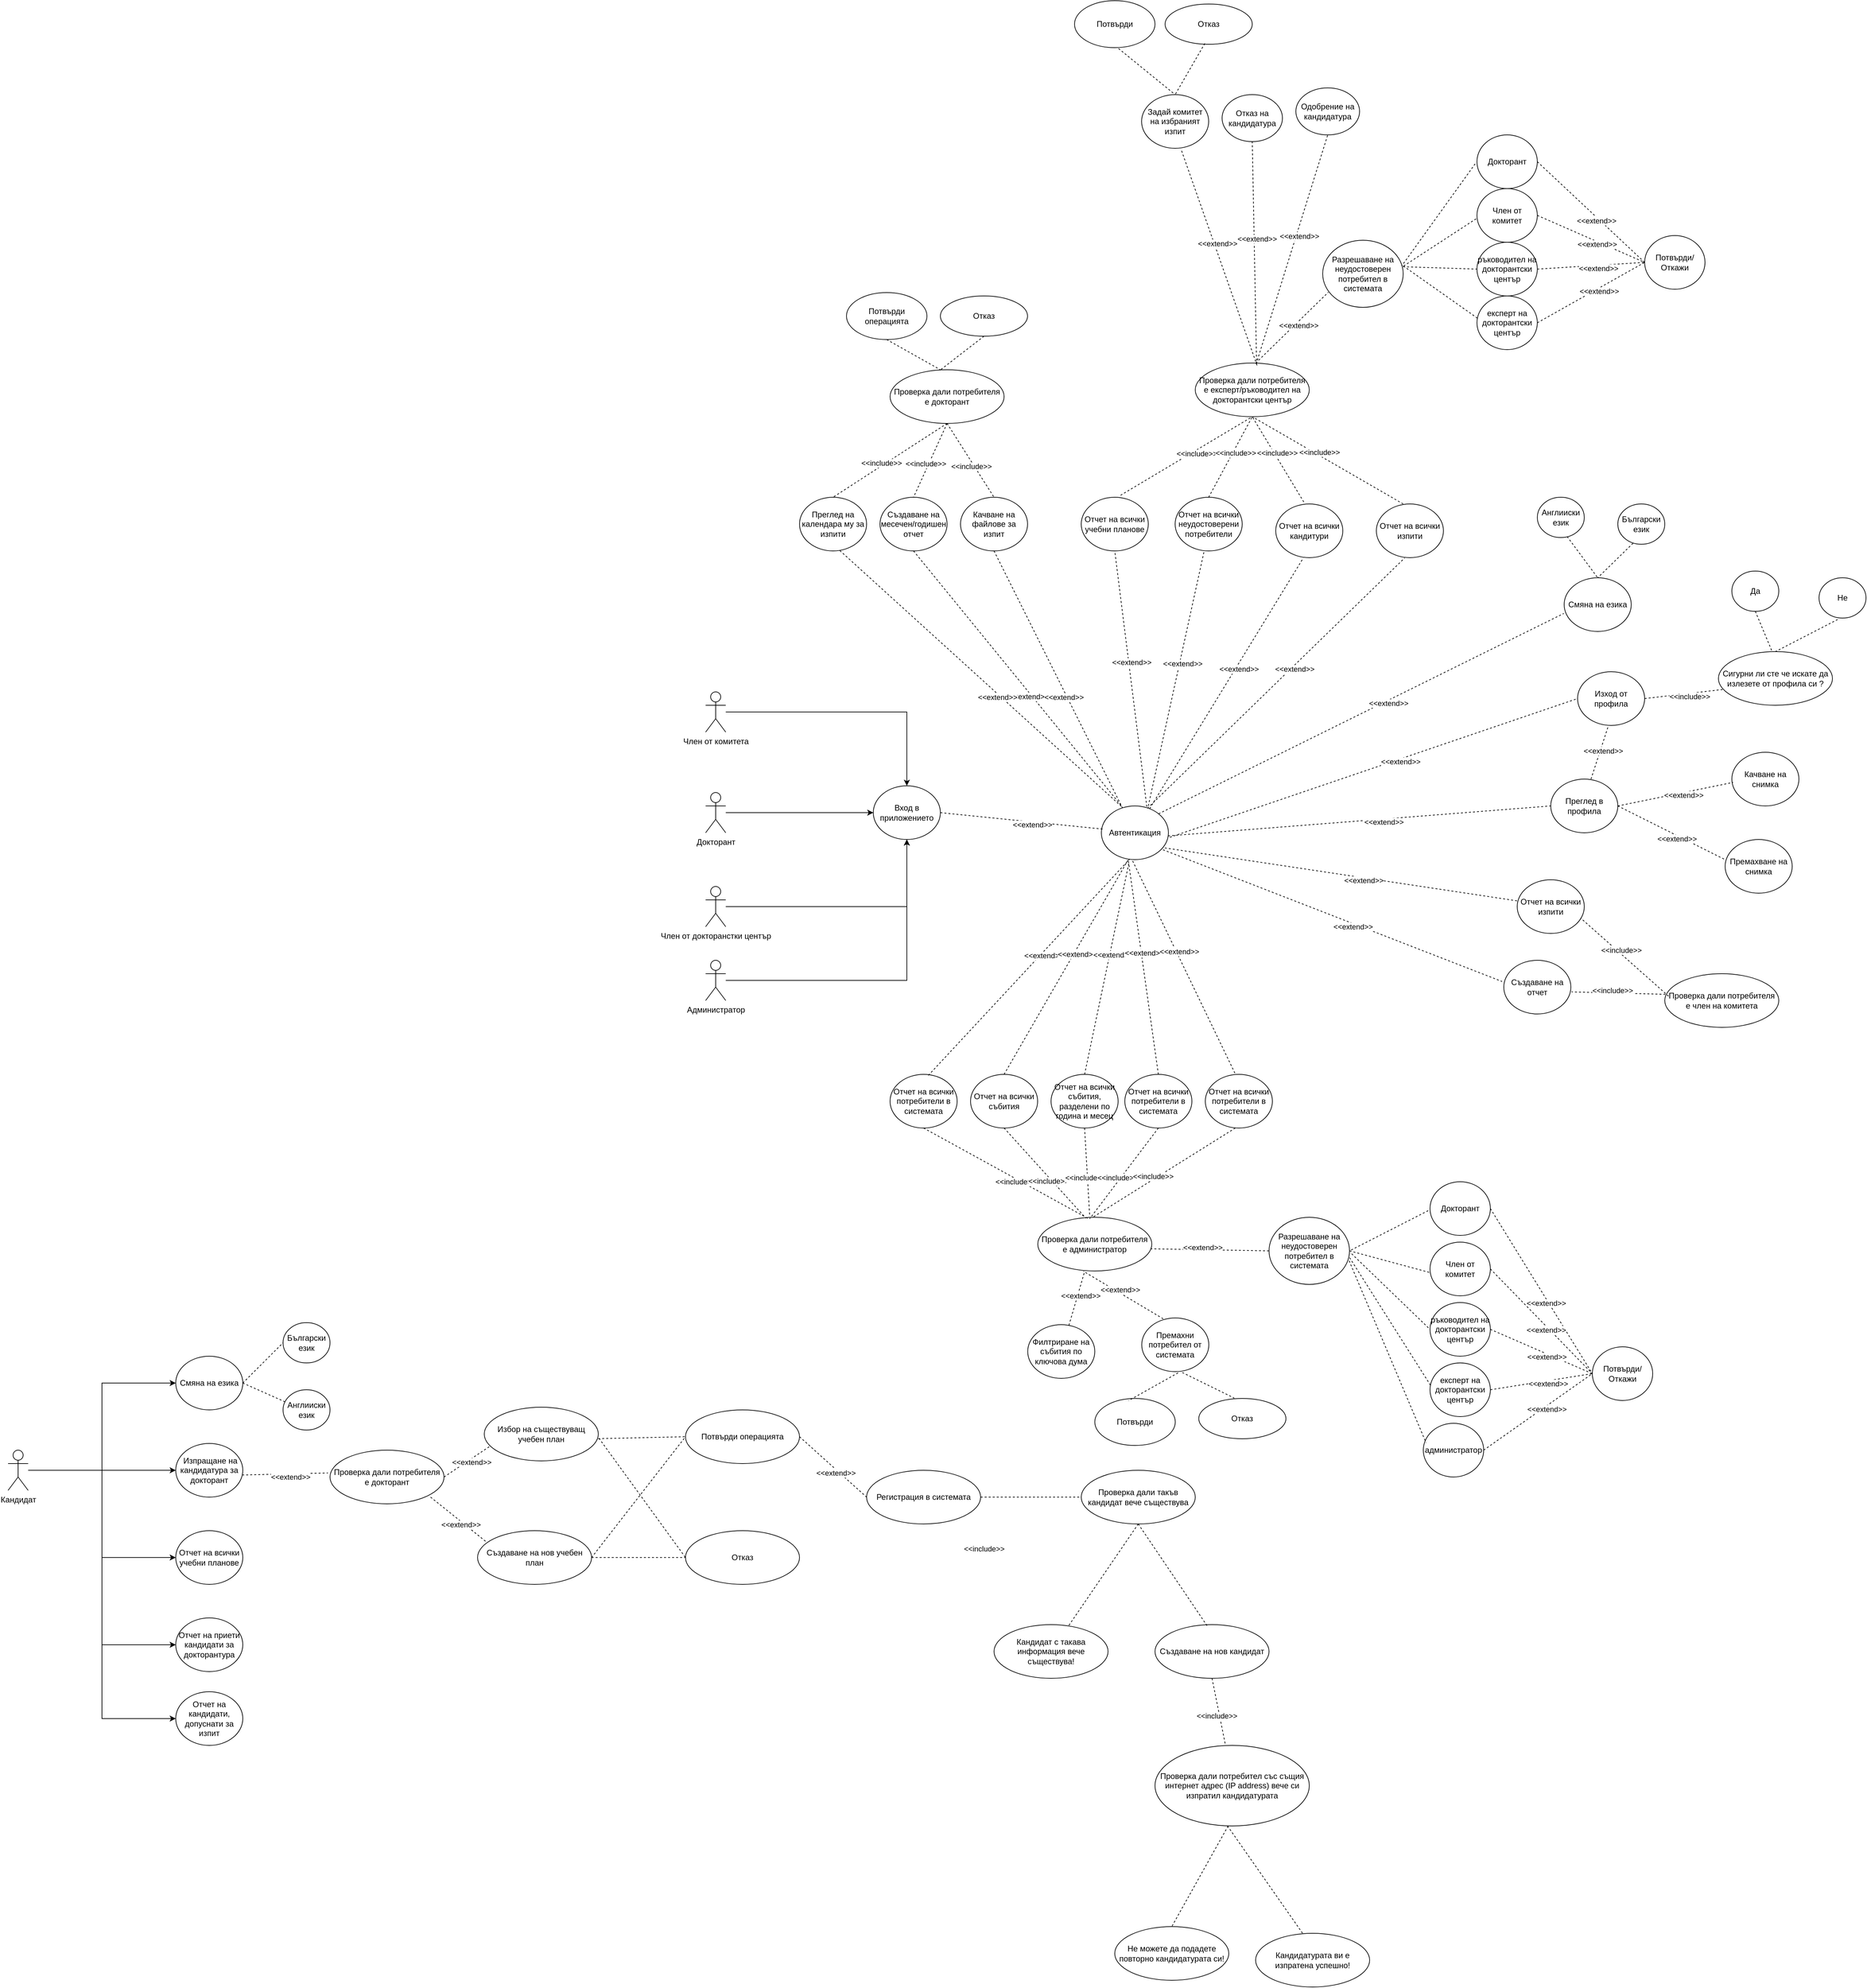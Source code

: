 <mxfile version="26.1.1" pages="6">
  <diagram name="Use case" id="e7e014a7-5840-1c2e-5031-d8a46d1fe8dd">
    <mxGraphModel dx="2010" dy="2229" grid="1" gridSize="10" guides="1" tooltips="1" connect="1" arrows="1" fold="1" page="1" pageScale="1" pageWidth="1169" pageHeight="826" background="none" math="0" shadow="0">
      <root>
        <mxCell id="0" />
        <mxCell id="1" parent="0" />
        <mxCell id="W2hJsLm_BflPZWcHLkxx-52" style="edgeStyle=orthogonalEdgeStyle;rounded=0;orthogonalLoop=1;jettySize=auto;html=1;entryX=0;entryY=0.5;entryDx=0;entryDy=0;" parent="1" source="W2hJsLm_BflPZWcHLkxx-41" target="W2hJsLm_BflPZWcHLkxx-42" edge="1">
          <mxGeometry relative="1" as="geometry" />
        </mxCell>
        <mxCell id="W2hJsLm_BflPZWcHLkxx-41" value="Докторант" style="shape=umlActor;verticalLabelPosition=bottom;verticalAlign=top;html=1;outlineConnect=0;" parent="1" vertex="1">
          <mxGeometry x="140" y="310" width="30" height="60" as="geometry" />
        </mxCell>
        <mxCell id="W2hJsLm_BflPZWcHLkxx-42" value="Вход в приложението" style="ellipse;whiteSpace=wrap;html=1;" parent="1" vertex="1">
          <mxGeometry x="390" y="300" width="100" height="80" as="geometry" />
        </mxCell>
        <mxCell id="W2hJsLm_BflPZWcHLkxx-45" value="Член от комитета" style="shape=umlActor;verticalLabelPosition=bottom;verticalAlign=top;html=1;outlineConnect=0;" parent="1" vertex="1">
          <mxGeometry x="140" y="160" width="30" height="60" as="geometry" />
        </mxCell>
        <mxCell id="W2hJsLm_BflPZWcHLkxx-50" style="edgeStyle=orthogonalEdgeStyle;rounded=0;orthogonalLoop=1;jettySize=auto;html=1;entryX=0.5;entryY=1;entryDx=0;entryDy=0;" parent="1" source="W2hJsLm_BflPZWcHLkxx-46" target="W2hJsLm_BflPZWcHLkxx-42" edge="1">
          <mxGeometry relative="1" as="geometry" />
        </mxCell>
        <mxCell id="W2hJsLm_BflPZWcHLkxx-46" value="Член от докторанстки център" style="shape=umlActor;verticalLabelPosition=bottom;verticalAlign=top;html=1;outlineConnect=0;" parent="1" vertex="1">
          <mxGeometry x="140" y="450" width="30" height="60" as="geometry" />
        </mxCell>
        <mxCell id="zucGqSjMtMnI9mvP2-yP-23" style="edgeStyle=orthogonalEdgeStyle;rounded=0;orthogonalLoop=1;jettySize=auto;html=1;entryX=0;entryY=0.5;entryDx=0;entryDy=0;" parent="1" source="W2hJsLm_BflPZWcHLkxx-47" target="zucGqSjMtMnI9mvP2-yP-22" edge="1">
          <mxGeometry relative="1" as="geometry" />
        </mxCell>
        <mxCell id="zucGqSjMtMnI9mvP2-yP-87" style="edgeStyle=orthogonalEdgeStyle;rounded=0;orthogonalLoop=1;jettySize=auto;html=1;entryX=0;entryY=0.5;entryDx=0;entryDy=0;" parent="1" source="W2hJsLm_BflPZWcHLkxx-47" target="zucGqSjMtMnI9mvP2-yP-86" edge="1">
          <mxGeometry relative="1" as="geometry" />
        </mxCell>
        <mxCell id="zucGqSjMtMnI9mvP2-yP-88" style="edgeStyle=orthogonalEdgeStyle;rounded=0;orthogonalLoop=1;jettySize=auto;html=1;entryX=0;entryY=0.5;entryDx=0;entryDy=0;" parent="1" source="W2hJsLm_BflPZWcHLkxx-47" target="zucGqSjMtMnI9mvP2-yP-89" edge="1">
          <mxGeometry relative="1" as="geometry">
            <mxPoint x="-750" y="1570" as="targetPoint" />
          </mxGeometry>
        </mxCell>
        <mxCell id="zucGqSjMtMnI9mvP2-yP-91" style="edgeStyle=orthogonalEdgeStyle;rounded=0;orthogonalLoop=1;jettySize=auto;html=1;entryX=0;entryY=0.5;entryDx=0;entryDy=0;" parent="1" source="W2hJsLm_BflPZWcHLkxx-47" target="zucGqSjMtMnI9mvP2-yP-90" edge="1">
          <mxGeometry relative="1" as="geometry" />
        </mxCell>
        <mxCell id="zucGqSjMtMnI9mvP2-yP-98" style="edgeStyle=orthogonalEdgeStyle;rounded=0;orthogonalLoop=1;jettySize=auto;html=1;entryX=0;entryY=0.5;entryDx=0;entryDy=0;" parent="1" source="W2hJsLm_BflPZWcHLkxx-47" target="zucGqSjMtMnI9mvP2-yP-92" edge="1">
          <mxGeometry relative="1" as="geometry" />
        </mxCell>
        <mxCell id="W2hJsLm_BflPZWcHLkxx-47" value="Кандидат" style="shape=umlActor;verticalLabelPosition=bottom;verticalAlign=top;html=1;outlineConnect=0;" parent="1" vertex="1">
          <mxGeometry x="-900" y="1290" width="30" height="60" as="geometry" />
        </mxCell>
        <mxCell id="W2hJsLm_BflPZWcHLkxx-51" style="edgeStyle=orthogonalEdgeStyle;rounded=0;orthogonalLoop=1;jettySize=auto;html=1;entryX=0.5;entryY=1;entryDx=0;entryDy=0;" parent="1" source="W2hJsLm_BflPZWcHLkxx-48" target="W2hJsLm_BflPZWcHLkxx-42" edge="1">
          <mxGeometry relative="1" as="geometry" />
        </mxCell>
        <mxCell id="W2hJsLm_BflPZWcHLkxx-48" value="Администратор" style="shape=umlActor;verticalLabelPosition=bottom;verticalAlign=top;html=1;outlineConnect=0;" parent="1" vertex="1">
          <mxGeometry x="140" y="560" width="30" height="60" as="geometry" />
        </mxCell>
        <mxCell id="W2hJsLm_BflPZWcHLkxx-49" style="edgeStyle=orthogonalEdgeStyle;rounded=0;orthogonalLoop=1;jettySize=auto;html=1;entryX=0.5;entryY=0;entryDx=0;entryDy=0;" parent="1" source="W2hJsLm_BflPZWcHLkxx-45" target="W2hJsLm_BflPZWcHLkxx-42" edge="1">
          <mxGeometry relative="1" as="geometry" />
        </mxCell>
        <mxCell id="W2hJsLm_BflPZWcHLkxx-53" value="Автентикация" style="ellipse;whiteSpace=wrap;html=1;" parent="1" vertex="1">
          <mxGeometry x="730" y="330" width="100" height="80" as="geometry" />
        </mxCell>
        <mxCell id="W2hJsLm_BflPZWcHLkxx-55" value="" style="endArrow=none;dashed=1;html=1;rounded=0;exitX=1;exitY=0.5;exitDx=0;exitDy=0;entryX=0.035;entryY=0.433;entryDx=0;entryDy=0;entryPerimeter=0;" parent="1" source="W2hJsLm_BflPZWcHLkxx-42" target="W2hJsLm_BflPZWcHLkxx-53" edge="1">
          <mxGeometry width="50" height="50" relative="1" as="geometry">
            <mxPoint x="580" y="420" as="sourcePoint" />
            <mxPoint x="650" y="440" as="targetPoint" />
          </mxGeometry>
        </mxCell>
        <mxCell id="W2hJsLm_BflPZWcHLkxx-56" value="&amp;lt;&amp;lt;extend&amp;gt;&amp;gt;" style="edgeLabel;html=1;align=center;verticalAlign=middle;resizable=0;points=[];" parent="W2hJsLm_BflPZWcHLkxx-55" vertex="1" connectable="0">
          <mxGeometry x="0.127" y="-4" relative="1" as="geometry">
            <mxPoint as="offset" />
          </mxGeometry>
        </mxCell>
        <mxCell id="W2hJsLm_BflPZWcHLkxx-57" value="Създаване на месечен/годишен отчет" style="ellipse;whiteSpace=wrap;html=1;" parent="1" vertex="1">
          <mxGeometry x="400" y="-130" width="100" height="80" as="geometry" />
        </mxCell>
        <mxCell id="W2hJsLm_BflPZWcHLkxx-58" value="" style="endArrow=none;dashed=1;html=1;rounded=0;exitX=0.5;exitY=1;exitDx=0;exitDy=0;" parent="1" source="W2hJsLm_BflPZWcHLkxx-57" edge="1">
          <mxGeometry width="50" height="50" relative="1" as="geometry">
            <mxPoint x="780" y="190" as="sourcePoint" />
            <mxPoint x="760" y="330" as="targetPoint" />
          </mxGeometry>
        </mxCell>
        <mxCell id="W2hJsLm_BflPZWcHLkxx-59" value="&amp;lt;&amp;lt;extend&amp;gt;&amp;gt;" style="edgeLabel;html=1;align=center;verticalAlign=middle;resizable=0;points=[];" parent="W2hJsLm_BflPZWcHLkxx-58" vertex="1" connectable="0">
          <mxGeometry x="0.127" y="-4" relative="1" as="geometry">
            <mxPoint as="offset" />
          </mxGeometry>
        </mxCell>
        <mxCell id="W2hJsLm_BflPZWcHLkxx-60" value="Проверка дали потребителя е докторант" style="ellipse;whiteSpace=wrap;html=1;" parent="1" vertex="1">
          <mxGeometry x="415" y="-320" width="170" height="80" as="geometry" />
        </mxCell>
        <mxCell id="W2hJsLm_BflPZWcHLkxx-61" value="" style="endArrow=none;dashed=1;html=1;rounded=0;exitX=0.5;exitY=1;exitDx=0;exitDy=0;entryX=0.5;entryY=0;entryDx=0;entryDy=0;" parent="1" source="W2hJsLm_BflPZWcHLkxx-60" target="W2hJsLm_BflPZWcHLkxx-57" edge="1">
          <mxGeometry width="50" height="50" relative="1" as="geometry">
            <mxPoint x="660" y="-140" as="sourcePoint" />
            <mxPoint x="692" y="146" as="targetPoint" />
          </mxGeometry>
        </mxCell>
        <mxCell id="W2hJsLm_BflPZWcHLkxx-62" value="&amp;lt;&amp;lt;include&amp;gt;&amp;gt;" style="edgeLabel;html=1;align=center;verticalAlign=middle;resizable=0;points=[];" parent="W2hJsLm_BflPZWcHLkxx-61" vertex="1" connectable="0">
          <mxGeometry x="0.127" y="-4" relative="1" as="geometry">
            <mxPoint as="offset" />
          </mxGeometry>
        </mxCell>
        <mxCell id="W2hJsLm_BflPZWcHLkxx-63" value="Потвърди операцията" style="ellipse;whiteSpace=wrap;html=1;" parent="1" vertex="1">
          <mxGeometry x="350" y="-435" width="120" height="70" as="geometry" />
        </mxCell>
        <mxCell id="W2hJsLm_BflPZWcHLkxx-64" value="Отказ" style="ellipse;whiteSpace=wrap;html=1;" parent="1" vertex="1">
          <mxGeometry x="490" y="-430" width="130" height="60" as="geometry" />
        </mxCell>
        <mxCell id="W2hJsLm_BflPZWcHLkxx-65" value="" style="endArrow=none;dashed=1;html=1;rounded=0;exitX=0.5;exitY=1;exitDx=0;exitDy=0;entryX=0.441;entryY=0;entryDx=0;entryDy=0;entryPerimeter=0;" parent="1" source="W2hJsLm_BflPZWcHLkxx-63" target="W2hJsLm_BflPZWcHLkxx-60" edge="1">
          <mxGeometry width="50" height="50" relative="1" as="geometry">
            <mxPoint x="640" y="-240" as="sourcePoint" />
            <mxPoint x="640" as="targetPoint" />
          </mxGeometry>
        </mxCell>
        <mxCell id="W2hJsLm_BflPZWcHLkxx-67" value="" style="endArrow=none;dashed=1;html=1;rounded=0;exitX=0.5;exitY=1;exitDx=0;exitDy=0;entryX=0.439;entryY=0.007;entryDx=0;entryDy=0;entryPerimeter=0;" parent="1" source="W2hJsLm_BflPZWcHLkxx-64" target="W2hJsLm_BflPZWcHLkxx-60" edge="1">
          <mxGeometry width="50" height="50" relative="1" as="geometry">
            <mxPoint x="840" y="-240" as="sourcePoint" />
            <mxPoint x="880" y="-115" as="targetPoint" />
          </mxGeometry>
        </mxCell>
        <mxCell id="zucGqSjMtMnI9mvP2-yP-1" value="Качване на файлове за изпит" style="ellipse;whiteSpace=wrap;html=1;" parent="1" vertex="1">
          <mxGeometry x="520" y="-130" width="100" height="80" as="geometry" />
        </mxCell>
        <mxCell id="zucGqSjMtMnI9mvP2-yP-2" value="" style="endArrow=none;dashed=1;html=1;rounded=0;exitX=0.5;exitY=1;exitDx=0;exitDy=0;" parent="1" source="zucGqSjMtMnI9mvP2-yP-1" target="W2hJsLm_BflPZWcHLkxx-53" edge="1">
          <mxGeometry width="50" height="50" relative="1" as="geometry">
            <mxPoint x="950" y="195" as="sourcePoint" />
            <mxPoint x="950" y="335" as="targetPoint" />
          </mxGeometry>
        </mxCell>
        <mxCell id="zucGqSjMtMnI9mvP2-yP-3" value="&amp;lt;&amp;lt;extend&amp;gt;&amp;gt;" style="edgeLabel;html=1;align=center;verticalAlign=middle;resizable=0;points=[];" parent="zucGqSjMtMnI9mvP2-yP-2" vertex="1" connectable="0">
          <mxGeometry x="0.127" y="-4" relative="1" as="geometry">
            <mxPoint as="offset" />
          </mxGeometry>
        </mxCell>
        <mxCell id="zucGqSjMtMnI9mvP2-yP-4" value="" style="endArrow=none;dashed=1;html=1;rounded=0;exitX=0.5;exitY=1;exitDx=0;exitDy=0;entryX=0.5;entryY=0;entryDx=0;entryDy=0;" parent="1" source="W2hJsLm_BflPZWcHLkxx-60" target="zucGqSjMtMnI9mvP2-yP-1" edge="1">
          <mxGeometry width="50" height="50" relative="1" as="geometry">
            <mxPoint x="990" y="-40" as="sourcePoint" />
            <mxPoint x="990" y="110" as="targetPoint" />
          </mxGeometry>
        </mxCell>
        <mxCell id="zucGqSjMtMnI9mvP2-yP-5" value="&amp;lt;&amp;lt;include&amp;gt;&amp;gt;" style="edgeLabel;html=1;align=center;verticalAlign=middle;resizable=0;points=[];" parent="zucGqSjMtMnI9mvP2-yP-4" vertex="1" connectable="0">
          <mxGeometry x="0.127" y="-4" relative="1" as="geometry">
            <mxPoint as="offset" />
          </mxGeometry>
        </mxCell>
        <mxCell id="zucGqSjMtMnI9mvP2-yP-22" value="&amp;nbsp;Изпращане на кандидатура за докторант" style="ellipse;whiteSpace=wrap;html=1;" parent="1" vertex="1">
          <mxGeometry x="-650" y="1280" width="100" height="80" as="geometry" />
        </mxCell>
        <mxCell id="zucGqSjMtMnI9mvP2-yP-24" value="Проверка дали потребителя е докторант" style="ellipse;whiteSpace=wrap;html=1;" parent="1" vertex="1">
          <mxGeometry x="-420" y="1290" width="170" height="80" as="geometry" />
        </mxCell>
        <mxCell id="zucGqSjMtMnI9mvP2-yP-25" value="" style="endArrow=none;dashed=1;html=1;rounded=0;exitX=0.99;exitY=0.588;exitDx=0;exitDy=0;entryX=-0.018;entryY=0.425;entryDx=0;entryDy=0;entryPerimeter=0;exitPerimeter=0;" parent="1" source="zucGqSjMtMnI9mvP2-yP-22" target="zucGqSjMtMnI9mvP2-yP-24" edge="1">
          <mxGeometry width="50" height="50" relative="1" as="geometry">
            <mxPoint x="-450" y="1330" as="sourcePoint" />
            <mxPoint x="-206" y="1355" as="targetPoint" />
          </mxGeometry>
        </mxCell>
        <mxCell id="zucGqSjMtMnI9mvP2-yP-26" value="&amp;lt;&amp;lt;extend&amp;gt;&amp;gt;" style="edgeLabel;html=1;align=center;verticalAlign=middle;resizable=0;points=[];" parent="zucGqSjMtMnI9mvP2-yP-25" vertex="1" connectable="0">
          <mxGeometry x="0.127" y="-4" relative="1" as="geometry">
            <mxPoint as="offset" />
          </mxGeometry>
        </mxCell>
        <mxCell id="zucGqSjMtMnI9mvP2-yP-27" value="Регистрация в системата" style="ellipse;whiteSpace=wrap;html=1;" parent="1" vertex="1">
          <mxGeometry x="380" y="1320" width="170" height="80" as="geometry" />
        </mxCell>
        <mxCell id="zucGqSjMtMnI9mvP2-yP-28" value="" style="endArrow=none;dashed=1;html=1;rounded=0;exitX=1;exitY=0.5;exitDx=0;exitDy=0;entryX=0.047;entryY=0.731;entryDx=0;entryDy=0;entryPerimeter=0;" parent="1" source="zucGqSjMtMnI9mvP2-yP-24" target="zucGqSjMtMnI9mvP2-yP-33" edge="1">
          <mxGeometry width="50" height="50" relative="1" as="geometry">
            <mxPoint x="-210" y="1260" as="sourcePoint" />
            <mxPoint x="-77" y="1267" as="targetPoint" />
          </mxGeometry>
        </mxCell>
        <mxCell id="zucGqSjMtMnI9mvP2-yP-29" value="&amp;lt;&amp;lt;extend&amp;gt;&amp;gt;" style="edgeLabel;html=1;align=center;verticalAlign=middle;resizable=0;points=[];" parent="zucGqSjMtMnI9mvP2-yP-28" vertex="1" connectable="0">
          <mxGeometry x="0.127" y="-4" relative="1" as="geometry">
            <mxPoint as="offset" />
          </mxGeometry>
        </mxCell>
        <mxCell id="zucGqSjMtMnI9mvP2-yP-30" value="Проверка дали такъв кандидат вече съществува" style="ellipse;whiteSpace=wrap;html=1;" parent="1" vertex="1">
          <mxGeometry x="700" y="1320" width="170" height="80" as="geometry" />
        </mxCell>
        <mxCell id="zucGqSjMtMnI9mvP2-yP-31" value="" style="endArrow=none;dashed=1;html=1;rounded=0;exitX=1;exitY=0.5;exitDx=0;exitDy=0;entryX=0;entryY=0.5;entryDx=0;entryDy=0;" parent="1" source="zucGqSjMtMnI9mvP2-yP-27" target="zucGqSjMtMnI9mvP2-yP-30" edge="1">
          <mxGeometry width="50" height="50" relative="1" as="geometry">
            <mxPoint x="350" y="1310" as="sourcePoint" />
            <mxPoint x="445" y="1310" as="targetPoint" />
          </mxGeometry>
        </mxCell>
        <mxCell id="zucGqSjMtMnI9mvP2-yP-32" value="&amp;lt;&amp;lt;include&amp;gt;&amp;gt;" style="edgeLabel;html=1;align=center;verticalAlign=middle;resizable=0;points=[];" parent="zucGqSjMtMnI9mvP2-yP-31" vertex="1" connectable="0">
          <mxGeometry x="0.127" y="-4" relative="1" as="geometry">
            <mxPoint x="-80" y="73" as="offset" />
          </mxGeometry>
        </mxCell>
        <mxCell id="zucGqSjMtMnI9mvP2-yP-33" value="Избор на съществуващ учебен план" style="ellipse;whiteSpace=wrap;html=1;" parent="1" vertex="1">
          <mxGeometry x="-190" y="1226" width="170" height="80" as="geometry" />
        </mxCell>
        <mxCell id="zucGqSjMtMnI9mvP2-yP-34" value="Създаване на нов учебен план" style="ellipse;whiteSpace=wrap;html=1;" parent="1" vertex="1">
          <mxGeometry x="-200" y="1410" width="170" height="80" as="geometry" />
        </mxCell>
        <mxCell id="zucGqSjMtMnI9mvP2-yP-35" value="" style="endArrow=none;dashed=1;html=1;rounded=0;exitX=0.882;exitY=0.875;exitDx=0;exitDy=0;entryX=0.08;entryY=0.214;entryDx=0;entryDy=0;entryPerimeter=0;exitPerimeter=0;" parent="1" source="zucGqSjMtMnI9mvP2-yP-24" target="zucGqSjMtMnI9mvP2-yP-34" edge="1">
          <mxGeometry width="50" height="50" relative="1" as="geometry">
            <mxPoint x="-270" y="1420" as="sourcePoint" />
            <mxPoint x="-202" y="1374" as="targetPoint" />
          </mxGeometry>
        </mxCell>
        <mxCell id="zucGqSjMtMnI9mvP2-yP-36" value="&amp;lt;&amp;lt;extend&amp;gt;&amp;gt;" style="edgeLabel;html=1;align=center;verticalAlign=middle;resizable=0;points=[];" parent="zucGqSjMtMnI9mvP2-yP-35" vertex="1" connectable="0">
          <mxGeometry x="0.127" y="-4" relative="1" as="geometry">
            <mxPoint as="offset" />
          </mxGeometry>
        </mxCell>
        <mxCell id="zucGqSjMtMnI9mvP2-yP-37" value="Потвърди операцията" style="ellipse;whiteSpace=wrap;html=1;" parent="1" vertex="1">
          <mxGeometry x="110" y="1230" width="170" height="80" as="geometry" />
        </mxCell>
        <mxCell id="zucGqSjMtMnI9mvP2-yP-38" value="Отказ" style="ellipse;whiteSpace=wrap;html=1;" parent="1" vertex="1">
          <mxGeometry x="110" y="1410" width="170" height="80" as="geometry" />
        </mxCell>
        <mxCell id="zucGqSjMtMnI9mvP2-yP-39" value="" style="endArrow=none;dashed=1;html=1;rounded=0;exitX=0.999;exitY=0.586;exitDx=0;exitDy=0;entryX=0;entryY=0.5;entryDx=0;entryDy=0;exitPerimeter=0;" parent="1" source="zucGqSjMtMnI9mvP2-yP-33" target="zucGqSjMtMnI9mvP2-yP-37" edge="1">
          <mxGeometry width="50" height="50" relative="1" as="geometry">
            <mxPoint x="-25" y="1270" as="sourcePoint" />
            <mxPoint x="90" y="1350" as="targetPoint" />
          </mxGeometry>
        </mxCell>
        <mxCell id="zucGqSjMtMnI9mvP2-yP-40" value="" style="endArrow=none;dashed=1;html=1;rounded=0;entryX=0;entryY=0.5;entryDx=0;entryDy=0;exitX=1;exitY=0.5;exitDx=0;exitDy=0;" parent="1" source="zucGqSjMtMnI9mvP2-yP-34" target="zucGqSjMtMnI9mvP2-yP-38" edge="1">
          <mxGeometry width="50" height="50" relative="1" as="geometry">
            <mxPoint x="-10" y="1460" as="sourcePoint" />
            <mxPoint x="140" y="1517" as="targetPoint" />
          </mxGeometry>
        </mxCell>
        <mxCell id="zucGqSjMtMnI9mvP2-yP-41" value="" style="endArrow=none;dashed=1;html=1;rounded=0;exitX=1.006;exitY=0.579;exitDx=0;exitDy=0;exitPerimeter=0;entryX=0;entryY=0.5;entryDx=0;entryDy=0;" parent="1" source="zucGqSjMtMnI9mvP2-yP-33" target="zucGqSjMtMnI9mvP2-yP-38" edge="1">
          <mxGeometry width="50" height="50" relative="1" as="geometry">
            <mxPoint x="-40" y="1350" as="sourcePoint" />
            <mxPoint x="90" y="1390" as="targetPoint" />
          </mxGeometry>
        </mxCell>
        <mxCell id="zucGqSjMtMnI9mvP2-yP-42" value="" style="endArrow=none;dashed=1;html=1;rounded=0;entryX=0;entryY=0.5;entryDx=0;entryDy=0;exitX=1;exitY=0.5;exitDx=0;exitDy=0;" parent="1" source="zucGqSjMtMnI9mvP2-yP-34" target="zucGqSjMtMnI9mvP2-yP-37" edge="1">
          <mxGeometry width="50" height="50" relative="1" as="geometry">
            <mxPoint x="-10" y="1520" as="sourcePoint" />
            <mxPoint x="110" y="1520" as="targetPoint" />
          </mxGeometry>
        </mxCell>
        <mxCell id="zucGqSjMtMnI9mvP2-yP-43" value="" style="endArrow=none;dashed=1;html=1;rounded=0;exitX=1;exitY=0.5;exitDx=0;exitDy=0;entryX=0;entryY=0.5;entryDx=0;entryDy=0;" parent="1" source="zucGqSjMtMnI9mvP2-yP-37" target="zucGqSjMtMnI9mvP2-yP-27" edge="1">
          <mxGeometry width="50" height="50" relative="1" as="geometry">
            <mxPoint x="350" y="1460" as="sourcePoint" />
            <mxPoint x="402" y="1721" as="targetPoint" />
          </mxGeometry>
        </mxCell>
        <mxCell id="zucGqSjMtMnI9mvP2-yP-44" value="&amp;lt;&amp;lt;extend&amp;gt;&amp;gt;" style="edgeLabel;html=1;align=center;verticalAlign=middle;resizable=0;points=[];" parent="zucGqSjMtMnI9mvP2-yP-43" vertex="1" connectable="0">
          <mxGeometry x="0.127" y="-4" relative="1" as="geometry">
            <mxPoint as="offset" />
          </mxGeometry>
        </mxCell>
        <mxCell id="zucGqSjMtMnI9mvP2-yP-45" value="Кандидат с такава информация вече съществува!" style="ellipse;whiteSpace=wrap;html=1;" parent="1" vertex="1">
          <mxGeometry x="570" y="1550" width="170" height="80" as="geometry" />
        </mxCell>
        <mxCell id="zucGqSjMtMnI9mvP2-yP-46" value="" style="endArrow=none;dashed=1;html=1;rounded=0;exitX=0.5;exitY=1;exitDx=0;exitDy=0;" parent="1" source="zucGqSjMtMnI9mvP2-yP-30" target="zucGqSjMtMnI9mvP2-yP-45" edge="1">
          <mxGeometry width="50" height="50" relative="1" as="geometry">
            <mxPoint x="810" y="1450" as="sourcePoint" />
            <mxPoint x="960" y="1450" as="targetPoint" />
          </mxGeometry>
        </mxCell>
        <mxCell id="zucGqSjMtMnI9mvP2-yP-48" value="Създаване на нов кандидат" style="ellipse;whiteSpace=wrap;html=1;" parent="1" vertex="1">
          <mxGeometry x="810" y="1550" width="170" height="80" as="geometry" />
        </mxCell>
        <mxCell id="zucGqSjMtMnI9mvP2-yP-49" value="" style="endArrow=none;dashed=1;html=1;rounded=0;exitX=0.5;exitY=1;exitDx=0;exitDy=0;entryX=0.463;entryY=0.041;entryDx=0;entryDy=0;entryPerimeter=0;" parent="1" source="zucGqSjMtMnI9mvP2-yP-30" target="zucGqSjMtMnI9mvP2-yP-48" edge="1">
          <mxGeometry width="50" height="50" relative="1" as="geometry">
            <mxPoint x="890" y="1490" as="sourcePoint" />
            <mxPoint x="786" y="1642" as="targetPoint" />
          </mxGeometry>
        </mxCell>
        <mxCell id="zucGqSjMtMnI9mvP2-yP-51" value="Проверка дали потребител със същия интернет адрес (IP address) вече си изпратил кандидатурата" style="ellipse;whiteSpace=wrap;html=1;" parent="1" vertex="1">
          <mxGeometry x="810" y="1730" width="230" height="120" as="geometry" />
        </mxCell>
        <mxCell id="zucGqSjMtMnI9mvP2-yP-52" value="" style="endArrow=none;dashed=1;html=1;rounded=0;exitX=0.5;exitY=1;exitDx=0;exitDy=0;entryX=0.455;entryY=-0.02;entryDx=0;entryDy=0;entryPerimeter=0;" parent="1" source="zucGqSjMtMnI9mvP2-yP-48" target="zucGqSjMtMnI9mvP2-yP-51" edge="1">
          <mxGeometry width="50" height="50" relative="1" as="geometry">
            <mxPoint x="910" y="1670" as="sourcePoint" />
            <mxPoint x="1014" y="1823" as="targetPoint" />
          </mxGeometry>
        </mxCell>
        <mxCell id="zucGqSjMtMnI9mvP2-yP-53" value="&amp;lt;&amp;lt;include&amp;gt;&amp;gt;" style="edgeLabel;html=1;align=center;verticalAlign=middle;resizable=0;points=[];" parent="zucGqSjMtMnI9mvP2-yP-52" vertex="1" connectable="0">
          <mxGeometry x="0.127" y="-4" relative="1" as="geometry">
            <mxPoint as="offset" />
          </mxGeometry>
        </mxCell>
        <mxCell id="zucGqSjMtMnI9mvP2-yP-54" value="Не можете да подадете повторно кандидатурата си!" style="ellipse;whiteSpace=wrap;html=1;" parent="1" vertex="1">
          <mxGeometry x="750" y="2000" width="170" height="80" as="geometry" />
        </mxCell>
        <mxCell id="zucGqSjMtMnI9mvP2-yP-55" value="Кандидатурата ви е изпратена успешно!" style="ellipse;whiteSpace=wrap;html=1;" parent="1" vertex="1">
          <mxGeometry x="960" y="2010" width="170" height="80" as="geometry" />
        </mxCell>
        <mxCell id="zucGqSjMtMnI9mvP2-yP-56" value="" style="endArrow=none;dashed=1;html=1;rounded=0;exitX=0.474;exitY=1;exitDx=0;exitDy=0;entryX=0.5;entryY=0;entryDx=0;entryDy=0;exitPerimeter=0;" parent="1" source="zucGqSjMtMnI9mvP2-yP-51" target="zucGqSjMtMnI9mvP2-yP-54" edge="1">
          <mxGeometry width="50" height="50" relative="1" as="geometry">
            <mxPoint x="840" y="1920" as="sourcePoint" />
            <mxPoint x="944" y="2073" as="targetPoint" />
          </mxGeometry>
        </mxCell>
        <mxCell id="zucGqSjMtMnI9mvP2-yP-57" value="" style="endArrow=none;dashed=1;html=1;rounded=0;exitX=0.47;exitY=1;exitDx=0;exitDy=0;entryX=0.412;entryY=0;entryDx=0;entryDy=0;exitPerimeter=0;entryPerimeter=0;" parent="1" source="zucGqSjMtMnI9mvP2-yP-51" target="zucGqSjMtMnI9mvP2-yP-55" edge="1">
          <mxGeometry width="50" height="50" relative="1" as="geometry">
            <mxPoint x="1030" y="1880" as="sourcePoint" />
            <mxPoint x="946" y="2030" as="targetPoint" />
          </mxGeometry>
        </mxCell>
        <mxCell id="zucGqSjMtMnI9mvP2-yP-58" value="Изход от профила" style="ellipse;whiteSpace=wrap;html=1;" parent="1" vertex="1">
          <mxGeometry x="1440" y="130" width="100" height="80" as="geometry" />
        </mxCell>
        <mxCell id="zucGqSjMtMnI9mvP2-yP-59" value="" style="endArrow=none;dashed=1;html=1;rounded=0;exitX=1.022;exitY=0.584;exitDx=0;exitDy=0;exitPerimeter=0;entryX=0;entryY=0.5;entryDx=0;entryDy=0;" parent="1" source="W2hJsLm_BflPZWcHLkxx-53" target="zucGqSjMtMnI9mvP2-yP-58" edge="1">
          <mxGeometry width="50" height="50" relative="1" as="geometry">
            <mxPoint x="920" y="410" as="sourcePoint" />
            <mxPoint x="972" y="671" as="targetPoint" />
          </mxGeometry>
        </mxCell>
        <mxCell id="zucGqSjMtMnI9mvP2-yP-60" value="&amp;lt;&amp;lt;extend&amp;gt;&amp;gt;" style="edgeLabel;html=1;align=center;verticalAlign=middle;resizable=0;points=[];" parent="zucGqSjMtMnI9mvP2-yP-59" vertex="1" connectable="0">
          <mxGeometry x="0.127" y="-4" relative="1" as="geometry">
            <mxPoint as="offset" />
          </mxGeometry>
        </mxCell>
        <mxCell id="zucGqSjMtMnI9mvP2-yP-61" value="Преглед в профила" style="ellipse;whiteSpace=wrap;html=1;" parent="1" vertex="1">
          <mxGeometry x="1400" y="290" width="100" height="80" as="geometry" />
        </mxCell>
        <mxCell id="zucGqSjMtMnI9mvP2-yP-62" value="" style="endArrow=none;dashed=1;html=1;rounded=0;exitX=0.994;exitY=0.558;exitDx=0;exitDy=0;exitPerimeter=0;entryX=0;entryY=0.5;entryDx=0;entryDy=0;" parent="1" source="W2hJsLm_BflPZWcHLkxx-53" target="zucGqSjMtMnI9mvP2-yP-61" edge="1">
          <mxGeometry width="50" height="50" relative="1" as="geometry">
            <mxPoint x="800" y="490" as="sourcePoint" />
            <mxPoint x="999" y="594" as="targetPoint" />
          </mxGeometry>
        </mxCell>
        <mxCell id="zucGqSjMtMnI9mvP2-yP-63" value="&amp;lt;&amp;lt;extend&amp;gt;&amp;gt;" style="edgeLabel;html=1;align=center;verticalAlign=middle;resizable=0;points=[];" parent="zucGqSjMtMnI9mvP2-yP-62" vertex="1" connectable="0">
          <mxGeometry x="0.127" y="-4" relative="1" as="geometry">
            <mxPoint as="offset" />
          </mxGeometry>
        </mxCell>
        <mxCell id="zucGqSjMtMnI9mvP2-yP-64" value="Качване на снимка" style="ellipse;whiteSpace=wrap;html=1;" parent="1" vertex="1">
          <mxGeometry x="1670" y="250" width="100" height="80" as="geometry" />
        </mxCell>
        <mxCell id="zucGqSjMtMnI9mvP2-yP-65" value="Сигурни ли сте че искате да излезете от профила си ?" style="ellipse;whiteSpace=wrap;html=1;" parent="1" vertex="1">
          <mxGeometry x="1650" y="100" width="170" height="80" as="geometry" />
        </mxCell>
        <mxCell id="zucGqSjMtMnI9mvP2-yP-66" value="" style="endArrow=none;dashed=1;html=1;rounded=0;exitX=1;exitY=0.5;exitDx=0;exitDy=0;entryX=0.045;entryY=0.704;entryDx=0;entryDy=0;entryPerimeter=0;" parent="1" source="zucGqSjMtMnI9mvP2-yP-58" target="zucGqSjMtMnI9mvP2-yP-65" edge="1">
          <mxGeometry width="50" height="50" relative="1" as="geometry">
            <mxPoint x="1440" y="-90" as="sourcePoint" />
            <mxPoint x="1525" y="50" as="targetPoint" />
          </mxGeometry>
        </mxCell>
        <mxCell id="zucGqSjMtMnI9mvP2-yP-67" value="&amp;lt;&amp;lt;include&amp;gt;&amp;gt;" style="edgeLabel;html=1;align=center;verticalAlign=middle;resizable=0;points=[];" parent="zucGqSjMtMnI9mvP2-yP-66" vertex="1" connectable="0">
          <mxGeometry x="0.127" y="-4" relative="1" as="geometry">
            <mxPoint as="offset" />
          </mxGeometry>
        </mxCell>
        <mxCell id="zucGqSjMtMnI9mvP2-yP-68" value="Да" style="ellipse;whiteSpace=wrap;html=1;" parent="1" vertex="1">
          <mxGeometry x="1670" y="-20" width="70" height="60" as="geometry" />
        </mxCell>
        <mxCell id="zucGqSjMtMnI9mvP2-yP-69" value="Не" style="ellipse;whiteSpace=wrap;html=1;" parent="1" vertex="1">
          <mxGeometry x="1800" y="-10" width="70" height="60" as="geometry" />
        </mxCell>
        <mxCell id="zucGqSjMtMnI9mvP2-yP-70" value="" style="endArrow=none;dashed=1;html=1;rounded=0;exitX=0.5;exitY=1;exitDx=0;exitDy=0;entryX=0.471;entryY=0;entryDx=0;entryDy=0;entryPerimeter=0;" parent="1" source="zucGqSjMtMnI9mvP2-yP-68" target="zucGqSjMtMnI9mvP2-yP-65" edge="1">
          <mxGeometry width="50" height="50" relative="1" as="geometry">
            <mxPoint x="1460" y="-160" as="sourcePoint" />
            <mxPoint x="1470" y="-73" as="targetPoint" />
          </mxGeometry>
        </mxCell>
        <mxCell id="zucGqSjMtMnI9mvP2-yP-71" value="" style="endArrow=none;dashed=1;html=1;rounded=0;exitX=0.396;exitY=1.036;exitDx=0;exitDy=0;exitPerimeter=0;entryX=0.5;entryY=0;entryDx=0;entryDy=0;" parent="1" source="zucGqSjMtMnI9mvP2-yP-69" target="zucGqSjMtMnI9mvP2-yP-65" edge="1">
          <mxGeometry width="50" height="50" relative="1" as="geometry">
            <mxPoint x="1630" y="-180" as="sourcePoint" />
            <mxPoint x="1560" y="-120" as="targetPoint" />
          </mxGeometry>
        </mxCell>
        <mxCell id="zucGqSjMtMnI9mvP2-yP-72" value="" style="endArrow=none;dashed=1;html=1;rounded=0;exitX=1;exitY=0.5;exitDx=0;exitDy=0;entryX=0.018;entryY=0.562;entryDx=0;entryDy=0;entryPerimeter=0;" parent="1" source="zucGqSjMtMnI9mvP2-yP-61" target="zucGqSjMtMnI9mvP2-yP-64" edge="1">
          <mxGeometry width="50" height="50" relative="1" as="geometry">
            <mxPoint x="1480" y="200" as="sourcePoint" />
            <mxPoint x="1841" y="215" as="targetPoint" />
          </mxGeometry>
        </mxCell>
        <mxCell id="zucGqSjMtMnI9mvP2-yP-73" value="&amp;lt;&amp;lt;extend&amp;gt;&amp;gt;" style="edgeLabel;html=1;align=center;verticalAlign=middle;resizable=0;points=[];" parent="zucGqSjMtMnI9mvP2-yP-72" vertex="1" connectable="0">
          <mxGeometry x="0.127" y="-4" relative="1" as="geometry">
            <mxPoint as="offset" />
          </mxGeometry>
        </mxCell>
        <mxCell id="zucGqSjMtMnI9mvP2-yP-74" value="" style="endArrow=none;dashed=1;html=1;rounded=0;exitX=0.6;exitY=0;exitDx=0;exitDy=0;entryX=0.454;entryY=1.027;entryDx=0;entryDy=0;entryPerimeter=0;exitPerimeter=0;" parent="1" source="zucGqSjMtMnI9mvP2-yP-61" target="zucGqSjMtMnI9mvP2-yP-58" edge="1">
          <mxGeometry width="50" height="50" relative="1" as="geometry">
            <mxPoint x="1490" y="130" as="sourcePoint" />
            <mxPoint x="1632" y="175" as="targetPoint" />
          </mxGeometry>
        </mxCell>
        <mxCell id="zucGqSjMtMnI9mvP2-yP-75" value="&amp;lt;&amp;lt;extend&amp;gt;&amp;gt;" style="edgeLabel;html=1;align=center;verticalAlign=middle;resizable=0;points=[];" parent="zucGqSjMtMnI9mvP2-yP-74" vertex="1" connectable="0">
          <mxGeometry x="0.127" y="-4" relative="1" as="geometry">
            <mxPoint as="offset" />
          </mxGeometry>
        </mxCell>
        <mxCell id="zucGqSjMtMnI9mvP2-yP-76" value="Смяна на езика" style="ellipse;whiteSpace=wrap;html=1;" parent="1" vertex="1">
          <mxGeometry x="1420" y="-10" width="100" height="80" as="geometry" />
        </mxCell>
        <mxCell id="zucGqSjMtMnI9mvP2-yP-77" value="" style="endArrow=none;dashed=1;html=1;rounded=0;exitX=1;exitY=0;exitDx=0;exitDy=0;entryX=-0.006;entryY=0.665;entryDx=0;entryDy=0;entryPerimeter=0;" parent="1" source="W2hJsLm_BflPZWcHLkxx-53" target="zucGqSjMtMnI9mvP2-yP-76" edge="1">
          <mxGeometry width="50" height="50" relative="1" as="geometry">
            <mxPoint x="970" y="250" as="sourcePoint" />
            <mxPoint x="1323" y="143" as="targetPoint" />
          </mxGeometry>
        </mxCell>
        <mxCell id="zucGqSjMtMnI9mvP2-yP-78" value="&amp;lt;&amp;lt;extend&amp;gt;&amp;gt;" style="edgeLabel;html=1;align=center;verticalAlign=middle;resizable=0;points=[];" parent="zucGqSjMtMnI9mvP2-yP-77" vertex="1" connectable="0">
          <mxGeometry x="0.127" y="-4" relative="1" as="geometry">
            <mxPoint as="offset" />
          </mxGeometry>
        </mxCell>
        <mxCell id="zucGqSjMtMnI9mvP2-yP-79" value="Англииски език" style="ellipse;whiteSpace=wrap;html=1;" parent="1" vertex="1">
          <mxGeometry x="1380" y="-130" width="70" height="60" as="geometry" />
        </mxCell>
        <mxCell id="zucGqSjMtMnI9mvP2-yP-80" value="Български език" style="ellipse;whiteSpace=wrap;html=1;" parent="1" vertex="1">
          <mxGeometry x="1500" y="-120" width="70" height="60" as="geometry" />
        </mxCell>
        <mxCell id="zucGqSjMtMnI9mvP2-yP-81" value="" style="endArrow=none;dashed=1;html=1;rounded=0;exitX=0.635;exitY=0.976;exitDx=0;exitDy=0;entryX=0.5;entryY=0;entryDx=0;entryDy=0;exitPerimeter=0;" parent="1" source="zucGqSjMtMnI9mvP2-yP-79" target="zucGqSjMtMnI9mvP2-yP-76" edge="1">
          <mxGeometry width="50" height="50" relative="1" as="geometry">
            <mxPoint x="1440" y="-150" as="sourcePoint" />
            <mxPoint x="1465" y="-70" as="targetPoint" />
          </mxGeometry>
        </mxCell>
        <mxCell id="zucGqSjMtMnI9mvP2-yP-82" value="" style="endArrow=none;dashed=1;html=1;rounded=0;exitX=0.324;exitY=0.976;exitDx=0;exitDy=0;entryX=0.5;entryY=0;entryDx=0;entryDy=0;exitPerimeter=0;" parent="1" source="zucGqSjMtMnI9mvP2-yP-80" target="zucGqSjMtMnI9mvP2-yP-76" edge="1">
          <mxGeometry width="50" height="50" relative="1" as="geometry">
            <mxPoint x="1460" y="-140" as="sourcePoint" />
            <mxPoint x="1506" y="-79" as="targetPoint" />
          </mxGeometry>
        </mxCell>
        <mxCell id="zucGqSjMtMnI9mvP2-yP-83" value="Премахване на снимка" style="ellipse;whiteSpace=wrap;html=1;" parent="1" vertex="1">
          <mxGeometry x="1660" y="380" width="100" height="80" as="geometry" />
        </mxCell>
        <mxCell id="zucGqSjMtMnI9mvP2-yP-84" value="" style="endArrow=none;dashed=1;html=1;rounded=0;exitX=1;exitY=0.5;exitDx=0;exitDy=0;entryX=-0.006;entryY=0.372;entryDx=0;entryDy=0;entryPerimeter=0;" parent="1" source="zucGqSjMtMnI9mvP2-yP-61" target="zucGqSjMtMnI9mvP2-yP-83" edge="1">
          <mxGeometry width="50" height="50" relative="1" as="geometry">
            <mxPoint x="1560" y="370" as="sourcePoint" />
            <mxPoint x="1732" y="335" as="targetPoint" />
          </mxGeometry>
        </mxCell>
        <mxCell id="zucGqSjMtMnI9mvP2-yP-85" value="&amp;lt;&amp;lt;extend&amp;gt;&amp;gt;" style="edgeLabel;html=1;align=center;verticalAlign=middle;resizable=0;points=[];" parent="zucGqSjMtMnI9mvP2-yP-84" vertex="1" connectable="0">
          <mxGeometry x="0.127" y="-4" relative="1" as="geometry">
            <mxPoint as="offset" />
          </mxGeometry>
        </mxCell>
        <mxCell id="zucGqSjMtMnI9mvP2-yP-86" value="Отчет на всички учебни планове" style="ellipse;whiteSpace=wrap;html=1;" parent="1" vertex="1">
          <mxGeometry x="-650" y="1410" width="100" height="80" as="geometry" />
        </mxCell>
        <mxCell id="zucGqSjMtMnI9mvP2-yP-89" value="Отчет на приети кандидати за докторантура" style="ellipse;whiteSpace=wrap;html=1;" parent="1" vertex="1">
          <mxGeometry x="-650" y="1540" width="100" height="80" as="geometry" />
        </mxCell>
        <mxCell id="zucGqSjMtMnI9mvP2-yP-90" value="Отчет на кандидати, допуснати за изпит" style="ellipse;whiteSpace=wrap;html=1;" parent="1" vertex="1">
          <mxGeometry x="-650" y="1650" width="100" height="80" as="geometry" />
        </mxCell>
        <mxCell id="zucGqSjMtMnI9mvP2-yP-92" value="Смяна на езика" style="ellipse;whiteSpace=wrap;html=1;" parent="1" vertex="1">
          <mxGeometry x="-650" y="1150" width="100" height="80" as="geometry" />
        </mxCell>
        <mxCell id="zucGqSjMtMnI9mvP2-yP-93" value="Англииски език" style="ellipse;whiteSpace=wrap;html=1;" parent="1" vertex="1">
          <mxGeometry x="-490" y="1200" width="70" height="60" as="geometry" />
        </mxCell>
        <mxCell id="zucGqSjMtMnI9mvP2-yP-94" value="Български език" style="ellipse;whiteSpace=wrap;html=1;" parent="1" vertex="1">
          <mxGeometry x="-490" y="1100" width="70" height="60" as="geometry" />
        </mxCell>
        <mxCell id="zucGqSjMtMnI9mvP2-yP-96" value="" style="endArrow=none;dashed=1;html=1;rounded=0;exitX=1;exitY=0.5;exitDx=0;exitDy=0;entryX=0;entryY=0.5;entryDx=0;entryDy=0;" parent="1" source="zucGqSjMtMnI9mvP2-yP-92" target="zucGqSjMtMnI9mvP2-yP-94" edge="1">
          <mxGeometry width="50" height="50" relative="1" as="geometry">
            <mxPoint x="-550" y="1120" as="sourcePoint" />
            <mxPoint x="-504" y="1181" as="targetPoint" />
          </mxGeometry>
        </mxCell>
        <mxCell id="zucGqSjMtMnI9mvP2-yP-97" value="" style="endArrow=none;dashed=1;html=1;rounded=0;exitX=1;exitY=0.5;exitDx=0;exitDy=0;entryX=0.083;entryY=0.321;entryDx=0;entryDy=0;entryPerimeter=0;" parent="1" source="zucGqSjMtMnI9mvP2-yP-92" target="zucGqSjMtMnI9mvP2-yP-93" edge="1">
          <mxGeometry width="50" height="50" relative="1" as="geometry">
            <mxPoint x="-520" y="1210" as="sourcePoint" />
            <mxPoint x="-468" y="1174" as="targetPoint" />
          </mxGeometry>
        </mxCell>
        <mxCell id="zucGqSjMtMnI9mvP2-yP-99" value="Отчет на всички учебни планове" style="ellipse;whiteSpace=wrap;html=1;" parent="1" vertex="1">
          <mxGeometry x="700" y="-130" width="100" height="80" as="geometry" />
        </mxCell>
        <mxCell id="zucGqSjMtMnI9mvP2-yP-100" value="Проверка дали потребителя е експерт/ръководител на докторантски център" style="ellipse;whiteSpace=wrap;html=1;" parent="1" vertex="1">
          <mxGeometry x="870" y="-330" width="170" height="80" as="geometry" />
        </mxCell>
        <mxCell id="zucGqSjMtMnI9mvP2-yP-101" value="" style="endArrow=none;dashed=1;html=1;rounded=0;exitX=0.587;exitY=-0.037;exitDx=0;exitDy=0;entryX=0.5;entryY=1;entryDx=0;entryDy=0;exitPerimeter=0;" parent="1" source="zucGqSjMtMnI9mvP2-yP-99" target="zucGqSjMtMnI9mvP2-yP-100" edge="1">
          <mxGeometry width="50" height="50" relative="1" as="geometry">
            <mxPoint x="780" y="-160" as="sourcePoint" />
            <mxPoint x="850" y="-50" as="targetPoint" />
          </mxGeometry>
        </mxCell>
        <mxCell id="zucGqSjMtMnI9mvP2-yP-102" value="&amp;lt;&amp;lt;include&amp;gt;&amp;gt;" style="edgeLabel;html=1;align=center;verticalAlign=middle;resizable=0;points=[];" parent="zucGqSjMtMnI9mvP2-yP-101" vertex="1" connectable="0">
          <mxGeometry x="0.127" y="-4" relative="1" as="geometry">
            <mxPoint as="offset" />
          </mxGeometry>
        </mxCell>
        <mxCell id="zucGqSjMtMnI9mvP2-yP-103" value="" style="endArrow=none;dashed=1;html=1;rounded=0;exitX=0.678;exitY=0.015;exitDx=0;exitDy=0;exitPerimeter=0;entryX=0.5;entryY=1;entryDx=0;entryDy=0;" parent="1" source="W2hJsLm_BflPZWcHLkxx-53" target="zucGqSjMtMnI9mvP2-yP-99" edge="1">
          <mxGeometry width="50" height="50" relative="1" as="geometry">
            <mxPoint x="850" y="220" as="sourcePoint" />
            <mxPoint x="1041" y="603" as="targetPoint" />
          </mxGeometry>
        </mxCell>
        <mxCell id="zucGqSjMtMnI9mvP2-yP-104" value="&amp;lt;&amp;lt;extend&amp;gt;&amp;gt;" style="edgeLabel;html=1;align=center;verticalAlign=middle;resizable=0;points=[];" parent="zucGqSjMtMnI9mvP2-yP-103" vertex="1" connectable="0">
          <mxGeometry x="0.127" y="-4" relative="1" as="geometry">
            <mxPoint as="offset" />
          </mxGeometry>
        </mxCell>
        <mxCell id="zucGqSjMtMnI9mvP2-yP-105" value="Отчет на всички неудостоверени потребители" style="ellipse;whiteSpace=wrap;html=1;" parent="1" vertex="1">
          <mxGeometry x="840" y="-130" width="100" height="80" as="geometry" />
        </mxCell>
        <mxCell id="zucGqSjMtMnI9mvP2-yP-106" value="" style="endArrow=none;dashed=1;html=1;rounded=0;exitX=0.5;exitY=0;exitDx=0;exitDy=0;entryX=0.5;entryY=1;entryDx=0;entryDy=0;" parent="1" source="zucGqSjMtMnI9mvP2-yP-105" target="zucGqSjMtMnI9mvP2-yP-100" edge="1">
          <mxGeometry width="50" height="50" relative="1" as="geometry">
            <mxPoint x="910" y="-140" as="sourcePoint" />
            <mxPoint x="1005" y="-263" as="targetPoint" />
          </mxGeometry>
        </mxCell>
        <mxCell id="zucGqSjMtMnI9mvP2-yP-107" value="&amp;lt;&amp;lt;include&amp;gt;&amp;gt;" style="edgeLabel;html=1;align=center;verticalAlign=middle;resizable=0;points=[];" parent="zucGqSjMtMnI9mvP2-yP-106" vertex="1" connectable="0">
          <mxGeometry x="0.127" y="-4" relative="1" as="geometry">
            <mxPoint as="offset" />
          </mxGeometry>
        </mxCell>
        <mxCell id="zucGqSjMtMnI9mvP2-yP-108" value="Разрешаване на неудостоверен потребител в системата" style="ellipse;whiteSpace=wrap;html=1;" parent="1" vertex="1">
          <mxGeometry x="1060" y="-513" width="120" height="100" as="geometry" />
        </mxCell>
        <mxCell id="zucGqSjMtMnI9mvP2-yP-109" value="" style="endArrow=none;dashed=1;html=1;rounded=0;entryX=0.07;entryY=0.775;entryDx=0;entryDy=0;entryPerimeter=0;exitX=0.53;exitY=0.001;exitDx=0;exitDy=0;exitPerimeter=0;" parent="1" source="zucGqSjMtMnI9mvP2-yP-100" target="zucGqSjMtMnI9mvP2-yP-108" edge="1">
          <mxGeometry width="50" height="50" relative="1" as="geometry">
            <mxPoint x="900" y="-330" as="sourcePoint" />
            <mxPoint x="1354" y="-469" as="targetPoint" />
          </mxGeometry>
        </mxCell>
        <mxCell id="zucGqSjMtMnI9mvP2-yP-110" value="&amp;lt;&amp;lt;extend&amp;gt;&amp;gt;" style="edgeLabel;html=1;align=center;verticalAlign=middle;resizable=0;points=[];" parent="zucGqSjMtMnI9mvP2-yP-109" vertex="1" connectable="0">
          <mxGeometry x="0.127" y="-4" relative="1" as="geometry">
            <mxPoint as="offset" />
          </mxGeometry>
        </mxCell>
        <mxCell id="zucGqSjMtMnI9mvP2-yP-111" value="Докторант" style="ellipse;whiteSpace=wrap;html=1;" parent="1" vertex="1">
          <mxGeometry x="1290" y="-670" width="90" height="80" as="geometry" />
        </mxCell>
        <mxCell id="zucGqSjMtMnI9mvP2-yP-112" value="Член от комитет" style="ellipse;whiteSpace=wrap;html=1;" parent="1" vertex="1">
          <mxGeometry x="1290" y="-590" width="90" height="80" as="geometry" />
        </mxCell>
        <mxCell id="zucGqSjMtMnI9mvP2-yP-113" value="ръководител на докторантски център" style="ellipse;whiteSpace=wrap;html=1;" parent="1" vertex="1">
          <mxGeometry x="1290" y="-510" width="90" height="80" as="geometry" />
        </mxCell>
        <mxCell id="zucGqSjMtMnI9mvP2-yP-114" value="експерт на докторантски център" style="ellipse;whiteSpace=wrap;html=1;" parent="1" vertex="1">
          <mxGeometry x="1290" y="-430" width="90" height="80" as="geometry" />
        </mxCell>
        <mxCell id="zucGqSjMtMnI9mvP2-yP-115" value="" style="endArrow=none;dashed=1;html=1;rounded=0;exitX=-0.03;exitY=0.539;exitDx=0;exitDy=0;entryX=0.982;entryY=0.383;entryDx=0;entryDy=0;entryPerimeter=0;exitPerimeter=0;" parent="1" source="zucGqSjMtMnI9mvP2-yP-111" target="zucGqSjMtMnI9mvP2-yP-108" edge="1">
          <mxGeometry width="50" height="50" relative="1" as="geometry">
            <mxPoint x="1280" y="-630" as="sourcePoint" />
            <mxPoint x="1200" y="-529" as="targetPoint" />
          </mxGeometry>
        </mxCell>
        <mxCell id="zucGqSjMtMnI9mvP2-yP-116" value="" style="endArrow=none;dashed=1;html=1;rounded=0;exitX=0.007;exitY=0.414;exitDx=0;exitDy=0;entryX=0.998;entryY=0.38;entryDx=0;entryDy=0;entryPerimeter=0;exitPerimeter=0;" parent="1" source="zucGqSjMtMnI9mvP2-yP-114" target="zucGqSjMtMnI9mvP2-yP-108" edge="1">
          <mxGeometry width="50" height="50" relative="1" as="geometry">
            <mxPoint x="1200" y="-440" as="sourcePoint" />
            <mxPoint x="1091" y="-288" as="targetPoint" />
          </mxGeometry>
        </mxCell>
        <mxCell id="zucGqSjMtMnI9mvP2-yP-117" value="" style="endArrow=none;dashed=1;html=1;rounded=0;exitX=-0.014;exitY=0.563;exitDx=0;exitDy=0;exitPerimeter=0;entryX=0.998;entryY=0.39;entryDx=0;entryDy=0;entryPerimeter=0;" parent="1" source="zucGqSjMtMnI9mvP2-yP-112" target="zucGqSjMtMnI9mvP2-yP-108" edge="1">
          <mxGeometry width="50" height="50" relative="1" as="geometry">
            <mxPoint x="1220" y="-400" as="sourcePoint" />
            <mxPoint x="1109" y="-478" as="targetPoint" />
          </mxGeometry>
        </mxCell>
        <mxCell id="zucGqSjMtMnI9mvP2-yP-118" value="" style="endArrow=none;dashed=1;html=1;rounded=0;exitX=0.998;exitY=0.395;exitDx=0;exitDy=0;exitPerimeter=0;entryX=0;entryY=0.5;entryDx=0;entryDy=0;" parent="1" source="zucGqSjMtMnI9mvP2-yP-108" target="zucGqSjMtMnI9mvP2-yP-113" edge="1">
          <mxGeometry width="50" height="50" relative="1" as="geometry">
            <mxPoint x="1200" y="-410" as="sourcePoint" />
            <mxPoint x="1091" y="-339" as="targetPoint" />
          </mxGeometry>
        </mxCell>
        <mxCell id="zucGqSjMtMnI9mvP2-yP-119" value="Потвърди/Откажи" style="ellipse;whiteSpace=wrap;html=1;" parent="1" vertex="1">
          <mxGeometry x="1540" y="-520" width="90" height="80" as="geometry" />
        </mxCell>
        <mxCell id="zucGqSjMtMnI9mvP2-yP-120" value="" style="endArrow=none;dashed=1;html=1;rounded=0;exitX=1;exitY=0.5;exitDx=0;exitDy=0;entryX=0;entryY=0.5;entryDx=0;entryDy=0;" parent="1" source="zucGqSjMtMnI9mvP2-yP-111" target="zucGqSjMtMnI9mvP2-yP-119" edge="1">
          <mxGeometry width="50" height="50" relative="1" as="geometry">
            <mxPoint x="1430" y="-590" as="sourcePoint" />
            <mxPoint x="1603" y="-695" as="targetPoint" />
          </mxGeometry>
        </mxCell>
        <mxCell id="zucGqSjMtMnI9mvP2-yP-121" value="&amp;lt;&amp;lt;extend&amp;gt;&amp;gt;" style="edgeLabel;html=1;align=center;verticalAlign=middle;resizable=0;points=[];" parent="zucGqSjMtMnI9mvP2-yP-120" vertex="1" connectable="0">
          <mxGeometry x="0.127" y="-4" relative="1" as="geometry">
            <mxPoint as="offset" />
          </mxGeometry>
        </mxCell>
        <mxCell id="zucGqSjMtMnI9mvP2-yP-122" value="" style="endArrow=none;dashed=1;html=1;rounded=0;exitX=1;exitY=0.5;exitDx=0;exitDy=0;entryX=0;entryY=0.5;entryDx=0;entryDy=0;" parent="1" source="zucGqSjMtMnI9mvP2-yP-112" target="zucGqSjMtMnI9mvP2-yP-119" edge="1">
          <mxGeometry width="50" height="50" relative="1" as="geometry">
            <mxPoint x="1440" y="-470" as="sourcePoint" />
            <mxPoint x="1530" y="-350" as="targetPoint" />
          </mxGeometry>
        </mxCell>
        <mxCell id="zucGqSjMtMnI9mvP2-yP-123" value="&amp;lt;&amp;lt;extend&amp;gt;&amp;gt;" style="edgeLabel;html=1;align=center;verticalAlign=middle;resizable=0;points=[];" parent="zucGqSjMtMnI9mvP2-yP-122" vertex="1" connectable="0">
          <mxGeometry x="0.127" y="-4" relative="1" as="geometry">
            <mxPoint as="offset" />
          </mxGeometry>
        </mxCell>
        <mxCell id="zucGqSjMtMnI9mvP2-yP-124" value="" style="endArrow=none;dashed=1;html=1;rounded=0;exitX=1;exitY=0.5;exitDx=0;exitDy=0;entryX=0;entryY=0.5;entryDx=0;entryDy=0;" parent="1" source="zucGqSjMtMnI9mvP2-yP-113" target="zucGqSjMtMnI9mvP2-yP-119" edge="1">
          <mxGeometry width="50" height="50" relative="1" as="geometry">
            <mxPoint x="1460" y="-450" as="sourcePoint" />
            <mxPoint x="1550" y="-410" as="targetPoint" />
          </mxGeometry>
        </mxCell>
        <mxCell id="zucGqSjMtMnI9mvP2-yP-125" value="&amp;lt;&amp;lt;extend&amp;gt;&amp;gt;" style="edgeLabel;html=1;align=center;verticalAlign=middle;resizable=0;points=[];" parent="zucGqSjMtMnI9mvP2-yP-124" vertex="1" connectable="0">
          <mxGeometry x="0.127" y="-4" relative="1" as="geometry">
            <mxPoint as="offset" />
          </mxGeometry>
        </mxCell>
        <mxCell id="zucGqSjMtMnI9mvP2-yP-126" value="" style="endArrow=none;dashed=1;html=1;rounded=0;exitX=1;exitY=0.5;exitDx=0;exitDy=0;entryX=0;entryY=0.5;entryDx=0;entryDy=0;" parent="1" source="zucGqSjMtMnI9mvP2-yP-114" target="zucGqSjMtMnI9mvP2-yP-119" edge="1">
          <mxGeometry width="50" height="50" relative="1" as="geometry">
            <mxPoint x="1510" y="-400" as="sourcePoint" />
            <mxPoint x="1650" y="-440" as="targetPoint" />
          </mxGeometry>
        </mxCell>
        <mxCell id="zucGqSjMtMnI9mvP2-yP-127" value="&amp;lt;&amp;lt;extend&amp;gt;&amp;gt;" style="edgeLabel;html=1;align=center;verticalAlign=middle;resizable=0;points=[];" parent="zucGqSjMtMnI9mvP2-yP-126" vertex="1" connectable="0">
          <mxGeometry x="0.127" y="-4" relative="1" as="geometry">
            <mxPoint as="offset" />
          </mxGeometry>
        </mxCell>
        <mxCell id="zucGqSjMtMnI9mvP2-yP-128" value="" style="endArrow=none;dashed=1;html=1;rounded=0;entryX=0.429;entryY=1.023;entryDx=0;entryDy=0;entryPerimeter=0;" parent="1" target="zucGqSjMtMnI9mvP2-yP-105" edge="1">
          <mxGeometry width="50" height="50" relative="1" as="geometry">
            <mxPoint x="800" y="330" as="sourcePoint" />
            <mxPoint x="890" y="-50" as="targetPoint" />
          </mxGeometry>
        </mxCell>
        <mxCell id="zucGqSjMtMnI9mvP2-yP-129" value="&amp;lt;&amp;lt;extend&amp;gt;&amp;gt;" style="edgeLabel;html=1;align=center;verticalAlign=middle;resizable=0;points=[];" parent="zucGqSjMtMnI9mvP2-yP-128" vertex="1" connectable="0">
          <mxGeometry x="0.127" y="-4" relative="1" as="geometry">
            <mxPoint as="offset" />
          </mxGeometry>
        </mxCell>
        <mxCell id="zucGqSjMtMnI9mvP2-yP-130" value="Отчет на всички кандитури" style="ellipse;whiteSpace=wrap;html=1;" parent="1" vertex="1">
          <mxGeometry x="990" y="-120" width="100" height="80" as="geometry" />
        </mxCell>
        <mxCell id="zucGqSjMtMnI9mvP2-yP-131" value="" style="endArrow=none;dashed=1;html=1;rounded=0;entryX=0.411;entryY=1.006;entryDx=0;entryDy=0;entryPerimeter=0;" parent="1" source="W2hJsLm_BflPZWcHLkxx-53" target="zucGqSjMtMnI9mvP2-yP-130" edge="1">
          <mxGeometry width="50" height="50" relative="1" as="geometry">
            <mxPoint x="1000" y="40" as="sourcePoint" />
            <mxPoint x="1083" y="-338" as="targetPoint" />
          </mxGeometry>
        </mxCell>
        <mxCell id="zucGqSjMtMnI9mvP2-yP-132" value="&amp;lt;&amp;lt;extend&amp;gt;&amp;gt;" style="edgeLabel;html=1;align=center;verticalAlign=middle;resizable=0;points=[];" parent="zucGqSjMtMnI9mvP2-yP-131" vertex="1" connectable="0">
          <mxGeometry x="0.127" y="-4" relative="1" as="geometry">
            <mxPoint as="offset" />
          </mxGeometry>
        </mxCell>
        <mxCell id="zucGqSjMtMnI9mvP2-yP-133" value="" style="endArrow=none;dashed=1;html=1;rounded=0;exitX=0.418;exitY=-0.037;exitDx=0;exitDy=0;entryX=0.5;entryY=1;entryDx=0;entryDy=0;exitPerimeter=0;" parent="1" source="zucGqSjMtMnI9mvP2-yP-130" target="zucGqSjMtMnI9mvP2-yP-100" edge="1">
          <mxGeometry width="50" height="50" relative="1" as="geometry">
            <mxPoint x="1030" y="-180" as="sourcePoint" />
            <mxPoint x="1035" y="-300" as="targetPoint" />
          </mxGeometry>
        </mxCell>
        <mxCell id="zucGqSjMtMnI9mvP2-yP-134" value="&amp;lt;&amp;lt;include&amp;gt;&amp;gt;" style="edgeLabel;html=1;align=center;verticalAlign=middle;resizable=0;points=[];" parent="zucGqSjMtMnI9mvP2-yP-133" vertex="1" connectable="0">
          <mxGeometry x="0.127" y="-4" relative="1" as="geometry">
            <mxPoint as="offset" />
          </mxGeometry>
        </mxCell>
        <mxCell id="zucGqSjMtMnI9mvP2-yP-135" value="Одобрение на кандидатура" style="ellipse;whiteSpace=wrap;html=1;" parent="1" vertex="1">
          <mxGeometry x="1020" y="-740" width="95" height="70" as="geometry" />
        </mxCell>
        <mxCell id="zucGqSjMtMnI9mvP2-yP-136" value="Отказ на кандидатура" style="ellipse;whiteSpace=wrap;html=1;" parent="1" vertex="1">
          <mxGeometry x="910" y="-730" width="90" height="70" as="geometry" />
        </mxCell>
        <mxCell id="zucGqSjMtMnI9mvP2-yP-137" value="" style="endArrow=none;dashed=1;html=1;rounded=0;entryX=0.5;entryY=1;entryDx=0;entryDy=0;exitX=0.534;exitY=0.019;exitDx=0;exitDy=0;exitPerimeter=0;" parent="1" source="zucGqSjMtMnI9mvP2-yP-100" target="zucGqSjMtMnI9mvP2-yP-135" edge="1">
          <mxGeometry width="50" height="50" relative="1" as="geometry">
            <mxPoint x="890" y="-490" as="sourcePoint" />
            <mxPoint x="1058" y="-595" as="targetPoint" />
          </mxGeometry>
        </mxCell>
        <mxCell id="zucGqSjMtMnI9mvP2-yP-138" value="&amp;lt;&amp;lt;extend&amp;gt;&amp;gt;" style="edgeLabel;html=1;align=center;verticalAlign=middle;resizable=0;points=[];" parent="zucGqSjMtMnI9mvP2-yP-137" vertex="1" connectable="0">
          <mxGeometry x="0.127" y="-4" relative="1" as="geometry">
            <mxPoint as="offset" />
          </mxGeometry>
        </mxCell>
        <mxCell id="zucGqSjMtMnI9mvP2-yP-139" value="" style="endArrow=none;dashed=1;html=1;rounded=0;entryX=0.5;entryY=1;entryDx=0;entryDy=0;exitX=0.538;exitY=0.03;exitDx=0;exitDy=0;exitPerimeter=0;" parent="1" source="zucGqSjMtMnI9mvP2-yP-100" target="zucGqSjMtMnI9mvP2-yP-136" edge="1">
          <mxGeometry width="50" height="50" relative="1" as="geometry">
            <mxPoint x="810" y="-500" as="sourcePoint" />
            <mxPoint x="922" y="-842" as="targetPoint" />
          </mxGeometry>
        </mxCell>
        <mxCell id="zucGqSjMtMnI9mvP2-yP-140" value="&amp;lt;&amp;lt;extend&amp;gt;&amp;gt;" style="edgeLabel;html=1;align=center;verticalAlign=middle;resizable=0;points=[];" parent="zucGqSjMtMnI9mvP2-yP-139" vertex="1" connectable="0">
          <mxGeometry x="0.127" y="-4" relative="1" as="geometry">
            <mxPoint as="offset" />
          </mxGeometry>
        </mxCell>
        <mxCell id="zucGqSjMtMnI9mvP2-yP-141" value="Преглед на календара му за изпити" style="ellipse;whiteSpace=wrap;html=1;" parent="1" vertex="1">
          <mxGeometry x="280" y="-130" width="100" height="80" as="geometry" />
        </mxCell>
        <mxCell id="zucGqSjMtMnI9mvP2-yP-142" value="" style="endArrow=none;dashed=1;html=1;rounded=0;exitX=0.601;exitY=0.993;exitDx=0;exitDy=0;exitPerimeter=0;entryX=0.315;entryY=0.027;entryDx=0;entryDy=0;entryPerimeter=0;" parent="1" source="zucGqSjMtMnI9mvP2-yP-141" target="W2hJsLm_BflPZWcHLkxx-53" edge="1">
          <mxGeometry width="50" height="50" relative="1" as="geometry">
            <mxPoint x="380" y="70" as="sourcePoint" />
            <mxPoint x="720" y="450" as="targetPoint" />
          </mxGeometry>
        </mxCell>
        <mxCell id="zucGqSjMtMnI9mvP2-yP-143" value="&amp;lt;&amp;lt;extend&amp;gt;&amp;gt;" style="edgeLabel;html=1;align=center;verticalAlign=middle;resizable=0;points=[];" parent="zucGqSjMtMnI9mvP2-yP-142" vertex="1" connectable="0">
          <mxGeometry x="0.127" y="-4" relative="1" as="geometry">
            <mxPoint as="offset" />
          </mxGeometry>
        </mxCell>
        <mxCell id="zucGqSjMtMnI9mvP2-yP-144" value="" style="endArrow=none;dashed=1;html=1;rounded=0;exitX=0.5;exitY=1;exitDx=0;exitDy=0;entryX=0.5;entryY=0;entryDx=0;entryDy=0;" parent="1" source="W2hJsLm_BflPZWcHLkxx-60" target="zucGqSjMtMnI9mvP2-yP-141" edge="1">
          <mxGeometry width="50" height="50" relative="1" as="geometry">
            <mxPoint x="310" y="-180" as="sourcePoint" />
            <mxPoint x="230" y="-70" as="targetPoint" />
          </mxGeometry>
        </mxCell>
        <mxCell id="zucGqSjMtMnI9mvP2-yP-145" value="&amp;lt;&amp;lt;include&amp;gt;&amp;gt;" style="edgeLabel;html=1;align=center;verticalAlign=middle;resizable=0;points=[];" parent="zucGqSjMtMnI9mvP2-yP-144" vertex="1" connectable="0">
          <mxGeometry x="0.127" y="-4" relative="1" as="geometry">
            <mxPoint as="offset" />
          </mxGeometry>
        </mxCell>
        <mxCell id="zucGqSjMtMnI9mvP2-yP-146" value="Отчет на всички изпити" style="ellipse;whiteSpace=wrap;html=1;" parent="1" vertex="1">
          <mxGeometry x="1140" y="-120" width="100" height="80" as="geometry" />
        </mxCell>
        <mxCell id="zucGqSjMtMnI9mvP2-yP-147" value="" style="endArrow=none;dashed=1;html=1;rounded=0;entryX=0.422;entryY=1.006;entryDx=0;entryDy=0;entryPerimeter=0;exitX=0.687;exitY=0.044;exitDx=0;exitDy=0;exitPerimeter=0;" parent="1" source="W2hJsLm_BflPZWcHLkxx-53" target="zucGqSjMtMnI9mvP2-yP-146" edge="1">
          <mxGeometry width="50" height="50" relative="1" as="geometry">
            <mxPoint x="1110" as="sourcePoint" />
            <mxPoint x="1339" y="-374" as="targetPoint" />
          </mxGeometry>
        </mxCell>
        <mxCell id="zucGqSjMtMnI9mvP2-yP-148" value="&amp;lt;&amp;lt;extend&amp;gt;&amp;gt;" style="edgeLabel;html=1;align=center;verticalAlign=middle;resizable=0;points=[];" parent="zucGqSjMtMnI9mvP2-yP-147" vertex="1" connectable="0">
          <mxGeometry x="0.127" y="-4" relative="1" as="geometry">
            <mxPoint as="offset" />
          </mxGeometry>
        </mxCell>
        <mxCell id="zucGqSjMtMnI9mvP2-yP-149" value="" style="endArrow=none;dashed=1;html=1;rounded=0;exitX=0.4;exitY=0;exitDx=0;exitDy=0;entryX=0.5;entryY=1;entryDx=0;entryDy=0;exitPerimeter=0;" parent="1" source="zucGqSjMtMnI9mvP2-yP-146" target="zucGqSjMtMnI9mvP2-yP-100" edge="1">
          <mxGeometry width="50" height="50" relative="1" as="geometry">
            <mxPoint x="1210" y="-210" as="sourcePoint" />
            <mxPoint x="1073" y="-337" as="targetPoint" />
          </mxGeometry>
        </mxCell>
        <mxCell id="zucGqSjMtMnI9mvP2-yP-150" value="&amp;lt;&amp;lt;include&amp;gt;&amp;gt;" style="edgeLabel;html=1;align=center;verticalAlign=middle;resizable=0;points=[];" parent="zucGqSjMtMnI9mvP2-yP-149" vertex="1" connectable="0">
          <mxGeometry x="0.127" y="-4" relative="1" as="geometry">
            <mxPoint as="offset" />
          </mxGeometry>
        </mxCell>
        <mxCell id="zucGqSjMtMnI9mvP2-yP-151" value="Задай комитет на избраният изпит" style="ellipse;whiteSpace=wrap;html=1;" parent="1" vertex="1">
          <mxGeometry x="790" y="-730" width="100" height="80" as="geometry" />
        </mxCell>
        <mxCell id="zucGqSjMtMnI9mvP2-yP-152" value="" style="endArrow=none;dashed=1;html=1;rounded=0;entryX=0.595;entryY=1.041;entryDx=0;entryDy=0;exitX=0.542;exitY=0.044;exitDx=0;exitDy=0;exitPerimeter=0;entryPerimeter=0;" parent="1" source="zucGqSjMtMnI9mvP2-yP-100" target="zucGqSjMtMnI9mvP2-yP-151" edge="1">
          <mxGeometry width="50" height="50" relative="1" as="geometry">
            <mxPoint x="820" y="-460" as="sourcePoint" />
            <mxPoint x="814" y="-792" as="targetPoint" />
          </mxGeometry>
        </mxCell>
        <mxCell id="zucGqSjMtMnI9mvP2-yP-153" value="&amp;lt;&amp;lt;extend&amp;gt;&amp;gt;" style="edgeLabel;html=1;align=center;verticalAlign=middle;resizable=0;points=[];" parent="zucGqSjMtMnI9mvP2-yP-152" vertex="1" connectable="0">
          <mxGeometry x="0.127" y="-4" relative="1" as="geometry">
            <mxPoint as="offset" />
          </mxGeometry>
        </mxCell>
        <mxCell id="zucGqSjMtMnI9mvP2-yP-154" value="Потвърди" style="ellipse;whiteSpace=wrap;html=1;" parent="1" vertex="1">
          <mxGeometry x="690" y="-870" width="120" height="70" as="geometry" />
        </mxCell>
        <mxCell id="zucGqSjMtMnI9mvP2-yP-155" value="Отказ" style="ellipse;whiteSpace=wrap;html=1;" parent="1" vertex="1">
          <mxGeometry x="825" y="-865" width="130" height="60" as="geometry" />
        </mxCell>
        <mxCell id="zucGqSjMtMnI9mvP2-yP-156" value="" style="endArrow=none;dashed=1;html=1;rounded=0;exitX=0.456;exitY=0.979;exitDx=0;exitDy=0;entryX=0.5;entryY=0;entryDx=0;entryDy=0;exitPerimeter=0;" parent="1" source="zucGqSjMtMnI9mvP2-yP-155" target="zucGqSjMtMnI9mvP2-yP-151" edge="1">
          <mxGeometry width="50" height="50" relative="1" as="geometry">
            <mxPoint x="740" y="-730" as="sourcePoint" />
            <mxPoint x="730" y="-694" as="targetPoint" />
          </mxGeometry>
        </mxCell>
        <mxCell id="zucGqSjMtMnI9mvP2-yP-157" value="" style="endArrow=none;dashed=1;html=1;rounded=0;exitX=0.547;exitY=1.019;exitDx=0;exitDy=0;entryX=0.5;entryY=0;entryDx=0;entryDy=0;exitPerimeter=0;" parent="1" source="zucGqSjMtMnI9mvP2-yP-154" target="zucGqSjMtMnI9mvP2-yP-151" edge="1">
          <mxGeometry width="50" height="50" relative="1" as="geometry">
            <mxPoint x="750" y="-750" as="sourcePoint" />
            <mxPoint x="706" y="-674" as="targetPoint" />
          </mxGeometry>
        </mxCell>
        <mxCell id="zucGqSjMtMnI9mvP2-yP-184" value="Отчет на всички потребители в системата" style="ellipse;whiteSpace=wrap;html=1;" parent="1" vertex="1">
          <mxGeometry x="415" y="730" width="100" height="80" as="geometry" />
        </mxCell>
        <mxCell id="zucGqSjMtMnI9mvP2-yP-185" value="Отчет на всички събития" style="ellipse;whiteSpace=wrap;html=1;" parent="1" vertex="1">
          <mxGeometry x="535" y="730" width="100" height="80" as="geometry" />
        </mxCell>
        <mxCell id="zucGqSjMtMnI9mvP2-yP-186" value="Отчет на всички събития, разделени по година и месец" style="ellipse;whiteSpace=wrap;html=1;" parent="1" vertex="1">
          <mxGeometry x="655" y="730" width="100" height="80" as="geometry" />
        </mxCell>
        <mxCell id="zucGqSjMtMnI9mvP2-yP-187" value="Отчет на всички потребители в системата" style="ellipse;whiteSpace=wrap;html=1;" parent="1" vertex="1">
          <mxGeometry x="765" y="730" width="100" height="80" as="geometry" />
        </mxCell>
        <mxCell id="zucGqSjMtMnI9mvP2-yP-188" value="" style="endArrow=none;dashed=1;html=1;rounded=0;exitX=0.571;exitY=0.019;exitDx=0;exitDy=0;exitPerimeter=0;entryX=0.423;entryY=0.989;entryDx=0;entryDy=0;entryPerimeter=0;" parent="1" source="zucGqSjMtMnI9mvP2-yP-184" target="W2hJsLm_BflPZWcHLkxx-53" edge="1">
          <mxGeometry width="50" height="50" relative="1" as="geometry">
            <mxPoint x="745" y="871" as="sourcePoint" />
            <mxPoint x="697" y="490" as="targetPoint" />
          </mxGeometry>
        </mxCell>
        <mxCell id="zucGqSjMtMnI9mvP2-yP-189" value="&amp;lt;&amp;lt;extend&amp;gt;&amp;gt;" style="edgeLabel;html=1;align=center;verticalAlign=middle;resizable=0;points=[];" parent="zucGqSjMtMnI9mvP2-yP-188" vertex="1" connectable="0">
          <mxGeometry x="0.127" y="-4" relative="1" as="geometry">
            <mxPoint as="offset" />
          </mxGeometry>
        </mxCell>
        <mxCell id="zucGqSjMtMnI9mvP2-yP-190" value="" style="endArrow=none;dashed=1;html=1;rounded=0;exitX=0.5;exitY=0;exitDx=0;exitDy=0;entryX=0.414;entryY=0.973;entryDx=0;entryDy=0;entryPerimeter=0;" parent="1" source="zucGqSjMtMnI9mvP2-yP-185" target="W2hJsLm_BflPZWcHLkxx-53" edge="1">
          <mxGeometry width="50" height="50" relative="1" as="geometry">
            <mxPoint x="820" y="500" as="sourcePoint" />
            <mxPoint x="1025" y="247" as="targetPoint" />
          </mxGeometry>
        </mxCell>
        <mxCell id="zucGqSjMtMnI9mvP2-yP-191" value="&amp;lt;&amp;lt;extend&amp;gt;&amp;gt;" style="edgeLabel;html=1;align=center;verticalAlign=middle;resizable=0;points=[];" parent="zucGqSjMtMnI9mvP2-yP-190" vertex="1" connectable="0">
          <mxGeometry x="0.127" y="-4" relative="1" as="geometry">
            <mxPoint as="offset" />
          </mxGeometry>
        </mxCell>
        <mxCell id="zucGqSjMtMnI9mvP2-yP-192" value="" style="endArrow=none;dashed=1;html=1;rounded=0;exitX=0.5;exitY=0;exitDx=0;exitDy=0;entryX=0.414;entryY=1.043;entryDx=0;entryDy=0;entryPerimeter=0;" parent="1" source="zucGqSjMtMnI9mvP2-yP-186" target="W2hJsLm_BflPZWcHLkxx-53" edge="1">
          <mxGeometry width="50" height="50" relative="1" as="geometry">
            <mxPoint x="790" y="550" as="sourcePoint" />
            <mxPoint x="881" y="298" as="targetPoint" />
          </mxGeometry>
        </mxCell>
        <mxCell id="zucGqSjMtMnI9mvP2-yP-193" value="&amp;lt;&amp;lt;extend&amp;gt;&amp;gt;" style="edgeLabel;html=1;align=center;verticalAlign=middle;resizable=0;points=[];" parent="zucGqSjMtMnI9mvP2-yP-192" vertex="1" connectable="0">
          <mxGeometry x="0.127" y="-4" relative="1" as="geometry">
            <mxPoint as="offset" />
          </mxGeometry>
        </mxCell>
        <mxCell id="zucGqSjMtMnI9mvP2-yP-194" value="" style="endArrow=none;dashed=1;html=1;rounded=0;exitX=0.5;exitY=0;exitDx=0;exitDy=0;" parent="1" source="zucGqSjMtMnI9mvP2-yP-187" edge="1">
          <mxGeometry width="50" height="50" relative="1" as="geometry">
            <mxPoint x="880" y="560" as="sourcePoint" />
            <mxPoint x="770" y="410" as="targetPoint" />
          </mxGeometry>
        </mxCell>
        <mxCell id="zucGqSjMtMnI9mvP2-yP-195" value="&amp;lt;&amp;lt;extend&amp;gt;&amp;gt;" style="edgeLabel;html=1;align=center;verticalAlign=middle;resizable=0;points=[];" parent="zucGqSjMtMnI9mvP2-yP-194" vertex="1" connectable="0">
          <mxGeometry x="0.127" y="-4" relative="1" as="geometry">
            <mxPoint as="offset" />
          </mxGeometry>
        </mxCell>
        <mxCell id="zucGqSjMtMnI9mvP2-yP-196" value="Проверка дали потребителя е администратор" style="ellipse;whiteSpace=wrap;html=1;" parent="1" vertex="1">
          <mxGeometry x="635.23" y="943" width="170" height="80" as="geometry" />
        </mxCell>
        <mxCell id="zucGqSjMtMnI9mvP2-yP-197" value="" style="endArrow=none;dashed=1;html=1;rounded=0;exitX=0.5;exitY=1;exitDx=0;exitDy=0;entryX=0.446;entryY=0.028;entryDx=0;entryDy=0;entryPerimeter=0;" parent="1" source="zucGqSjMtMnI9mvP2-yP-184" target="zucGqSjMtMnI9mvP2-yP-196" edge="1">
          <mxGeometry width="50" height="50" relative="1" as="geometry">
            <mxPoint x="680" y="800" as="sourcePoint" />
            <mxPoint x="876" y="683" as="targetPoint" />
          </mxGeometry>
        </mxCell>
        <mxCell id="zucGqSjMtMnI9mvP2-yP-198" value="&amp;lt;&amp;lt;include&amp;gt;&amp;gt;" style="edgeLabel;html=1;align=center;verticalAlign=middle;resizable=0;points=[];" parent="zucGqSjMtMnI9mvP2-yP-197" vertex="1" connectable="0">
          <mxGeometry x="0.127" y="-4" relative="1" as="geometry">
            <mxPoint as="offset" />
          </mxGeometry>
        </mxCell>
        <mxCell id="zucGqSjMtMnI9mvP2-yP-199" value="" style="endArrow=none;dashed=1;html=1;rounded=0;exitX=0.5;exitY=1;exitDx=0;exitDy=0;entryX=0.422;entryY=0.018;entryDx=0;entryDy=0;entryPerimeter=0;" parent="1" source="zucGqSjMtMnI9mvP2-yP-185" target="zucGqSjMtMnI9mvP2-yP-196" edge="1">
          <mxGeometry width="50" height="50" relative="1" as="geometry">
            <mxPoint x="740" y="810" as="sourcePoint" />
            <mxPoint x="906" y="932" as="targetPoint" />
          </mxGeometry>
        </mxCell>
        <mxCell id="zucGqSjMtMnI9mvP2-yP-200" value="&amp;lt;&amp;lt;include&amp;gt;&amp;gt;" style="edgeLabel;html=1;align=center;verticalAlign=middle;resizable=0;points=[];" parent="zucGqSjMtMnI9mvP2-yP-199" vertex="1" connectable="0">
          <mxGeometry x="0.127" y="-4" relative="1" as="geometry">
            <mxPoint as="offset" />
          </mxGeometry>
        </mxCell>
        <mxCell id="zucGqSjMtMnI9mvP2-yP-201" value="" style="endArrow=none;dashed=1;html=1;rounded=0;exitX=0.5;exitY=1;exitDx=0;exitDy=0;entryX=0.455;entryY=-0.032;entryDx=0;entryDy=0;entryPerimeter=0;" parent="1" source="zucGqSjMtMnI9mvP2-yP-186" target="zucGqSjMtMnI9mvP2-yP-196" edge="1">
          <mxGeometry width="50" height="50" relative="1" as="geometry">
            <mxPoint x="780" y="820" as="sourcePoint" />
            <mxPoint x="822" y="941" as="targetPoint" />
          </mxGeometry>
        </mxCell>
        <mxCell id="zucGqSjMtMnI9mvP2-yP-202" value="&amp;lt;&amp;lt;include&amp;gt;&amp;gt;" style="edgeLabel;html=1;align=center;verticalAlign=middle;resizable=0;points=[];" parent="zucGqSjMtMnI9mvP2-yP-201" vertex="1" connectable="0">
          <mxGeometry x="0.127" y="-4" relative="1" as="geometry">
            <mxPoint as="offset" />
          </mxGeometry>
        </mxCell>
        <mxCell id="zucGqSjMtMnI9mvP2-yP-203" value="" style="endArrow=none;dashed=1;html=1;rounded=0;exitX=0.5;exitY=1;exitDx=0;exitDy=0;entryX=0.455;entryY=0.028;entryDx=0;entryDy=0;entryPerimeter=0;" parent="1" source="zucGqSjMtMnI9mvP2-yP-187" target="zucGqSjMtMnI9mvP2-yP-196" edge="1">
          <mxGeometry width="50" height="50" relative="1" as="geometry">
            <mxPoint x="830" y="810" as="sourcePoint" />
            <mxPoint x="872" y="931" as="targetPoint" />
          </mxGeometry>
        </mxCell>
        <mxCell id="zucGqSjMtMnI9mvP2-yP-204" value="&amp;lt;&amp;lt;include&amp;gt;&amp;gt;" style="edgeLabel;html=1;align=center;verticalAlign=middle;resizable=0;points=[];" parent="zucGqSjMtMnI9mvP2-yP-203" vertex="1" connectable="0">
          <mxGeometry x="0.127" y="-4" relative="1" as="geometry">
            <mxPoint as="offset" />
          </mxGeometry>
        </mxCell>
        <mxCell id="zucGqSjMtMnI9mvP2-yP-205" value="Филтриране на събития по ключова дума" style="ellipse;whiteSpace=wrap;html=1;" parent="1" vertex="1">
          <mxGeometry x="620.23" y="1103" width="100" height="80" as="geometry" />
        </mxCell>
        <mxCell id="zucGqSjMtMnI9mvP2-yP-206" value="" style="endArrow=none;dashed=1;html=1;rounded=0;entryX=0.412;entryY=1.001;entryDx=0;entryDy=0;entryPerimeter=0;" parent="1" source="zucGqSjMtMnI9mvP2-yP-205" target="zucGqSjMtMnI9mvP2-yP-196" edge="1">
          <mxGeometry width="50" height="50" relative="1" as="geometry">
            <mxPoint x="682.23" y="1312" as="sourcePoint" />
            <mxPoint x="570.23" y="991" as="targetPoint" />
          </mxGeometry>
        </mxCell>
        <mxCell id="zucGqSjMtMnI9mvP2-yP-207" value="&amp;lt;&amp;lt;extend&amp;gt;&amp;gt;" style="edgeLabel;html=1;align=center;verticalAlign=middle;resizable=0;points=[];" parent="zucGqSjMtMnI9mvP2-yP-206" vertex="1" connectable="0">
          <mxGeometry x="0.127" y="-4" relative="1" as="geometry">
            <mxPoint as="offset" />
          </mxGeometry>
        </mxCell>
        <mxCell id="zucGqSjMtMnI9mvP2-yP-208" value="Премахни потребител от системата" style="ellipse;whiteSpace=wrap;html=1;" parent="1" vertex="1">
          <mxGeometry x="790.23" y="1093" width="100" height="80" as="geometry" />
        </mxCell>
        <mxCell id="zucGqSjMtMnI9mvP2-yP-209" value="" style="endArrow=none;dashed=1;html=1;rounded=0;entryX=0.399;entryY=1.004;entryDx=0;entryDy=0;entryPerimeter=0;exitX=0.32;exitY=0.016;exitDx=0;exitDy=0;exitPerimeter=0;" parent="1" source="zucGqSjMtMnI9mvP2-yP-208" target="zucGqSjMtMnI9mvP2-yP-196" edge="1">
          <mxGeometry width="50" height="50" relative="1" as="geometry">
            <mxPoint x="840.23" y="1093" as="sourcePoint" />
            <mxPoint x="1019.23" y="995" as="targetPoint" />
          </mxGeometry>
        </mxCell>
        <mxCell id="zucGqSjMtMnI9mvP2-yP-210" value="&amp;lt;&amp;lt;extend&amp;gt;&amp;gt;" style="edgeLabel;html=1;align=center;verticalAlign=middle;resizable=0;points=[];" parent="zucGqSjMtMnI9mvP2-yP-209" vertex="1" connectable="0">
          <mxGeometry x="0.127" y="-4" relative="1" as="geometry">
            <mxPoint as="offset" />
          </mxGeometry>
        </mxCell>
        <mxCell id="zucGqSjMtMnI9mvP2-yP-211" value="Потвърди" style="ellipse;whiteSpace=wrap;html=1;" parent="1" vertex="1">
          <mxGeometry x="720.23" y="1213" width="120" height="70" as="geometry" />
        </mxCell>
        <mxCell id="zucGqSjMtMnI9mvP2-yP-212" value="Отказ" style="ellipse;whiteSpace=wrap;html=1;" parent="1" vertex="1">
          <mxGeometry x="875.23" y="1213" width="130" height="60" as="geometry" />
        </mxCell>
        <mxCell id="zucGqSjMtMnI9mvP2-yP-213" value="" style="endArrow=none;dashed=1;html=1;rounded=0;exitX=0.541;exitY=1.023;exitDx=0;exitDy=0;entryX=0.42;entryY=0.045;entryDx=0;entryDy=0;entryPerimeter=0;exitPerimeter=0;" parent="1" source="zucGqSjMtMnI9mvP2-yP-208" target="zucGqSjMtMnI9mvP2-yP-211" edge="1">
          <mxGeometry width="50" height="50" relative="1" as="geometry">
            <mxPoint x="1040.23" y="1223" as="sourcePoint" />
            <mxPoint x="1144.23" y="1376" as="targetPoint" />
          </mxGeometry>
        </mxCell>
        <mxCell id="zucGqSjMtMnI9mvP2-yP-214" value="" style="endArrow=none;dashed=1;html=1;rounded=0;exitX=0.604;exitY=1.016;exitDx=0;exitDy=0;entryX=0.407;entryY=-0.01;entryDx=0;entryDy=0;entryPerimeter=0;exitPerimeter=0;" parent="1" source="zucGqSjMtMnI9mvP2-yP-208" target="zucGqSjMtMnI9mvP2-yP-212" edge="1">
          <mxGeometry width="50" height="50" relative="1" as="geometry">
            <mxPoint x="1000.23" y="1223" as="sourcePoint" />
            <mxPoint x="974.23" y="1290" as="targetPoint" />
          </mxGeometry>
        </mxCell>
        <mxCell id="zucGqSjMtMnI9mvP2-yP-215" value="Отчет на всички потребители в системата" style="ellipse;whiteSpace=wrap;html=1;" parent="1" vertex="1">
          <mxGeometry x="885" y="730" width="100" height="80" as="geometry" />
        </mxCell>
        <mxCell id="zucGqSjMtMnI9mvP2-yP-216" value="" style="endArrow=none;dashed=1;html=1;rounded=0;exitX=0.441;exitY=-0.023;exitDx=0;exitDy=0;entryX=0.454;entryY=0.992;entryDx=0;entryDy=0;entryPerimeter=0;exitPerimeter=0;" parent="1" source="zucGqSjMtMnI9mvP2-yP-215" target="W2hJsLm_BflPZWcHLkxx-53" edge="1">
          <mxGeometry width="50" height="50" relative="1" as="geometry">
            <mxPoint x="1200" y="825" as="sourcePoint" />
            <mxPoint x="1060" y="575" as="targetPoint" />
          </mxGeometry>
        </mxCell>
        <mxCell id="zucGqSjMtMnI9mvP2-yP-217" value="&amp;lt;&amp;lt;extend&amp;gt;&amp;gt;" style="edgeLabel;html=1;align=center;verticalAlign=middle;resizable=0;points=[];" parent="zucGqSjMtMnI9mvP2-yP-216" vertex="1" connectable="0">
          <mxGeometry x="0.127" y="-4" relative="1" as="geometry">
            <mxPoint as="offset" />
          </mxGeometry>
        </mxCell>
        <mxCell id="zucGqSjMtMnI9mvP2-yP-218" value="" style="endArrow=none;dashed=1;html=1;rounded=0;exitX=0.447;exitY=1;exitDx=0;exitDy=0;entryX=0.476;entryY=0.008;entryDx=0;entryDy=0;entryPerimeter=0;exitPerimeter=0;" parent="1" source="zucGqSjMtMnI9mvP2-yP-215" target="zucGqSjMtMnI9mvP2-yP-196" edge="1">
          <mxGeometry width="50" height="50" relative="1" as="geometry">
            <mxPoint x="940" y="840" as="sourcePoint" />
            <mxPoint x="777" y="972" as="targetPoint" />
          </mxGeometry>
        </mxCell>
        <mxCell id="zucGqSjMtMnI9mvP2-yP-219" value="&amp;lt;&amp;lt;include&amp;gt;&amp;gt;" style="edgeLabel;html=1;align=center;verticalAlign=middle;resizable=0;points=[];" parent="zucGqSjMtMnI9mvP2-yP-218" vertex="1" connectable="0">
          <mxGeometry x="0.127" y="-4" relative="1" as="geometry">
            <mxPoint as="offset" />
          </mxGeometry>
        </mxCell>
        <mxCell id="zucGqSjMtMnI9mvP2-yP-221" value="" style="endArrow=none;dashed=1;html=1;rounded=0;entryX=0.989;entryY=0.587;entryDx=0;entryDy=0;entryPerimeter=0;exitX=0;exitY=0.5;exitDx=0;exitDy=0;" parent="1" source="zucGqSjMtMnI9mvP2-yP-240" target="zucGqSjMtMnI9mvP2-yP-196" edge="1">
          <mxGeometry width="50" height="50" relative="1" as="geometry">
            <mxPoint x="960.23" y="983" as="sourcePoint" />
            <mxPoint x="823.23" y="1024" as="targetPoint" />
          </mxGeometry>
        </mxCell>
        <mxCell id="zucGqSjMtMnI9mvP2-yP-222" value="&amp;lt;&amp;lt;extend&amp;gt;&amp;gt;" style="edgeLabel;html=1;align=center;verticalAlign=middle;resizable=0;points=[];" parent="zucGqSjMtMnI9mvP2-yP-221" vertex="1" connectable="0">
          <mxGeometry x="0.127" y="-4" relative="1" as="geometry">
            <mxPoint as="offset" />
          </mxGeometry>
        </mxCell>
        <mxCell id="zucGqSjMtMnI9mvP2-yP-223" value="Докторант" style="ellipse;whiteSpace=wrap;html=1;" parent="1" vertex="1">
          <mxGeometry x="1220" y="890" width="90" height="80" as="geometry" />
        </mxCell>
        <mxCell id="zucGqSjMtMnI9mvP2-yP-224" value="Член от комитет" style="ellipse;whiteSpace=wrap;html=1;" parent="1" vertex="1">
          <mxGeometry x="1220" y="980" width="90" height="80" as="geometry" />
        </mxCell>
        <mxCell id="zucGqSjMtMnI9mvP2-yP-225" value="ръководител на докторантски център" style="ellipse;whiteSpace=wrap;html=1;" parent="1" vertex="1">
          <mxGeometry x="1220" y="1070" width="90" height="80" as="geometry" />
        </mxCell>
        <mxCell id="zucGqSjMtMnI9mvP2-yP-226" value="експерт на докторантски център" style="ellipse;whiteSpace=wrap;html=1;" parent="1" vertex="1">
          <mxGeometry x="1220" y="1160" width="90" height="80" as="geometry" />
        </mxCell>
        <mxCell id="zucGqSjMtMnI9mvP2-yP-227" value="" style="endArrow=none;dashed=1;html=1;rounded=0;exitX=-0.03;exitY=0.539;exitDx=0;exitDy=0;entryX=1;entryY=0.5;entryDx=0;entryDy=0;exitPerimeter=0;" parent="1" source="zucGqSjMtMnI9mvP2-yP-223" target="zucGqSjMtMnI9mvP2-yP-240" edge="1">
          <mxGeometry width="50" height="50" relative="1" as="geometry">
            <mxPoint x="1232" y="866" as="sourcePoint" />
            <mxPoint x="1130" y="1021" as="targetPoint" />
          </mxGeometry>
        </mxCell>
        <mxCell id="zucGqSjMtMnI9mvP2-yP-228" value="" style="endArrow=none;dashed=1;html=1;rounded=0;exitX=0.007;exitY=0.414;exitDx=0;exitDy=0;entryX=1;entryY=0.6;entryDx=0;entryDy=0;entryPerimeter=0;exitPerimeter=0;" parent="1" source="zucGqSjMtMnI9mvP2-yP-226" target="zucGqSjMtMnI9mvP2-yP-240" edge="1">
          <mxGeometry width="50" height="50" relative="1" as="geometry">
            <mxPoint x="1152" y="1056" as="sourcePoint" />
            <mxPoint x="1132" y="1021" as="targetPoint" />
          </mxGeometry>
        </mxCell>
        <mxCell id="zucGqSjMtMnI9mvP2-yP-229" value="" style="endArrow=none;dashed=1;html=1;rounded=0;exitX=-0.014;exitY=0.563;exitDx=0;exitDy=0;exitPerimeter=0;entryX=1;entryY=0.5;entryDx=0;entryDy=0;" parent="1" source="zucGqSjMtMnI9mvP2-yP-224" target="zucGqSjMtMnI9mvP2-yP-240" edge="1">
          <mxGeometry width="50" height="50" relative="1" as="geometry">
            <mxPoint x="1172" y="1096" as="sourcePoint" />
            <mxPoint x="1132" y="1022" as="targetPoint" />
          </mxGeometry>
        </mxCell>
        <mxCell id="zucGqSjMtMnI9mvP2-yP-230" value="" style="endArrow=none;dashed=1;html=1;rounded=0;exitX=1.026;exitY=0.543;exitDx=0;exitDy=0;exitPerimeter=0;entryX=0;entryY=0.5;entryDx=0;entryDy=0;" parent="1" source="zucGqSjMtMnI9mvP2-yP-240" target="zucGqSjMtMnI9mvP2-yP-225" edge="1">
          <mxGeometry width="50" height="50" relative="1" as="geometry">
            <mxPoint x="1132" y="1022" as="sourcePoint" />
            <mxPoint x="1043" y="1157" as="targetPoint" />
          </mxGeometry>
        </mxCell>
        <mxCell id="zucGqSjMtMnI9mvP2-yP-231" value="Потвърди/Откажи" style="ellipse;whiteSpace=wrap;html=1;" parent="1" vertex="1">
          <mxGeometry x="1462" y="1136" width="90" height="80" as="geometry" />
        </mxCell>
        <mxCell id="zucGqSjMtMnI9mvP2-yP-232" value="" style="endArrow=none;dashed=1;html=1;rounded=0;exitX=1;exitY=0.5;exitDx=0;exitDy=0;entryX=0;entryY=0.5;entryDx=0;entryDy=0;" parent="1" source="zucGqSjMtMnI9mvP2-yP-223" target="zucGqSjMtMnI9mvP2-yP-231" edge="1">
          <mxGeometry width="50" height="50" relative="1" as="geometry">
            <mxPoint x="1352" y="1066" as="sourcePoint" />
            <mxPoint x="1525" y="961" as="targetPoint" />
          </mxGeometry>
        </mxCell>
        <mxCell id="zucGqSjMtMnI9mvP2-yP-233" value="&amp;lt;&amp;lt;extend&amp;gt;&amp;gt;" style="edgeLabel;html=1;align=center;verticalAlign=middle;resizable=0;points=[];" parent="zucGqSjMtMnI9mvP2-yP-232" vertex="1" connectable="0">
          <mxGeometry x="0.127" y="-4" relative="1" as="geometry">
            <mxPoint as="offset" />
          </mxGeometry>
        </mxCell>
        <mxCell id="zucGqSjMtMnI9mvP2-yP-234" value="" style="endArrow=none;dashed=1;html=1;rounded=0;exitX=1;exitY=0.5;exitDx=0;exitDy=0;entryX=0;entryY=0.5;entryDx=0;entryDy=0;" parent="1" source="zucGqSjMtMnI9mvP2-yP-224" target="zucGqSjMtMnI9mvP2-yP-231" edge="1">
          <mxGeometry width="50" height="50" relative="1" as="geometry">
            <mxPoint x="1362" y="1186" as="sourcePoint" />
            <mxPoint x="1452" y="1306" as="targetPoint" />
          </mxGeometry>
        </mxCell>
        <mxCell id="zucGqSjMtMnI9mvP2-yP-235" value="&amp;lt;&amp;lt;extend&amp;gt;&amp;gt;" style="edgeLabel;html=1;align=center;verticalAlign=middle;resizable=0;points=[];" parent="zucGqSjMtMnI9mvP2-yP-234" vertex="1" connectable="0">
          <mxGeometry x="0.127" y="-4" relative="1" as="geometry">
            <mxPoint as="offset" />
          </mxGeometry>
        </mxCell>
        <mxCell id="zucGqSjMtMnI9mvP2-yP-236" value="" style="endArrow=none;dashed=1;html=1;rounded=0;exitX=1;exitY=0.5;exitDx=0;exitDy=0;entryX=0;entryY=0.5;entryDx=0;entryDy=0;" parent="1" source="zucGqSjMtMnI9mvP2-yP-225" target="zucGqSjMtMnI9mvP2-yP-231" edge="1">
          <mxGeometry width="50" height="50" relative="1" as="geometry">
            <mxPoint x="1382" y="1206" as="sourcePoint" />
            <mxPoint x="1472" y="1246" as="targetPoint" />
          </mxGeometry>
        </mxCell>
        <mxCell id="zucGqSjMtMnI9mvP2-yP-237" value="&amp;lt;&amp;lt;extend&amp;gt;&amp;gt;" style="edgeLabel;html=1;align=center;verticalAlign=middle;resizable=0;points=[];" parent="zucGqSjMtMnI9mvP2-yP-236" vertex="1" connectable="0">
          <mxGeometry x="0.127" y="-4" relative="1" as="geometry">
            <mxPoint as="offset" />
          </mxGeometry>
        </mxCell>
        <mxCell id="zucGqSjMtMnI9mvP2-yP-238" value="" style="endArrow=none;dashed=1;html=1;rounded=0;exitX=1;exitY=0.5;exitDx=0;exitDy=0;entryX=0;entryY=0.5;entryDx=0;entryDy=0;" parent="1" source="zucGqSjMtMnI9mvP2-yP-226" target="zucGqSjMtMnI9mvP2-yP-231" edge="1">
          <mxGeometry width="50" height="50" relative="1" as="geometry">
            <mxPoint x="1432" y="1256" as="sourcePoint" />
            <mxPoint x="1572" y="1216" as="targetPoint" />
          </mxGeometry>
        </mxCell>
        <mxCell id="zucGqSjMtMnI9mvP2-yP-239" value="&amp;lt;&amp;lt;extend&amp;gt;&amp;gt;" style="edgeLabel;html=1;align=center;verticalAlign=middle;resizable=0;points=[];" parent="zucGqSjMtMnI9mvP2-yP-238" vertex="1" connectable="0">
          <mxGeometry x="0.127" y="-4" relative="1" as="geometry">
            <mxPoint as="offset" />
          </mxGeometry>
        </mxCell>
        <mxCell id="zucGqSjMtMnI9mvP2-yP-240" value="Разрешаване на неудостоверен потребител в системата" style="ellipse;whiteSpace=wrap;html=1;" parent="1" vertex="1">
          <mxGeometry x="980" y="943" width="120" height="100" as="geometry" />
        </mxCell>
        <mxCell id="zucGqSjMtMnI9mvP2-yP-241" value="администратор" style="ellipse;whiteSpace=wrap;html=1;" parent="1" vertex="1">
          <mxGeometry x="1210" y="1250" width="90" height="80" as="geometry" />
        </mxCell>
        <mxCell id="zucGqSjMtMnI9mvP2-yP-242" value="" style="endArrow=none;dashed=1;html=1;rounded=0;exitX=1;exitY=0.5;exitDx=0;exitDy=0;entryX=0;entryY=0.5;entryDx=0;entryDy=0;" parent="1" source="zucGqSjMtMnI9mvP2-yP-241" target="zucGqSjMtMnI9mvP2-yP-231" edge="1">
          <mxGeometry width="50" height="50" relative="1" as="geometry">
            <mxPoint x="1370" y="1300" as="sourcePoint" />
            <mxPoint x="1522" y="1276" as="targetPoint" />
          </mxGeometry>
        </mxCell>
        <mxCell id="zucGqSjMtMnI9mvP2-yP-243" value="&amp;lt;&amp;lt;extend&amp;gt;&amp;gt;" style="edgeLabel;html=1;align=center;verticalAlign=middle;resizable=0;points=[];" parent="zucGqSjMtMnI9mvP2-yP-242" vertex="1" connectable="0">
          <mxGeometry x="0.127" y="-4" relative="1" as="geometry">
            <mxPoint as="offset" />
          </mxGeometry>
        </mxCell>
        <mxCell id="zucGqSjMtMnI9mvP2-yP-244" value="" style="endArrow=none;dashed=1;html=1;rounded=0;exitX=0.995;exitY=0.648;exitDx=0;exitDy=0;exitPerimeter=0;entryX=0.046;entryY=0.363;entryDx=0;entryDy=0;entryPerimeter=0;" parent="1" source="zucGqSjMtMnI9mvP2-yP-240" target="zucGqSjMtMnI9mvP2-yP-241" edge="1">
          <mxGeometry width="50" height="50" relative="1" as="geometry">
            <mxPoint x="1410" y="1180" as="sourcePoint" />
            <mxPoint x="1319" y="1067" as="targetPoint" />
          </mxGeometry>
        </mxCell>
        <mxCell id="zucGqSjMtMnI9mvP2-yP-245" value="Отчет на всички изпити" style="ellipse;whiteSpace=wrap;html=1;" parent="1" vertex="1">
          <mxGeometry x="1350" y="440" width="100" height="80" as="geometry" />
        </mxCell>
        <mxCell id="zucGqSjMtMnI9mvP2-yP-246" value="Проверка дали потребителя е член на комитета" style="ellipse;whiteSpace=wrap;html=1;" parent="1" vertex="1">
          <mxGeometry x="1570" y="580" width="170" height="80" as="geometry" />
        </mxCell>
        <mxCell id="zucGqSjMtMnI9mvP2-yP-247" value="" style="endArrow=none;dashed=1;html=1;rounded=0;exitX=0.946;exitY=0.782;exitDx=0;exitDy=0;entryX=0.01;entryY=0.395;entryDx=0;entryDy=0;entryPerimeter=0;exitPerimeter=0;" parent="1" source="W2hJsLm_BflPZWcHLkxx-53" target="zucGqSjMtMnI9mvP2-yP-245" edge="1">
          <mxGeometry width="50" height="50" relative="1" as="geometry">
            <mxPoint x="1170" y="480" as="sourcePoint" />
            <mxPoint x="1329" y="560" as="targetPoint" />
          </mxGeometry>
        </mxCell>
        <mxCell id="zucGqSjMtMnI9mvP2-yP-248" value="&amp;lt;&amp;lt;extend&amp;gt;&amp;gt;" style="edgeLabel;html=1;align=center;verticalAlign=middle;resizable=0;points=[];" parent="zucGqSjMtMnI9mvP2-yP-247" vertex="1" connectable="0">
          <mxGeometry x="0.127" y="-4" relative="1" as="geometry">
            <mxPoint as="offset" />
          </mxGeometry>
        </mxCell>
        <mxCell id="zucGqSjMtMnI9mvP2-yP-249" value="" style="endArrow=none;dashed=1;html=1;rounded=0;exitX=0.033;exitY=0.418;exitDx=0;exitDy=0;entryX=0.946;entryY=0.714;entryDx=0;entryDy=0;exitPerimeter=0;entryPerimeter=0;" parent="1" source="zucGqSjMtMnI9mvP2-yP-246" target="zucGqSjMtMnI9mvP2-yP-245" edge="1">
          <mxGeometry width="50" height="50" relative="1" as="geometry">
            <mxPoint x="1420" y="530" as="sourcePoint" />
            <mxPoint x="1195" y="400" as="targetPoint" />
          </mxGeometry>
        </mxCell>
        <mxCell id="zucGqSjMtMnI9mvP2-yP-250" value="&amp;lt;&amp;lt;include&amp;gt;&amp;gt;" style="edgeLabel;html=1;align=center;verticalAlign=middle;resizable=0;points=[];" parent="zucGqSjMtMnI9mvP2-yP-249" vertex="1" connectable="0">
          <mxGeometry x="0.127" y="-4" relative="1" as="geometry">
            <mxPoint as="offset" />
          </mxGeometry>
        </mxCell>
        <mxCell id="zucGqSjMtMnI9mvP2-yP-251" value="Създаване на отчет" style="ellipse;whiteSpace=wrap;html=1;" parent="1" vertex="1">
          <mxGeometry x="1330" y="560" width="100" height="80" as="geometry" />
        </mxCell>
        <mxCell id="zucGqSjMtMnI9mvP2-yP-253" value="" style="endArrow=none;dashed=1;html=1;rounded=0;exitX=0.006;exitY=0.384;exitDx=0;exitDy=0;entryX=1.01;entryY=0.589;entryDx=0;entryDy=0;exitPerimeter=0;entryPerimeter=0;" parent="1" source="zucGqSjMtMnI9mvP2-yP-246" target="zucGqSjMtMnI9mvP2-yP-251" edge="1">
          <mxGeometry width="50" height="50" relative="1" as="geometry">
            <mxPoint x="1400" y="710" as="sourcePoint" />
            <mxPoint x="1245" y="616" as="targetPoint" />
          </mxGeometry>
        </mxCell>
        <mxCell id="zucGqSjMtMnI9mvP2-yP-254" value="&amp;lt;&amp;lt;include&amp;gt;&amp;gt;" style="edgeLabel;html=1;align=center;verticalAlign=middle;resizable=0;points=[];" parent="zucGqSjMtMnI9mvP2-yP-253" vertex="1" connectable="0">
          <mxGeometry x="0.127" y="-4" relative="1" as="geometry">
            <mxPoint as="offset" />
          </mxGeometry>
        </mxCell>
        <mxCell id="zucGqSjMtMnI9mvP2-yP-255" value="" style="endArrow=none;dashed=1;html=1;rounded=0;exitX=0.919;exitY=0.816;exitDx=0;exitDy=0;entryX=-0.026;entryY=0.395;entryDx=0;entryDy=0;entryPerimeter=0;exitPerimeter=0;" parent="1" source="W2hJsLm_BflPZWcHLkxx-53" target="zucGqSjMtMnI9mvP2-yP-251" edge="1">
          <mxGeometry width="50" height="50" relative="1" as="geometry">
            <mxPoint x="1220" y="540" as="sourcePoint" />
            <mxPoint x="1746" y="619" as="targetPoint" />
          </mxGeometry>
        </mxCell>
        <mxCell id="zucGqSjMtMnI9mvP2-yP-256" value="&amp;lt;&amp;lt;extend&amp;gt;&amp;gt;" style="edgeLabel;html=1;align=center;verticalAlign=middle;resizable=0;points=[];" parent="zucGqSjMtMnI9mvP2-yP-255" vertex="1" connectable="0">
          <mxGeometry x="0.127" y="-4" relative="1" as="geometry">
            <mxPoint as="offset" />
          </mxGeometry>
        </mxCell>
      </root>
    </mxGraphModel>
  </diagram>
  <diagram id="61eKOBnPAvp61MTMDRI9" name="Site map">
    <mxGraphModel dx="1220" dy="1936" grid="1" gridSize="10" guides="1" tooltips="1" connect="1" arrows="1" fold="1" page="1" pageScale="1" pageWidth="850" pageHeight="1100" math="0" shadow="0">
      <root>
        <mxCell id="0" />
        <mxCell id="1" parent="0" />
        <mxCell id="v38VmlS0j1eSV57-4-pe-25" value="" style="swimlane;startSize=0;strokeColor=#b85450;fillColor=#f8cecc;strokeWidth=4;dashed=1;dashPattern=8 8;rounded=1;" parent="1" vertex="1">
          <mxGeometry x="50" y="-50" width="970" height="520" as="geometry" />
        </mxCell>
        <mxCell id="v38VmlS0j1eSV57-4-pe-27" value="&lt;h1&gt;&lt;font style=&quot;font-size: 30px;&quot;&gt;Администратор&lt;/font&gt;&lt;/h1&gt;" style="text;strokeColor=none;align=center;fillColor=none;html=1;verticalAlign=middle;whiteSpace=wrap;rounded=0;" parent="v38VmlS0j1eSV57-4-pe-25" vertex="1">
          <mxGeometry x="25" y="10" width="210" height="70" as="geometry" />
        </mxCell>
        <mxCell id="v38VmlS0j1eSV57-4-pe-20" value="" style="group" parent="v38VmlS0j1eSV57-4-pe-25" vertex="1" connectable="0">
          <mxGeometry x="140" y="80" width="970" height="930" as="geometry" />
        </mxCell>
        <mxCell id="v38VmlS0j1eSV57-4-pe-3" style="edgeStyle=orthogonalEdgeStyle;rounded=0;orthogonalLoop=1;jettySize=auto;html=1;" parent="v38VmlS0j1eSV57-4-pe-20" source="v38VmlS0j1eSV57-4-pe-1" target="v38VmlS0j1eSV57-4-pe-2" edge="1">
          <mxGeometry relative="1" as="geometry" />
        </mxCell>
        <mxCell id="v38VmlS0j1eSV57-4-pe-13" style="edgeStyle=orthogonalEdgeStyle;rounded=0;orthogonalLoop=1;jettySize=auto;html=1;" parent="v38VmlS0j1eSV57-4-pe-20" source="v38VmlS0j1eSV57-4-pe-2" target="v38VmlS0j1eSV57-4-pe-12" edge="1">
          <mxGeometry relative="1" as="geometry" />
        </mxCell>
        <mxCell id="v38VmlS0j1eSV57-4-pe-11" style="edgeStyle=orthogonalEdgeStyle;rounded=0;orthogonalLoop=1;jettySize=auto;html=1;" parent="v38VmlS0j1eSV57-4-pe-20" source="v38VmlS0j1eSV57-4-pe-2" target="v38VmlS0j1eSV57-4-pe-10" edge="1">
          <mxGeometry relative="1" as="geometry" />
        </mxCell>
        <mxCell id="v38VmlS0j1eSV57-4-pe-4" value="Страница за управление на събития" style="sketch=0;pointerEvents=1;shadow=0;dashed=0;html=1;strokeColor=none;fillColor=#505050;labelPosition=center;verticalLabelPosition=bottom;verticalAlign=top;outlineConnect=0;align=center;shape=mxgraph.office.sites.site_collection;" parent="v38VmlS0j1eSV57-4-pe-20" vertex="1">
          <mxGeometry y="330" width="80" height="60" as="geometry" />
        </mxCell>
        <mxCell id="v38VmlS0j1eSV57-4-pe-6" value="Страница за управление на потребители" style="sketch=0;pointerEvents=1;shadow=0;dashed=0;html=1;strokeColor=none;fillColor=#505050;labelPosition=center;verticalLabelPosition=bottom;verticalAlign=top;outlineConnect=0;align=center;shape=mxgraph.office.sites.site_collection;" parent="v38VmlS0j1eSV57-4-pe-20" vertex="1">
          <mxGeometry x="490" y="330" width="80" height="60" as="geometry" />
        </mxCell>
        <mxCell id="v38VmlS0j1eSV57-4-pe-10" value="Страница за неудостоверени потребители" style="sketch=0;pointerEvents=1;shadow=0;dashed=0;html=1;strokeColor=none;fillColor=#505050;labelPosition=center;verticalLabelPosition=bottom;verticalAlign=top;outlineConnect=0;align=center;shape=mxgraph.office.sites.site_collection;" parent="v38VmlS0j1eSV57-4-pe-20" vertex="1">
          <mxGeometry x="245" y="330" width="80" height="60" as="geometry" />
        </mxCell>
        <mxCell id="v38VmlS0j1eSV57-4-pe-17" style="edgeStyle=orthogonalEdgeStyle;rounded=0;orthogonalLoop=1;jettySize=auto;html=1;" parent="v38VmlS0j1eSV57-4-pe-20" source="v38VmlS0j1eSV57-4-pe-2" target="v38VmlS0j1eSV57-4-pe-14" edge="1">
          <mxGeometry relative="1" as="geometry" />
        </mxCell>
        <mxCell id="v38VmlS0j1eSV57-4-pe-7" style="edgeStyle=orthogonalEdgeStyle;rounded=0;orthogonalLoop=1;jettySize=auto;html=1;" parent="v38VmlS0j1eSV57-4-pe-20" source="v38VmlS0j1eSV57-4-pe-2" target="v38VmlS0j1eSV57-4-pe-6" edge="1">
          <mxGeometry relative="1" as="geometry" />
        </mxCell>
        <mxCell id="v38VmlS0j1eSV57-4-pe-5" style="edgeStyle=orthogonalEdgeStyle;rounded=0;orthogonalLoop=1;jettySize=auto;html=1;" parent="v38VmlS0j1eSV57-4-pe-20" source="v38VmlS0j1eSV57-4-pe-2" target="v38VmlS0j1eSV57-4-pe-4" edge="1">
          <mxGeometry relative="1" as="geometry" />
        </mxCell>
        <mxCell id="v38VmlS0j1eSV57-4-pe-2" value="Начална страница" style="sketch=0;pointerEvents=1;shadow=0;dashed=0;html=1;strokeColor=none;fillColor=#505050;labelPosition=center;verticalLabelPosition=bottom;verticalAlign=top;outlineConnect=0;align=center;shape=mxgraph.office.sites.site_collection;" parent="v38VmlS0j1eSV57-4-pe-20" vertex="1">
          <mxGeometry x="245" y="150" width="80" height="60" as="geometry" />
        </mxCell>
        <mxCell id="v38VmlS0j1eSV57-4-pe-1" value="Страница за вход" style="sketch=0;pointerEvents=1;shadow=0;dashed=0;html=1;strokeColor=none;fillColor=#505050;labelPosition=center;verticalLabelPosition=bottom;verticalAlign=top;outlineConnect=0;align=center;shape=mxgraph.office.sites.site_collection;" parent="v38VmlS0j1eSV57-4-pe-20" vertex="1">
          <mxGeometry x="245" width="80" height="60" as="geometry" />
        </mxCell>
        <mxCell id="v38VmlS0j1eSV57-4-pe-12" value="Профилна страница" style="sketch=0;pointerEvents=1;shadow=0;dashed=0;html=1;strokeColor=none;fillColor=#505050;labelPosition=center;verticalLabelPosition=bottom;verticalAlign=top;outlineConnect=0;align=center;shape=mxgraph.office.sites.site_collection;" parent="v38VmlS0j1eSV57-4-pe-20" vertex="1">
          <mxGeometry x="560" y="20" width="80" height="60" as="geometry" />
        </mxCell>
        <mxCell id="v38VmlS0j1eSV57-4-pe-14" value="Страница за нотификации" style="sketch=0;pointerEvents=1;shadow=0;dashed=0;html=1;strokeColor=none;fillColor=#505050;labelPosition=center;verticalLabelPosition=bottom;verticalAlign=top;outlineConnect=0;align=center;shape=mxgraph.office.sites.site_collection;" parent="v38VmlS0j1eSV57-4-pe-20" vertex="1">
          <mxGeometry x="700" y="20" width="80" height="60" as="geometry" />
        </mxCell>
        <mxCell id="v38VmlS0j1eSV57-4-pe-28" value="" style="swimlane;startSize=0;strokeColor=#6c8ebf;fillColor=#dae8fc;strokeWidth=4;dashed=1;dashPattern=8 8;rounded=1;" parent="1" vertex="1">
          <mxGeometry x="70" y="890" width="970" height="520" as="geometry" />
        </mxCell>
        <mxCell id="v38VmlS0j1eSV57-4-pe-30" value="" style="group" parent="v38VmlS0j1eSV57-4-pe-28" vertex="1" connectable="0">
          <mxGeometry x="140" y="80" width="970" height="930" as="geometry" />
        </mxCell>
        <mxCell id="v38VmlS0j1eSV57-4-pe-31" style="edgeStyle=orthogonalEdgeStyle;rounded=0;orthogonalLoop=1;jettySize=auto;html=1;" parent="v38VmlS0j1eSV57-4-pe-30" source="v38VmlS0j1eSV57-4-pe-41" target="v38VmlS0j1eSV57-4-pe-40" edge="1">
          <mxGeometry relative="1" as="geometry" />
        </mxCell>
        <mxCell id="v38VmlS0j1eSV57-4-pe-32" style="edgeStyle=orthogonalEdgeStyle;rounded=0;orthogonalLoop=1;jettySize=auto;html=1;" parent="v38VmlS0j1eSV57-4-pe-30" source="v38VmlS0j1eSV57-4-pe-40" target="v38VmlS0j1eSV57-4-pe-42" edge="1">
          <mxGeometry relative="1" as="geometry" />
        </mxCell>
        <mxCell id="v38VmlS0j1eSV57-4-pe-33" style="edgeStyle=orthogonalEdgeStyle;rounded=0;orthogonalLoop=1;jettySize=auto;html=1;" parent="v38VmlS0j1eSV57-4-pe-30" source="v38VmlS0j1eSV57-4-pe-40" target="v38VmlS0j1eSV57-4-pe-36" edge="1">
          <mxGeometry relative="1" as="geometry" />
        </mxCell>
        <mxCell id="v38VmlS0j1eSV57-4-pe-34" value="Страница за кандидатури" style="sketch=0;pointerEvents=1;shadow=0;dashed=0;html=1;strokeColor=none;fillColor=#505050;labelPosition=center;verticalLabelPosition=bottom;verticalAlign=top;outlineConnect=0;align=center;shape=mxgraph.office.sites.site_collection;" parent="v38VmlS0j1eSV57-4-pe-30" vertex="1">
          <mxGeometry y="330" width="80" height="60" as="geometry" />
        </mxCell>
        <mxCell id="v38VmlS0j1eSV57-4-pe-35" value="Страница за управление на потребители" style="sketch=0;pointerEvents=1;shadow=0;dashed=0;html=1;strokeColor=none;fillColor=#505050;labelPosition=center;verticalLabelPosition=bottom;verticalAlign=top;outlineConnect=0;align=center;shape=mxgraph.office.sites.site_collection;" parent="v38VmlS0j1eSV57-4-pe-30" vertex="1">
          <mxGeometry x="490" y="330" width="80" height="60" as="geometry" />
        </mxCell>
        <mxCell id="v38VmlS0j1eSV57-4-pe-36" value="Страница за изпити" style="sketch=0;pointerEvents=1;shadow=0;dashed=0;html=1;strokeColor=none;fillColor=#505050;labelPosition=center;verticalLabelPosition=bottom;verticalAlign=top;outlineConnect=0;align=center;shape=mxgraph.office.sites.site_collection;" parent="v38VmlS0j1eSV57-4-pe-30" vertex="1">
          <mxGeometry x="245" y="330" width="80" height="60" as="geometry" />
        </mxCell>
        <mxCell id="v38VmlS0j1eSV57-4-pe-37" style="edgeStyle=orthogonalEdgeStyle;rounded=0;orthogonalLoop=1;jettySize=auto;html=1;" parent="v38VmlS0j1eSV57-4-pe-30" source="v38VmlS0j1eSV57-4-pe-40" target="v38VmlS0j1eSV57-4-pe-43" edge="1">
          <mxGeometry relative="1" as="geometry" />
        </mxCell>
        <mxCell id="v38VmlS0j1eSV57-4-pe-38" style="edgeStyle=orthogonalEdgeStyle;rounded=0;orthogonalLoop=1;jettySize=auto;html=1;" parent="v38VmlS0j1eSV57-4-pe-30" source="v38VmlS0j1eSV57-4-pe-40" target="v38VmlS0j1eSV57-4-pe-35" edge="1">
          <mxGeometry relative="1" as="geometry" />
        </mxCell>
        <mxCell id="v38VmlS0j1eSV57-4-pe-39" style="edgeStyle=orthogonalEdgeStyle;rounded=0;orthogonalLoop=1;jettySize=auto;html=1;" parent="v38VmlS0j1eSV57-4-pe-30" source="v38VmlS0j1eSV57-4-pe-40" target="v38VmlS0j1eSV57-4-pe-34" edge="1">
          <mxGeometry relative="1" as="geometry" />
        </mxCell>
        <mxCell id="v38VmlS0j1eSV57-4-pe-40" value="Начална страница" style="sketch=0;pointerEvents=1;shadow=0;dashed=0;html=1;strokeColor=none;fillColor=#505050;labelPosition=center;verticalLabelPosition=bottom;verticalAlign=top;outlineConnect=0;align=center;shape=mxgraph.office.sites.site_collection;" parent="v38VmlS0j1eSV57-4-pe-30" vertex="1">
          <mxGeometry x="245" y="150" width="80" height="60" as="geometry" />
        </mxCell>
        <mxCell id="v38VmlS0j1eSV57-4-pe-41" value="Страница за вход" style="sketch=0;pointerEvents=1;shadow=0;dashed=0;html=1;strokeColor=none;fillColor=#505050;labelPosition=center;verticalLabelPosition=bottom;verticalAlign=top;outlineConnect=0;align=center;shape=mxgraph.office.sites.site_collection;" parent="v38VmlS0j1eSV57-4-pe-30" vertex="1">
          <mxGeometry x="245" width="80" height="60" as="geometry" />
        </mxCell>
        <mxCell id="v38VmlS0j1eSV57-4-pe-42" value="Профилна страница" style="sketch=0;pointerEvents=1;shadow=0;dashed=0;html=1;strokeColor=none;fillColor=#505050;labelPosition=center;verticalLabelPosition=bottom;verticalAlign=top;outlineConnect=0;align=center;shape=mxgraph.office.sites.site_collection;" parent="v38VmlS0j1eSV57-4-pe-30" vertex="1">
          <mxGeometry x="560" y="20" width="80" height="60" as="geometry" />
        </mxCell>
        <mxCell id="v38VmlS0j1eSV57-4-pe-43" value="Страница за нотификации" style="sketch=0;pointerEvents=1;shadow=0;dashed=0;html=1;strokeColor=none;fillColor=#505050;labelPosition=center;verticalLabelPosition=bottom;verticalAlign=top;outlineConnect=0;align=center;shape=mxgraph.office.sites.site_collection;" parent="v38VmlS0j1eSV57-4-pe-30" vertex="1">
          <mxGeometry x="700" y="20" width="80" height="60" as="geometry" />
        </mxCell>
        <mxCell id="v38VmlS0j1eSV57-4-pe-29" value="&lt;h1&gt;&lt;span style=&quot;font-size: 30px;&quot;&gt;Ръководител / експерт на докторантски център&lt;/span&gt;&lt;/h1&gt;" style="text;strokeColor=none;align=center;fillColor=none;html=1;verticalAlign=middle;whiteSpace=wrap;rounded=0;" parent="v38VmlS0j1eSV57-4-pe-30" vertex="1">
          <mxGeometry x="-115" y="-30" width="210" height="70" as="geometry" />
        </mxCell>
        <mxCell id="v38VmlS0j1eSV57-4-pe-44" value="" style="swimlane;startSize=0;strokeColor=#d6b656;fillColor=#fff2cc;strokeWidth=4;dashed=1;dashPattern=8 8;rounded=1;" parent="1" vertex="1">
          <mxGeometry x="1310" y="-50" width="970" height="520" as="geometry" />
        </mxCell>
        <mxCell id="v38VmlS0j1eSV57-4-pe-45" value="" style="group" parent="v38VmlS0j1eSV57-4-pe-44" vertex="1" connectable="0">
          <mxGeometry x="140" y="80" width="970" height="930" as="geometry" />
        </mxCell>
        <mxCell id="v38VmlS0j1eSV57-4-pe-46" style="edgeStyle=orthogonalEdgeStyle;rounded=0;orthogonalLoop=1;jettySize=auto;html=1;" parent="v38VmlS0j1eSV57-4-pe-45" source="v38VmlS0j1eSV57-4-pe-56" target="v38VmlS0j1eSV57-4-pe-55" edge="1">
          <mxGeometry relative="1" as="geometry" />
        </mxCell>
        <mxCell id="v38VmlS0j1eSV57-4-pe-47" style="edgeStyle=orthogonalEdgeStyle;rounded=0;orthogonalLoop=1;jettySize=auto;html=1;" parent="v38VmlS0j1eSV57-4-pe-45" source="v38VmlS0j1eSV57-4-pe-55" target="v38VmlS0j1eSV57-4-pe-57" edge="1">
          <mxGeometry relative="1" as="geometry" />
        </mxCell>
        <mxCell id="v38VmlS0j1eSV57-4-pe-48" style="edgeStyle=orthogonalEdgeStyle;rounded=0;orthogonalLoop=1;jettySize=auto;html=1;" parent="v38VmlS0j1eSV57-4-pe-45" source="v38VmlS0j1eSV57-4-pe-55" target="v38VmlS0j1eSV57-4-pe-51" edge="1">
          <mxGeometry relative="1" as="geometry" />
        </mxCell>
        <mxCell id="v38VmlS0j1eSV57-4-pe-49" value="Страница за изпити" style="sketch=0;pointerEvents=1;shadow=0;dashed=0;html=1;strokeColor=none;fillColor=#505050;labelPosition=center;verticalLabelPosition=bottom;verticalAlign=top;outlineConnect=0;align=center;shape=mxgraph.office.sites.site_collection;" parent="v38VmlS0j1eSV57-4-pe-45" vertex="1">
          <mxGeometry y="330" width="80" height="60" as="geometry" />
        </mxCell>
        <mxCell id="v38VmlS0j1eSV57-4-pe-50" value="Страница за комитети" style="sketch=0;pointerEvents=1;shadow=0;dashed=0;html=1;strokeColor=none;fillColor=#505050;labelPosition=center;verticalLabelPosition=bottom;verticalAlign=top;outlineConnect=0;align=center;shape=mxgraph.office.sites.site_collection;" parent="v38VmlS0j1eSV57-4-pe-45" vertex="1">
          <mxGeometry x="490" y="330" width="80" height="60" as="geometry" />
        </mxCell>
        <mxCell id="v38VmlS0j1eSV57-4-pe-51" value="Страница за оценени изпити" style="sketch=0;pointerEvents=1;shadow=0;dashed=0;html=1;strokeColor=none;fillColor=#505050;labelPosition=center;verticalLabelPosition=bottom;verticalAlign=top;outlineConnect=0;align=center;shape=mxgraph.office.sites.site_collection;" parent="v38VmlS0j1eSV57-4-pe-45" vertex="1">
          <mxGeometry x="245" y="330" width="80" height="60" as="geometry" />
        </mxCell>
        <mxCell id="v38VmlS0j1eSV57-4-pe-52" style="edgeStyle=orthogonalEdgeStyle;rounded=0;orthogonalLoop=1;jettySize=auto;html=1;" parent="v38VmlS0j1eSV57-4-pe-45" source="v38VmlS0j1eSV57-4-pe-55" target="v38VmlS0j1eSV57-4-pe-58" edge="1">
          <mxGeometry relative="1" as="geometry" />
        </mxCell>
        <mxCell id="v38VmlS0j1eSV57-4-pe-53" style="edgeStyle=orthogonalEdgeStyle;rounded=0;orthogonalLoop=1;jettySize=auto;html=1;" parent="v38VmlS0j1eSV57-4-pe-45" source="v38VmlS0j1eSV57-4-pe-55" target="v38VmlS0j1eSV57-4-pe-50" edge="1">
          <mxGeometry relative="1" as="geometry" />
        </mxCell>
        <mxCell id="v38VmlS0j1eSV57-4-pe-54" style="edgeStyle=orthogonalEdgeStyle;rounded=0;orthogonalLoop=1;jettySize=auto;html=1;" parent="v38VmlS0j1eSV57-4-pe-45" source="v38VmlS0j1eSV57-4-pe-55" target="v38VmlS0j1eSV57-4-pe-49" edge="1">
          <mxGeometry relative="1" as="geometry" />
        </mxCell>
        <mxCell id="v38VmlS0j1eSV57-4-pe-55" value="Начална страница" style="sketch=0;pointerEvents=1;shadow=0;dashed=0;html=1;strokeColor=none;fillColor=#505050;labelPosition=center;verticalLabelPosition=bottom;verticalAlign=top;outlineConnect=0;align=center;shape=mxgraph.office.sites.site_collection;" parent="v38VmlS0j1eSV57-4-pe-45" vertex="1">
          <mxGeometry x="245" y="150" width="80" height="60" as="geometry" />
        </mxCell>
        <mxCell id="v38VmlS0j1eSV57-4-pe-56" value="Страница за вход" style="sketch=0;pointerEvents=1;shadow=0;dashed=0;html=1;strokeColor=none;fillColor=#505050;labelPosition=center;verticalLabelPosition=bottom;verticalAlign=top;outlineConnect=0;align=center;shape=mxgraph.office.sites.site_collection;" parent="v38VmlS0j1eSV57-4-pe-45" vertex="1">
          <mxGeometry x="245" width="80" height="60" as="geometry" />
        </mxCell>
        <mxCell id="v38VmlS0j1eSV57-4-pe-57" value="Профилна страница" style="sketch=0;pointerEvents=1;shadow=0;dashed=0;html=1;strokeColor=none;fillColor=#505050;labelPosition=center;verticalLabelPosition=bottom;verticalAlign=top;outlineConnect=0;align=center;shape=mxgraph.office.sites.site_collection;" parent="v38VmlS0j1eSV57-4-pe-45" vertex="1">
          <mxGeometry x="560" y="20" width="80" height="60" as="geometry" />
        </mxCell>
        <mxCell id="v38VmlS0j1eSV57-4-pe-58" value="Страница за нотификации" style="sketch=0;pointerEvents=1;shadow=0;dashed=0;html=1;strokeColor=none;fillColor=#505050;labelPosition=center;verticalLabelPosition=bottom;verticalAlign=top;outlineConnect=0;align=center;shape=mxgraph.office.sites.site_collection;" parent="v38VmlS0j1eSV57-4-pe-45" vertex="1">
          <mxGeometry x="700" y="20" width="80" height="60" as="geometry" />
        </mxCell>
        <mxCell id="v38VmlS0j1eSV57-4-pe-59" value="&lt;h1&gt;&lt;span style=&quot;font-size: 30px;&quot;&gt;Член на комитет&lt;/span&gt;&lt;/h1&gt;" style="text;strokeColor=none;align=center;fillColor=none;html=1;verticalAlign=middle;whiteSpace=wrap;rounded=0;" parent="v38VmlS0j1eSV57-4-pe-45" vertex="1">
          <mxGeometry x="-115" y="-30" width="210" height="70" as="geometry" />
        </mxCell>
        <mxCell id="v38VmlS0j1eSV57-4-pe-61" value="" style="swimlane;startSize=0;strokeColor=#9673a6;fillColor=#e1d5e7;strokeWidth=4;dashed=1;dashPattern=8 8;rounded=1;" parent="1" vertex="1">
          <mxGeometry x="1275" y="880" width="970" height="520" as="geometry" />
        </mxCell>
        <mxCell id="v38VmlS0j1eSV57-4-pe-77" value="" style="swimlane;startSize=0;strokeColor=#82b366;fillColor=#d5e8d4;strokeWidth=4;dashed=1;dashPattern=8 8;rounded=1;" parent="1" vertex="1">
          <mxGeometry x="710" y="1580" width="1000" height="520" as="geometry" />
        </mxCell>
        <mxCell id="v38VmlS0j1eSV57-4-pe-88" value="Начална страница" style="sketch=0;pointerEvents=1;shadow=0;dashed=0;html=1;strokeColor=none;fillColor=#505050;labelPosition=center;verticalLabelPosition=bottom;verticalAlign=top;outlineConnect=0;align=center;shape=mxgraph.office.sites.site_collection;" parent="v38VmlS0j1eSV57-4-pe-77" vertex="1">
          <mxGeometry x="385" y="80" width="80" height="60" as="geometry" />
        </mxCell>
        <mxCell id="v38VmlS0j1eSV57-4-pe-92" value="&lt;h1&gt;&lt;span style=&quot;font-size: 30px;&quot;&gt;Кандидат&lt;/span&gt;&lt;/h1&gt;" style="text;strokeColor=none;align=center;fillColor=none;html=1;verticalAlign=middle;whiteSpace=wrap;rounded=0;" parent="v38VmlS0j1eSV57-4-pe-77" vertex="1">
          <mxGeometry x="25" y="50" width="210" height="70" as="geometry" />
        </mxCell>
        <mxCell id="v38VmlS0j1eSV57-4-pe-101" style="edgeStyle=orthogonalEdgeStyle;rounded=0;orthogonalLoop=1;jettySize=auto;html=1;" parent="v38VmlS0j1eSV57-4-pe-77" source="v38VmlS0j1eSV57-4-pe-84" target="v38VmlS0j1eSV57-4-pe-100" edge="1">
          <mxGeometry relative="1" as="geometry" />
        </mxCell>
        <mxCell id="v38VmlS0j1eSV57-4-pe-84" value="Страница за кандидатсване" style="sketch=0;pointerEvents=1;shadow=0;dashed=0;html=1;strokeColor=none;fillColor=#505050;labelPosition=center;verticalLabelPosition=bottom;verticalAlign=top;outlineConnect=0;align=center;shape=mxgraph.office.sites.site_collection;" parent="v38VmlS0j1eSV57-4-pe-77" vertex="1">
          <mxGeometry x="385" y="320" width="80" height="60" as="geometry" />
        </mxCell>
        <mxCell id="v38VmlS0j1eSV57-4-pe-81" style="edgeStyle=orthogonalEdgeStyle;rounded=0;orthogonalLoop=1;jettySize=auto;html=1;" parent="v38VmlS0j1eSV57-4-pe-77" source="v38VmlS0j1eSV57-4-pe-88" target="v38VmlS0j1eSV57-4-pe-84" edge="1">
          <mxGeometry relative="1" as="geometry" />
        </mxCell>
        <mxCell id="v38VmlS0j1eSV57-4-pe-82" value="Страница за обявяване на конкурси" style="sketch=0;pointerEvents=1;shadow=0;dashed=0;html=1;strokeColor=none;fillColor=#505050;labelPosition=center;verticalLabelPosition=bottom;verticalAlign=top;outlineConnect=0;align=center;shape=mxgraph.office.sites.site_collection;" parent="v38VmlS0j1eSV57-4-pe-77" vertex="1">
          <mxGeometry x="190" y="320" width="80" height="60" as="geometry" />
        </mxCell>
        <mxCell id="v38VmlS0j1eSV57-4-pe-87" style="edgeStyle=orthogonalEdgeStyle;rounded=0;orthogonalLoop=1;jettySize=auto;html=1;" parent="v38VmlS0j1eSV57-4-pe-77" source="v38VmlS0j1eSV57-4-pe-88" target="v38VmlS0j1eSV57-4-pe-82" edge="1">
          <mxGeometry relative="1" as="geometry" />
        </mxCell>
        <mxCell id="v38VmlS0j1eSV57-4-pe-103" style="edgeStyle=orthogonalEdgeStyle;rounded=0;orthogonalLoop=1;jettySize=auto;html=1;" parent="v38VmlS0j1eSV57-4-pe-77" source="v38VmlS0j1eSV57-4-pe-100" target="v38VmlS0j1eSV57-4-pe-102" edge="1">
          <mxGeometry relative="1" as="geometry" />
        </mxCell>
        <mxCell id="v38VmlS0j1eSV57-4-pe-100" value="Страница за създаване&amp;nbsp;&lt;div&gt;или избор на съществуваща учебна програма&lt;/div&gt;" style="sketch=0;pointerEvents=1;shadow=0;dashed=0;html=1;strokeColor=none;fillColor=#505050;labelPosition=center;verticalLabelPosition=bottom;verticalAlign=top;outlineConnect=0;align=center;shape=mxgraph.office.sites.site_collection;" parent="v38VmlS0j1eSV57-4-pe-77" vertex="1">
          <mxGeometry x="600" y="320" width="80" height="60" as="geometry" />
        </mxCell>
        <mxCell id="v38VmlS0j1eSV57-4-pe-102" value="Страница за създаване&lt;div&gt;на профил&lt;/div&gt;" style="sketch=0;pointerEvents=1;shadow=0;dashed=0;html=1;strokeColor=none;fillColor=#505050;labelPosition=center;verticalLabelPosition=bottom;verticalAlign=top;outlineConnect=0;align=center;shape=mxgraph.office.sites.site_collection;" parent="v38VmlS0j1eSV57-4-pe-77" vertex="1">
          <mxGeometry x="810" y="320" width="80" height="60" as="geometry" />
        </mxCell>
        <mxCell id="v38VmlS0j1eSV57-4-pe-62" value="" style="group" parent="v38VmlS0j1eSV57-4-pe-77" vertex="1" connectable="0">
          <mxGeometry x="720" y="-630" width="970" height="930" as="geometry" />
        </mxCell>
        <mxCell id="v38VmlS0j1eSV57-4-pe-63" style="edgeStyle=orthogonalEdgeStyle;rounded=0;orthogonalLoop=1;jettySize=auto;html=1;" parent="v38VmlS0j1eSV57-4-pe-62" source="v38VmlS0j1eSV57-4-pe-73" target="v38VmlS0j1eSV57-4-pe-72" edge="1">
          <mxGeometry relative="1" as="geometry" />
        </mxCell>
        <mxCell id="v38VmlS0j1eSV57-4-pe-64" style="edgeStyle=orthogonalEdgeStyle;rounded=0;orthogonalLoop=1;jettySize=auto;html=1;" parent="v38VmlS0j1eSV57-4-pe-62" source="v38VmlS0j1eSV57-4-pe-72" target="v38VmlS0j1eSV57-4-pe-74" edge="1">
          <mxGeometry relative="1" as="geometry" />
        </mxCell>
        <mxCell id="v38VmlS0j1eSV57-4-pe-65" style="edgeStyle=orthogonalEdgeStyle;rounded=0;orthogonalLoop=1;jettySize=auto;html=1;" parent="v38VmlS0j1eSV57-4-pe-62" source="v38VmlS0j1eSV57-4-pe-72" target="v38VmlS0j1eSV57-4-pe-68" edge="1">
          <mxGeometry relative="1" as="geometry" />
        </mxCell>
        <mxCell id="v38VmlS0j1eSV57-4-pe-66" value="Страница за дати на изпити" style="sketch=0;pointerEvents=1;shadow=0;dashed=0;html=1;strokeColor=none;fillColor=#505050;labelPosition=center;verticalLabelPosition=bottom;verticalAlign=top;outlineConnect=0;align=center;shape=mxgraph.office.sites.site_collection;" parent="v38VmlS0j1eSV57-4-pe-62" vertex="1">
          <mxGeometry y="330" width="80" height="60" as="geometry" />
        </mxCell>
        <mxCell id="v38VmlS0j1eSV57-4-pe-67" value="Страница за отчети" style="sketch=0;pointerEvents=1;shadow=0;dashed=0;html=1;strokeColor=none;fillColor=#505050;labelPosition=center;verticalLabelPosition=bottom;verticalAlign=top;outlineConnect=0;align=center;shape=mxgraph.office.sites.site_collection;" parent="v38VmlS0j1eSV57-4-pe-62" vertex="1">
          <mxGeometry x="490" y="330" width="80" height="60" as="geometry" />
        </mxCell>
        <mxCell id="v38VmlS0j1eSV57-4-pe-68" value="Страница за дисциплини" style="sketch=0;pointerEvents=1;shadow=0;dashed=0;html=1;strokeColor=none;fillColor=#505050;labelPosition=center;verticalLabelPosition=bottom;verticalAlign=top;outlineConnect=0;align=center;shape=mxgraph.office.sites.site_collection;" parent="v38VmlS0j1eSV57-4-pe-62" vertex="1">
          <mxGeometry x="245" y="330" width="80" height="60" as="geometry" />
        </mxCell>
        <mxCell id="v38VmlS0j1eSV57-4-pe-69" style="edgeStyle=orthogonalEdgeStyle;rounded=0;orthogonalLoop=1;jettySize=auto;html=1;" parent="v38VmlS0j1eSV57-4-pe-62" source="v38VmlS0j1eSV57-4-pe-72" target="v38VmlS0j1eSV57-4-pe-75" edge="1">
          <mxGeometry relative="1" as="geometry" />
        </mxCell>
        <mxCell id="v38VmlS0j1eSV57-4-pe-70" style="edgeStyle=orthogonalEdgeStyle;rounded=0;orthogonalLoop=1;jettySize=auto;html=1;" parent="v38VmlS0j1eSV57-4-pe-62" source="v38VmlS0j1eSV57-4-pe-72" target="v38VmlS0j1eSV57-4-pe-67" edge="1">
          <mxGeometry relative="1" as="geometry" />
        </mxCell>
        <mxCell id="v38VmlS0j1eSV57-4-pe-71" style="edgeStyle=orthogonalEdgeStyle;rounded=0;orthogonalLoop=1;jettySize=auto;html=1;" parent="v38VmlS0j1eSV57-4-pe-62" source="v38VmlS0j1eSV57-4-pe-72" target="v38VmlS0j1eSV57-4-pe-66" edge="1">
          <mxGeometry relative="1" as="geometry" />
        </mxCell>
        <mxCell id="v38VmlS0j1eSV57-4-pe-72" value="Начална страница" style="sketch=0;pointerEvents=1;shadow=0;dashed=0;html=1;strokeColor=none;fillColor=#505050;labelPosition=center;verticalLabelPosition=bottom;verticalAlign=top;outlineConnect=0;align=center;shape=mxgraph.office.sites.site_collection;" parent="v38VmlS0j1eSV57-4-pe-62" vertex="1">
          <mxGeometry x="245" y="150" width="80" height="60" as="geometry" />
        </mxCell>
        <mxCell id="v38VmlS0j1eSV57-4-pe-73" value="Страница за вход" style="sketch=0;pointerEvents=1;shadow=0;dashed=0;html=1;strokeColor=none;fillColor=#505050;labelPosition=center;verticalLabelPosition=bottom;verticalAlign=top;outlineConnect=0;align=center;shape=mxgraph.office.sites.site_collection;" parent="v38VmlS0j1eSV57-4-pe-62" vertex="1">
          <mxGeometry x="245" width="80" height="60" as="geometry" />
        </mxCell>
        <mxCell id="v38VmlS0j1eSV57-4-pe-74" value="Профилна страница" style="sketch=0;pointerEvents=1;shadow=0;dashed=0;html=1;strokeColor=none;fillColor=#505050;labelPosition=center;verticalLabelPosition=bottom;verticalAlign=top;outlineConnect=0;align=center;shape=mxgraph.office.sites.site_collection;" parent="v38VmlS0j1eSV57-4-pe-62" vertex="1">
          <mxGeometry x="560" y="20" width="80" height="60" as="geometry" />
        </mxCell>
        <mxCell id="v38VmlS0j1eSV57-4-pe-75" value="Страница за нотификации" style="sketch=0;pointerEvents=1;shadow=0;dashed=0;html=1;strokeColor=none;fillColor=#505050;labelPosition=center;verticalLabelPosition=bottom;verticalAlign=top;outlineConnect=0;align=center;shape=mxgraph.office.sites.site_collection;" parent="v38VmlS0j1eSV57-4-pe-62" vertex="1">
          <mxGeometry x="700" y="20" width="80" height="60" as="geometry" />
        </mxCell>
        <mxCell id="v38VmlS0j1eSV57-4-pe-76" value="&lt;h1&gt;&lt;span style=&quot;font-size: 30px;&quot;&gt;Докторант&lt;/span&gt;&lt;/h1&gt;" style="text;strokeColor=none;align=center;fillColor=none;html=1;verticalAlign=middle;whiteSpace=wrap;rounded=0;" parent="v38VmlS0j1eSV57-4-pe-62" vertex="1">
          <mxGeometry x="-115" y="-30" width="210" height="70" as="geometry" />
        </mxCell>
        <mxCell id="v38VmlS0j1eSV57-4-pe-104" value="Страница за потвърждение на данните" style="sketch=0;pointerEvents=1;shadow=0;dashed=0;html=1;strokeColor=none;fillColor=#505050;labelPosition=center;verticalLabelPosition=bottom;verticalAlign=top;outlineConnect=0;align=center;shape=mxgraph.office.sites.site_collection;" parent="v38VmlS0j1eSV57-4-pe-62" vertex="1">
          <mxGeometry x="95" y="800" width="80" height="60" as="geometry" />
        </mxCell>
        <mxCell id="v38VmlS0j1eSV57-4-pe-105" style="edgeStyle=orthogonalEdgeStyle;rounded=0;orthogonalLoop=1;jettySize=auto;html=1;" parent="v38VmlS0j1eSV57-4-pe-77" source="v38VmlS0j1eSV57-4-pe-102" target="v38VmlS0j1eSV57-4-pe-104" edge="1">
          <mxGeometry relative="1" as="geometry" />
        </mxCell>
      </root>
    </mxGraphModel>
  </diagram>
  <diagram id="4r2uOBHugYPwcDEGUij7" name="Mind map">
    <mxGraphModel dx="2285" dy="2084" grid="1" gridSize="10" guides="1" tooltips="1" connect="1" arrows="1" fold="1" page="1" pageScale="1" pageWidth="850" pageHeight="1100" math="0" shadow="0">
      <root>
        <mxCell id="0" />
        <mxCell id="1" parent="0" />
        <mxCell id="fMF8s8RmnuayQI0jdjr7-1" value="" style="swimlane;html=1;startSize=20;horizontal=1;containerType=tree;labelBackgroundColor=none;strokeColor=#D4E1F5;strokeWidth=1;fillColor=none;fontFamily=Comic Sans MS;fontSize=9;swimlaneLine=0;dashed=1;collapsible=0;" vertex="1" parent="1">
          <mxGeometry x="20" y="20" width="659" height="441" as="geometry" />
        </mxCell>
        <mxCell id="fMF8s8RmnuayQI0jdjr7-2" value="&lt;p style=&quot;line-height: 1.08px; text-align: justify; margin-bottom: 0.28cm; direction: ltr; background: transparent;&quot; align=&quot;center&quot; class=&quot;western&quot;&gt;Система за прием и обучение&lt;/p&gt;&lt;p style=&quot;line-height: 1.08px; text-align: justify; margin-bottom: 0.28cm; direction: ltr; background: transparent;&quot; align=&quot;center&quot; class=&quot;western&quot;&gt;&amp;nbsp;на докторанти&lt;/p&gt;" style="ellipse;whiteSpace=wrap;html=1;align=center;container=1;recursiveResize=0;treeFolding=1;strokeWidth=2;fillColor=#dae8fc;strokeColor=#6c8ebf;" vertex="1" parent="fMF8s8RmnuayQI0jdjr7-1">
          <mxGeometry x="273" y="172" width="187" height="148" as="geometry" />
        </mxCell>
        <mxCell id="fMF8s8RmnuayQI0jdjr7-7" value="" style="edgeStyle=entityRelationEdgeStyle;startArrow=none;endArrow=none;segment=10;curved=1;strokeColor=#660000;rounded=0;fontSize=12;startSize=8;endSize=8;" edge="1" parent="fMF8s8RmnuayQI0jdjr7-1">
          <mxGeometry relative="1" as="geometry">
            <mxPoint x="440" y="200.5" as="sourcePoint" />
            <mxPoint x="520.461" y="140.306" as="targetPoint" />
          </mxGeometry>
        </mxCell>
        <mxCell id="fMF8s8RmnuayQI0jdjr7-8" value="Кандидатура" style="text;html=1;resizable=0;points=[];align=center;verticalAlign=middle;labelBackgroundColor=none;fontFamily=Comic Sans MS;rotation=-30;" vertex="1" parent="fMF8s8RmnuayQI0jdjr7-7">
          <mxGeometry x="0.257" relative="1" as="geometry">
            <mxPoint x="3" y="-31" as="offset" />
          </mxGeometry>
        </mxCell>
        <mxCell id="fMF8s8RmnuayQI0jdjr7-16" value="" style="edgeStyle=entityRelationEdgeStyle;startArrow=none;endArrow=none;segment=10;curved=1;strokeWidth=2;strokeColor=#000099;rounded=0;fontSize=12;startSize=8;endSize=8;" edge="1" parent="fMF8s8RmnuayQI0jdjr7-1" source="fMF8s8RmnuayQI0jdjr7-2">
          <mxGeometry relative="1" as="geometry">
            <mxPoint x="161" y="198.5" as="sourcePoint" />
            <mxPoint x="560" y="270" as="targetPoint" />
          </mxGeometry>
        </mxCell>
        <mxCell id="fMF8s8RmnuayQI0jdjr7-17" value="Смяна на език" style="text;html=1;resizable=0;points=[];align=center;verticalAlign=middle;labelBackgroundColor=none;rotation=15;fontFamily=Comic Sans MS;" vertex="1" connectable="0" parent="fMF8s8RmnuayQI0jdjr7-16">
          <mxGeometry x="0.025" y="2" relative="1" as="geometry">
            <mxPoint x="8" y="-10" as="offset" />
          </mxGeometry>
        </mxCell>
        <mxCell id="fMF8s8RmnuayQI0jdjr7-32" value="" style="edgeStyle=entityRelationEdgeStyle;startArrow=none;endArrow=none;segment=10;curved=1;strokeWidth=2;strokeColor=#336600;rounded=0;fontSize=12;startSize=8;endSize=8;exitX=0.009;exitY=0.4;exitDx=0;exitDy=0;exitPerimeter=0;" edge="1" parent="fMF8s8RmnuayQI0jdjr7-1">
          <mxGeometry relative="1" as="geometry">
            <mxPoint x="284.683" y="203.2" as="sourcePoint" />
            <mxPoint x="150" y="172" as="targetPoint" />
            <Array as="points">
              <mxPoint x="280" y="202" />
              <mxPoint x="280" y="192" />
              <mxPoint x="280" y="192" />
              <mxPoint x="280" y="192" />
            </Array>
          </mxGeometry>
        </mxCell>
        <mxCell id="fMF8s8RmnuayQI0jdjr7-33" value="Оценка" style="text;html=1;resizable=0;points=[];align=center;verticalAlign=middle;labelBackgroundColor=none;rotation=5;fontFamily=Comic Sans MS;" vertex="1" connectable="0" parent="fMF8s8RmnuayQI0jdjr7-32">
          <mxGeometry x="0.025" y="2" relative="1" as="geometry">
            <mxPoint x="12" y="-23" as="offset" />
          </mxGeometry>
        </mxCell>
        <mxCell id="fMF8s8RmnuayQI0jdjr7-40" value="" style="whiteSpace=wrap;html=1;rounded=1;arcSize=50;align=center;verticalAlign=middle;container=1;recursiveResize=0;strokeWidth=1;autosize=1;spacing=4;treeFolding=1;collapsible=0;" vertex="1" collapsed="1" parent="fMF8s8RmnuayQI0jdjr7-1">
          <mxGeometry x="40" y="201.75" width="5" as="geometry" />
        </mxCell>
        <mxCell id="fMF8s8RmnuayQI0jdjr7-45" style="jumpStyle=arc;html=1;endArrow=classicThin;endFill=1;jettySize=auto;orthogonalLoop=1;strokeColor=none;strokeWidth=2;fontFamily=Comic Sans MS;fontSize=10;rounded=0;startSize=8;endSize=8;curved=1;" edge="1" parent="fMF8s8RmnuayQI0jdjr7-1">
          <mxGeometry relative="1" as="geometry">
            <mxPoint x="193" y="120.5" as="sourcePoint" />
            <mxPoint x="172.076" y="102.239" as="targetPoint" />
          </mxGeometry>
        </mxCell>
        <mxCell id="fMF8s8RmnuayQI0jdjr7-61" value="" style="startArrow=none;endArrow=none;segment=10;strokeWidth=2;strokeColor=#CCCC00;curved=1;rounded=0;fontSize=12;startSize=8;endSize=8;" edge="1" parent="fMF8s8RmnuayQI0jdjr7-1" source="fMF8s8RmnuayQI0jdjr7-2">
          <mxGeometry relative="1" as="geometry">
            <mxPoint x="471" y="382" as="sourcePoint" />
            <mxPoint x="390" y="440" as="targetPoint" />
            <Array as="points">
              <mxPoint x="437.5" y="334" />
              <mxPoint x="422.5" y="351" />
              <mxPoint x="400" y="390" />
            </Array>
          </mxGeometry>
        </mxCell>
        <mxCell id="fMF8s8RmnuayQI0jdjr7-62" value="Профил" style="text;html=1;resizable=0;points=[];align=center;verticalAlign=middle;labelBackgroundColor=none;rotation=-30;fontFamily=Comic Sans MS;" vertex="1" connectable="0" parent="fMF8s8RmnuayQI0jdjr7-61">
          <mxGeometry x="0.025" y="2" relative="1" as="geometry">
            <mxPoint x="-24" y="-2" as="offset" />
          </mxGeometry>
        </mxCell>
        <mxCell id="Uu20NzktysY06rGU2LQ--1" value="" style="edgeStyle=entityRelationEdgeStyle;startArrow=none;endArrow=none;segment=10;curved=1;strokeWidth=2;strokeColor=#000099;rounded=0;fontSize=12;startSize=8;endSize=8;" edge="1" parent="fMF8s8RmnuayQI0jdjr7-1">
          <mxGeometry relative="1" as="geometry">
            <mxPoint x="559" y="270" as="sourcePoint" />
            <mxPoint x="690" y="240" as="targetPoint" />
          </mxGeometry>
        </mxCell>
        <mxCell id="Uu20NzktysY06rGU2LQ--2" value="Англииски език" style="text;html=1;resizable=0;points=[];align=center;verticalAlign=middle;labelBackgroundColor=none;rotation=0;fontFamily=Comic Sans MS;" vertex="1" connectable="0" parent="Uu20NzktysY06rGU2LQ--1">
          <mxGeometry x="0.025" y="2" relative="1" as="geometry">
            <mxPoint x="36" y="-32" as="offset" />
          </mxGeometry>
        </mxCell>
        <mxCell id="BJfiqdRt4HvEASiwKrCG-1" value="" style="edgeStyle=entityRelationEdgeStyle;startArrow=none;endArrow=none;segment=10;curved=1;strokeColor=#660000;rounded=0;fontSize=12;startSize=8;endSize=8;" edge="1" parent="fMF8s8RmnuayQI0jdjr7-1">
          <mxGeometry relative="1" as="geometry">
            <mxPoint x="520" y="140.64" as="sourcePoint" />
            <mxPoint x="570" y="30" as="targetPoint" />
            <Array as="points">
              <mxPoint x="554.28" y="120" />
            </Array>
          </mxGeometry>
        </mxCell>
        <mxCell id="BJfiqdRt4HvEASiwKrCG-2" value="Одобрение на&lt;div&gt;кандидатура&lt;/div&gt;" style="text;html=1;resizable=0;points=[];align=center;verticalAlign=middle;labelBackgroundColor=none;fontFamily=Comic Sans MS;rotation=-30;" vertex="1" parent="BJfiqdRt4HvEASiwKrCG-1">
          <mxGeometry x="0.257" relative="1" as="geometry">
            <mxPoint x="-7" y="-33" as="offset" />
          </mxGeometry>
        </mxCell>
        <mxCell id="cPDNldRQ1uQlkJUO9saN-1" value="" style="startArrow=none;endArrow=none;segment=10;strokeWidth=2;strokeColor=#CCCC00;curved=1;rounded=0;fontSize=12;startSize=8;endSize=8;entryX=0.779;entryY=0.091;entryDx=0;entryDy=0;entryPerimeter=0;" edge="1" parent="fMF8s8RmnuayQI0jdjr7-1" target="fMF8s8RmnuayQI0jdjr7-2">
          <mxGeometry relative="1" as="geometry">
            <mxPoint x="380" y="30" as="sourcePoint" />
            <mxPoint x="360" y="149" as="targetPoint" />
            <Array as="points">
              <mxPoint x="407.5" y="43" />
              <mxPoint x="392.5" y="60" />
              <mxPoint x="370" y="99" />
            </Array>
          </mxGeometry>
        </mxCell>
        <mxCell id="cPDNldRQ1uQlkJUO9saN-2" value="Разрешаване&lt;div&gt;на&amp;nbsp;&lt;/div&gt;&lt;div&gt;неудостоверен&lt;/div&gt;&lt;div&gt;потребител&lt;/div&gt;" style="text;html=1;resizable=0;points=[];align=center;verticalAlign=middle;labelBackgroundColor=none;rotation=0;fontFamily=Comic Sans MS;" vertex="1" connectable="0" parent="cPDNldRQ1uQlkJUO9saN-1">
          <mxGeometry x="0.025" y="2" relative="1" as="geometry">
            <mxPoint x="57" y="-10" as="offset" />
          </mxGeometry>
        </mxCell>
        <mxCell id="loJinBrcLM8WXBlL7XVG-1" value="" style="edgeStyle=entityRelationEdgeStyle;startArrow=none;endArrow=none;segment=10;curved=1;strokeColor=#660000;rounded=0;fontSize=12;startSize=8;endSize=8;exitX=0.358;exitY=0;exitDx=0;exitDy=0;exitPerimeter=0;" edge="1" parent="fMF8s8RmnuayQI0jdjr7-1" source="fMF8s8RmnuayQI0jdjr7-2">
          <mxGeometry relative="1" as="geometry">
            <mxPoint x="210" y="172" as="sourcePoint" />
            <mxPoint x="120" y="-20" as="targetPoint" />
            <Array as="points">
              <mxPoint x="310" y="140" />
              <mxPoint x="310" y="120" />
              <mxPoint x="290" y="140" />
              <mxPoint x="90" y="20" />
              <mxPoint x="230" y="100" />
              <mxPoint x="230" y="100" />
            </Array>
          </mxGeometry>
        </mxCell>
        <mxCell id="loJinBrcLM8WXBlL7XVG-2" value="Създаване&lt;div&gt;на отчет&lt;/div&gt;" style="text;html=1;resizable=0;points=[];align=center;verticalAlign=middle;labelBackgroundColor=none;fontFamily=Comic Sans MS;rotation=-30;" vertex="1" parent="loJinBrcLM8WXBlL7XVG-1">
          <mxGeometry x="0.257" relative="1" as="geometry">
            <mxPoint x="3" y="-31" as="offset" />
          </mxGeometry>
        </mxCell>
        <mxCell id="kDdHzxTcHXq0K-qzZcIF-1" value="" style="edgeStyle=entityRelationEdgeStyle;startArrow=none;endArrow=none;segment=10;curved=1;strokeWidth=2;strokeColor=#336600;rounded=0;fontSize=12;startSize=8;endSize=8;entryX=0.963;entryY=0.712;entryDx=0;entryDy=0;entryPerimeter=0;" edge="1" parent="fMF8s8RmnuayQI0jdjr7-1">
          <mxGeometry relative="1" as="geometry">
            <mxPoint x="440.001" y="289.996" as="sourcePoint" />
            <mxPoint x="586.92" y="382.62" as="targetPoint" />
            <Array as="points">
              <mxPoint x="556.92" y="352.62" />
              <mxPoint x="556.92" y="352.62" />
              <mxPoint x="496.92" y="322.62" />
              <mxPoint x="506.92" y="302.62" />
              <mxPoint x="556.92" y="352.62" />
              <mxPoint x="561.92" y="352.62" />
              <mxPoint x="516.92" y="342.62" />
              <mxPoint x="556.92" y="362.62" />
              <mxPoint x="616.92" y="382.62" />
            </Array>
          </mxGeometry>
        </mxCell>
        <mxCell id="kDdHzxTcHXq0K-qzZcIF-2" value="Премахване на потребител&amp;nbsp;&lt;div&gt;от системата&lt;/div&gt;" style="text;html=1;resizable=0;points=[];align=center;verticalAlign=middle;labelBackgroundColor=none;rotation=30;fontFamily=Comic Sans MS;" vertex="1" connectable="0" parent="kDdHzxTcHXq0K-qzZcIF-1">
          <mxGeometry x="0.025" y="2" relative="1" as="geometry">
            <mxPoint x="12" y="-26" as="offset" />
          </mxGeometry>
        </mxCell>
        <mxCell id="kDdHzxTcHXq0K-qzZcIF-5" value="" style="edgeStyle=entityRelationEdgeStyle;startArrow=none;endArrow=none;segment=10;curved=1;strokeColor=#660000;rounded=0;fontSize=12;startSize=8;endSize=8;" edge="1" parent="fMF8s8RmnuayQI0jdjr7-1">
          <mxGeometry relative="1" as="geometry">
            <mxPoint x="520" y="140" as="sourcePoint" />
            <mxPoint x="610" y="180" as="targetPoint" />
            <Array as="points">
              <mxPoint x="564.28" y="130" />
            </Array>
          </mxGeometry>
        </mxCell>
        <mxCell id="kDdHzxTcHXq0K-qzZcIF-6" value="Отказ на&lt;div&gt;кандидатура&lt;/div&gt;" style="text;html=1;resizable=0;points=[];align=center;verticalAlign=middle;labelBackgroundColor=none;fontFamily=Comic Sans MS;rotation=0;" vertex="1" parent="kDdHzxTcHXq0K-qzZcIF-5">
          <mxGeometry x="0.257" relative="1" as="geometry">
            <mxPoint x="24" y="-26" as="offset" />
          </mxGeometry>
        </mxCell>
        <mxCell id="zufq1elG-u2Qgk62g8p_-2" value="" style="edgeStyle=entityRelationEdgeStyle;startArrow=none;endArrow=none;segment=10;curved=1;strokeWidth=2;strokeColor=#000099;rounded=0;fontSize=12;startSize=8;endSize=8;entryX=0.024;entryY=0.411;entryDx=0;entryDy=0;entryPerimeter=0;" edge="1" parent="fMF8s8RmnuayQI0jdjr7-1" target="fMF8s8RmnuayQI0jdjr7-2">
          <mxGeometry relative="1" as="geometry">
            <mxPoint x="10" y="250" as="sourcePoint" />
            <mxPoint x="270" y="230" as="targetPoint" />
          </mxGeometry>
        </mxCell>
        <mxCell id="zufq1elG-u2Qgk62g8p_-3" value="Автентикация" style="text;html=1;resizable=0;points=[];align=center;verticalAlign=middle;labelBackgroundColor=none;rotation=0;fontFamily=Comic Sans MS;" vertex="1" connectable="0" parent="zufq1elG-u2Qgk62g8p_-2">
          <mxGeometry x="0.025" y="2" relative="1" as="geometry">
            <mxPoint x="-13" y="-10" as="offset" />
          </mxGeometry>
        </mxCell>
        <mxCell id="zufq1elG-u2Qgk62g8p_-10" value="" style="edgeStyle=entityRelationEdgeStyle;startArrow=none;endArrow=none;segment=10;curved=1;strokeColor=#660000;rounded=0;fontSize=12;startSize=8;endSize=8;" edge="1" parent="fMF8s8RmnuayQI0jdjr7-1">
          <mxGeometry relative="1" as="geometry">
            <mxPoint x="530" y="140" as="sourcePoint" />
            <mxPoint x="730" y="30" as="targetPoint" />
          </mxGeometry>
        </mxCell>
        <mxCell id="zufq1elG-u2Qgk62g8p_-11" value="Регистрация&lt;div&gt;като кандидат&lt;/div&gt;" style="text;html=1;resizable=0;points=[];align=center;verticalAlign=middle;labelBackgroundColor=none;fontFamily=Comic Sans MS;rotation=-30;" vertex="1" parent="zufq1elG-u2Qgk62g8p_-10">
          <mxGeometry x="0.257" relative="1" as="geometry">
            <mxPoint x="3" y="-31" as="offset" />
          </mxGeometry>
        </mxCell>
        <mxCell id="uBCgq0oY9CKIIsR3DtIf-1" value="" style="edgeStyle=entityRelationEdgeStyle;startArrow=none;endArrow=none;segment=10;curved=1;strokeColor=#660000;rounded=0;fontSize=12;startSize=8;endSize=8;entryX=0.041;entryY=0.68;entryDx=0;entryDy=0;entryPerimeter=0;" edge="1" parent="fMF8s8RmnuayQI0jdjr7-1" target="fMF8s8RmnuayQI0jdjr7-2">
          <mxGeometry relative="1" as="geometry">
            <mxPoint x="10" y="400" as="sourcePoint" />
            <mxPoint x="210.461" y="289.996" as="targetPoint" />
            <Array as="points">
              <mxPoint x="280" y="280" />
            </Array>
          </mxGeometry>
        </mxCell>
        <mxCell id="uBCgq0oY9CKIIsR3DtIf-2" value="Създаване на учебен план" style="text;html=1;resizable=0;points=[];align=center;verticalAlign=middle;labelBackgroundColor=none;fontFamily=Comic Sans MS;rotation=-30;" vertex="1" parent="uBCgq0oY9CKIIsR3DtIf-1">
          <mxGeometry x="0.257" relative="1" as="geometry">
            <mxPoint x="-50" y="-9" as="offset" />
          </mxGeometry>
        </mxCell>
        <mxCell id="IH0E4U-bdydDoeflJQKr-1" value="" style="edgeStyle=entityRelationEdgeStyle;startArrow=none;endArrow=none;segment=10;curved=1;strokeColor=#336600;rounded=0;fontSize=12;startSize=8;endSize=8;" edge="1" parent="fMF8s8RmnuayQI0jdjr7-1">
          <mxGeometry relative="1" as="geometry">
            <mxPoint x="150" y="170" as="sourcePoint" />
            <mxPoint x="-20" y="50" as="targetPoint" />
            <Array as="points">
              <mxPoint x="135" y="140" />
              <mxPoint x="60" y="142" />
              <mxPoint y="40" />
            </Array>
          </mxGeometry>
        </mxCell>
        <mxCell id="IH0E4U-bdydDoeflJQKr-2" value="Създаване на оценка" style="text;html=1;resizable=0;points=[];align=center;verticalAlign=middle;labelBackgroundColor=none;fontFamily=Comic Sans MS;rotation=0;" vertex="1" connectable="0" parent="IH0E4U-bdydDoeflJQKr-1">
          <mxGeometry x="0.257" relative="1" as="geometry">
            <mxPoint x="6" y="-60" as="offset" />
          </mxGeometry>
        </mxCell>
        <mxCell id="IH0E4U-bdydDoeflJQKr-3" value="" style="edgeStyle=entityRelationEdgeStyle;startArrow=none;endArrow=none;segment=10;curved=1;strokeColor=#336600;rounded=0;fontSize=12;startSize=8;endSize=8;" edge="1" parent="fMF8s8RmnuayQI0jdjr7-1">
          <mxGeometry relative="1" as="geometry">
            <mxPoint x="150" y="170" as="sourcePoint" />
            <mxPoint x="-150" y="70" as="targetPoint" />
            <Array as="points">
              <mxPoint x="65" y="160" />
              <mxPoint x="-10" y="162" />
              <mxPoint x="-70" y="60" />
            </Array>
          </mxGeometry>
        </mxCell>
        <mxCell id="IH0E4U-bdydDoeflJQKr-4" value="Промяна на оценка" style="text;html=1;resizable=0;points=[];align=center;verticalAlign=middle;labelBackgroundColor=none;fontFamily=Comic Sans MS;rotation=0;" vertex="1" connectable="0" parent="IH0E4U-bdydDoeflJQKr-3">
          <mxGeometry x="0.257" relative="1" as="geometry">
            <mxPoint x="-33" y="-20" as="offset" />
          </mxGeometry>
        </mxCell>
        <mxCell id="Uu20NzktysY06rGU2LQ--3" value="" style="edgeStyle=entityRelationEdgeStyle;startArrow=none;endArrow=none;segment=10;curved=1;strokeWidth=2;strokeColor=#000099;rounded=0;fontSize=12;startSize=8;endSize=8;" edge="1" parent="1">
          <mxGeometry relative="1" as="geometry">
            <mxPoint x="580" y="290" as="sourcePoint" />
            <mxPoint x="710" y="320" as="targetPoint" />
            <Array as="points">
              <mxPoint x="580" y="290" />
            </Array>
          </mxGeometry>
        </mxCell>
        <mxCell id="Uu20NzktysY06rGU2LQ--4" value="Български език" style="text;html=1;resizable=0;points=[];align=center;verticalAlign=middle;labelBackgroundColor=none;rotation=0;fontFamily=Comic Sans MS;" vertex="1" connectable="0" parent="Uu20NzktysY06rGU2LQ--3">
          <mxGeometry x="0.025" y="2" relative="1" as="geometry">
            <mxPoint x="36" y="36" as="offset" />
          </mxGeometry>
        </mxCell>
        <mxCell id="9JS0njrj1yHnA1X1HtoY-3" value="" style="startArrow=none;endArrow=none;segment=10;strokeWidth=2;strokeColor=#CCCC00;curved=1;rounded=0;fontSize=12;startSize=8;endSize=8;" edge="1" parent="1">
          <mxGeometry relative="1" as="geometry">
            <mxPoint x="410" y="460" as="sourcePoint" />
            <mxPoint x="480" y="540" as="targetPoint" />
            <Array as="points">
              <mxPoint x="490.5" y="526" />
              <mxPoint x="475.5" y="543" />
              <mxPoint x="550" y="500" />
            </Array>
          </mxGeometry>
        </mxCell>
        <mxCell id="9JS0njrj1yHnA1X1HtoY-4" value="Качване на снимка" style="text;html=1;resizable=0;points=[];align=center;verticalAlign=middle;labelBackgroundColor=none;rotation=-30;fontFamily=Comic Sans MS;" vertex="1" connectable="0" parent="9JS0njrj1yHnA1X1HtoY-3">
          <mxGeometry x="0.025" y="2" relative="1" as="geometry">
            <mxPoint x="19" y="-31" as="offset" />
          </mxGeometry>
        </mxCell>
        <mxCell id="kyghTuHAETTSNijrCEYb-1" value="" style="startArrow=none;endArrow=none;segment=10;strokeWidth=2;strokeColor=#CCCC00;curved=1;rounded=0;fontSize=12;startSize=8;endSize=8;" edge="1" parent="1">
          <mxGeometry relative="1" as="geometry">
            <mxPoint x="410" y="460" as="sourcePoint" />
            <mxPoint x="410" y="580" as="targetPoint" />
            <Array as="points">
              <mxPoint x="420.5" y="566" />
              <mxPoint x="405.5" y="583" />
              <mxPoint x="390" y="590" />
              <mxPoint x="480" y="540" />
              <mxPoint x="330" y="620" />
            </Array>
          </mxGeometry>
        </mxCell>
        <mxCell id="kyghTuHAETTSNijrCEYb-2" value="Премахване на снимка" style="text;html=1;resizable=0;points=[];align=center;verticalAlign=middle;labelBackgroundColor=none;rotation=-30;fontFamily=Comic Sans MS;" vertex="1" connectable="0" parent="kyghTuHAETTSNijrCEYb-1">
          <mxGeometry x="0.025" y="2" relative="1" as="geometry">
            <mxPoint x="-121" y="23" as="offset" />
          </mxGeometry>
        </mxCell>
        <mxCell id="FILg-ehydGQEs5Bfyd3z-1" value="" style="startArrow=none;endArrow=none;segment=10;strokeWidth=2;strokeColor=#CCCC00;curved=1;rounded=0;fontSize=12;startSize=8;endSize=8;" edge="1" parent="1">
          <mxGeometry relative="1" as="geometry">
            <mxPoint x="310" y="-30" as="sourcePoint" />
            <mxPoint x="400" y="50" as="targetPoint" />
            <Array as="points">
              <mxPoint x="320" y="-30" />
              <mxPoint x="310" y="-40" />
              <mxPoint x="290" y="-10" />
            </Array>
          </mxGeometry>
        </mxCell>
        <mxCell id="FILg-ehydGQEs5Bfyd3z-2" value="докторант" style="text;html=1;resizable=0;points=[];align=center;verticalAlign=middle;labelBackgroundColor=none;rotation=-30;fontFamily=Comic Sans MS;" vertex="1" connectable="0" parent="FILg-ehydGQEs5Bfyd3z-1">
          <mxGeometry x="0.025" y="2" relative="1" as="geometry">
            <mxPoint x="-28" y="-45" as="offset" />
          </mxGeometry>
        </mxCell>
        <mxCell id="FILg-ehydGQEs5Bfyd3z-3" value="" style="startArrow=none;endArrow=none;segment=10;strokeWidth=2;strokeColor=#CCCC00;curved=1;rounded=0;fontSize=12;startSize=8;endSize=8;" edge="1" parent="1">
          <mxGeometry relative="1" as="geometry">
            <mxPoint x="355" y="-50" as="sourcePoint" />
            <mxPoint x="400" y="50" as="targetPoint" />
            <Array as="points">
              <mxPoint x="360" y="-60" />
              <mxPoint x="330" y="-40" />
            </Array>
          </mxGeometry>
        </mxCell>
        <mxCell id="FILg-ehydGQEs5Bfyd3z-4" value="кандидат" style="text;html=1;resizable=0;points=[];align=center;verticalAlign=middle;labelBackgroundColor=none;rotation=-30;fontFamily=Comic Sans MS;" vertex="1" connectable="0" parent="FILg-ehydGQEs5Bfyd3z-3">
          <mxGeometry x="0.025" y="2" relative="1" as="geometry">
            <mxPoint x="14" y="-62" as="offset" />
          </mxGeometry>
        </mxCell>
        <mxCell id="FILg-ehydGQEs5Bfyd3z-5" value="" style="startArrow=none;endArrow=none;segment=10;strokeWidth=2;strokeColor=#CCCC00;curved=1;rounded=0;fontSize=12;startSize=8;endSize=8;" edge="1" parent="1">
          <mxGeometry relative="1" as="geometry">
            <mxPoint x="415" y="-70" as="sourcePoint" />
            <mxPoint x="400" y="50" as="targetPoint" />
            <Array as="points">
              <mxPoint x="420" y="-80" />
              <mxPoint x="400" y="-60" />
              <mxPoint x="420" />
            </Array>
          </mxGeometry>
        </mxCell>
        <mxCell id="FILg-ehydGQEs5Bfyd3z-6" value="администратор" style="text;html=1;resizable=0;points=[];align=center;verticalAlign=middle;labelBackgroundColor=none;rotation=-30;fontFamily=Comic Sans MS;" vertex="1" connectable="0" parent="FILg-ehydGQEs5Bfyd3z-5">
          <mxGeometry x="0.025" y="2" relative="1" as="geometry">
            <mxPoint x="10" y="-68" as="offset" />
          </mxGeometry>
        </mxCell>
        <mxCell id="FILg-ehydGQEs5Bfyd3z-7" value="" style="startArrow=none;endArrow=none;segment=10;strokeWidth=2;strokeColor=#CCCC00;curved=1;rounded=0;fontSize=12;startSize=8;endSize=8;" edge="1" parent="1">
          <mxGeometry relative="1" as="geometry">
            <mxPoint x="460" y="-70" as="sourcePoint" />
            <mxPoint x="400" y="50" as="targetPoint" />
            <Array as="points">
              <mxPoint x="470" y="-70" />
              <mxPoint x="490" y="-60" />
              <mxPoint x="450" />
            </Array>
          </mxGeometry>
        </mxCell>
        <mxCell id="FILg-ehydGQEs5Bfyd3z-8" value="член на комитет" style="text;html=1;resizable=0;points=[];align=center;verticalAlign=middle;labelBackgroundColor=none;rotation=-15;fontFamily=Comic Sans MS;" vertex="1" connectable="0" parent="FILg-ehydGQEs5Bfyd3z-7">
          <mxGeometry x="0.025" y="2" relative="1" as="geometry">
            <mxPoint x="24" y="-79" as="offset" />
          </mxGeometry>
        </mxCell>
        <mxCell id="6NbIJEROmXbFkYqz7aPC-1" value="" style="startArrow=none;endArrow=none;segment=10;strokeWidth=2;strokeColor=#CCCC00;curved=1;rounded=0;fontSize=12;startSize=8;endSize=8;" edge="1" parent="1">
          <mxGeometry relative="1" as="geometry">
            <mxPoint x="540" y="-70" as="sourcePoint" />
            <mxPoint x="400" y="50" as="targetPoint" />
            <Array as="points">
              <mxPoint x="560" y="-60" />
              <mxPoint x="520" y="-20" />
              <mxPoint x="475" />
            </Array>
          </mxGeometry>
        </mxCell>
        <mxCell id="6NbIJEROmXbFkYqz7aPC-2" value="ръководител&lt;div&gt;на&lt;/div&gt;&lt;div&gt;докторантски център&lt;/div&gt;" style="text;html=1;resizable=0;points=[];align=center;verticalAlign=middle;labelBackgroundColor=none;rotation=-5;fontFamily=Comic Sans MS;" vertex="1" connectable="0" parent="6NbIJEROmXbFkYqz7aPC-1">
          <mxGeometry x="0.025" y="2" relative="1" as="geometry">
            <mxPoint x="89" y="-95" as="offset" />
          </mxGeometry>
        </mxCell>
        <mxCell id="6NbIJEROmXbFkYqz7aPC-3" value="" style="startArrow=none;endArrow=none;segment=10;strokeWidth=2;strokeColor=#CCCC00;curved=1;rounded=0;fontSize=12;startSize=8;endSize=8;" edge="1" parent="1">
          <mxGeometry relative="1" as="geometry">
            <mxPoint x="580" y="-30" as="sourcePoint" />
            <mxPoint x="400" y="50" as="targetPoint" />
            <Array as="points">
              <mxPoint x="590" y="-10" />
              <mxPoint x="550" y="10" />
              <mxPoint x="520" y="10" />
              <mxPoint x="500" y="10" />
            </Array>
          </mxGeometry>
        </mxCell>
        <mxCell id="6NbIJEROmXbFkYqz7aPC-4" value="&lt;div&gt;експерт на&lt;/div&gt;&lt;div&gt;докторантски център&lt;/div&gt;" style="text;html=1;resizable=0;points=[];align=center;verticalAlign=middle;labelBackgroundColor=none;rotation=-5;fontFamily=Comic Sans MS;" vertex="1" connectable="0" parent="6NbIJEROmXbFkYqz7aPC-3">
          <mxGeometry x="0.025" y="2" relative="1" as="geometry">
            <mxPoint x="102" y="-72" as="offset" />
          </mxGeometry>
        </mxCell>
        <mxCell id="YN1Op18MvM-sMsBpnngv-1" value="" style="edgeStyle=entityRelationEdgeStyle;startArrow=none;endArrow=none;segment=10;curved=1;strokeColor=#660000;rounded=0;fontSize=12;startSize=8;endSize=8;" edge="1" parent="1">
          <mxGeometry relative="1" as="geometry">
            <mxPoint x="140" as="sourcePoint" />
            <mxPoint x="10" y="-80" as="targetPoint" />
            <Array as="points">
              <mxPoint x="250" y="-32" />
              <mxPoint x="120" y="-20" />
              <mxPoint x="100" y="-20" />
              <mxPoint x="250" y="-52" />
              <mxPoint x="230" y="-32" />
              <mxPoint x="30" y="-152" />
              <mxPoint x="170" y="-72" />
              <mxPoint x="170" y="-72" />
            </Array>
          </mxGeometry>
        </mxCell>
        <mxCell id="YN1Op18MvM-sMsBpnngv-2" value="Добави име" style="text;html=1;resizable=0;points=[];align=center;verticalAlign=middle;labelBackgroundColor=none;fontFamily=Comic Sans MS;rotation=0;" vertex="1" parent="YN1Op18MvM-sMsBpnngv-1">
          <mxGeometry x="0.257" relative="1" as="geometry">
            <mxPoint x="-43" y="-60" as="offset" />
          </mxGeometry>
        </mxCell>
        <mxCell id="iN2EOsQMiiY9u15izqRa-1" value="" style="edgeStyle=entityRelationEdgeStyle;startArrow=none;endArrow=none;segment=10;curved=1;strokeColor=#660000;rounded=0;fontSize=12;startSize=8;endSize=8;" edge="1" parent="1">
          <mxGeometry relative="1" as="geometry">
            <mxPoint x="140" as="sourcePoint" />
            <mxPoint x="100" y="-90" as="targetPoint" />
            <Array as="points">
              <mxPoint x="280" y="-52" />
              <mxPoint x="150" y="-40" />
              <mxPoint x="130" y="-40" />
              <mxPoint x="50" y="-70" />
              <mxPoint x="60" y="-70" />
              <mxPoint x="280" y="-72" />
              <mxPoint x="260" y="-52" />
              <mxPoint x="60" y="-172" />
              <mxPoint x="200" y="-92" />
              <mxPoint x="200" y="-92" />
            </Array>
          </mxGeometry>
        </mxCell>
        <mxCell id="iN2EOsQMiiY9u15izqRa-2" value="Добави&amp;nbsp;&lt;div&gt;форма на провеждане&lt;/div&gt;" style="text;html=1;resizable=0;points=[];align=center;verticalAlign=middle;labelBackgroundColor=none;fontFamily=Comic Sans MS;rotation=0;" vertex="1" parent="iN2EOsQMiiY9u15izqRa-1">
          <mxGeometry x="0.257" relative="1" as="geometry">
            <mxPoint x="-8" y="-60" as="offset" />
          </mxGeometry>
        </mxCell>
        <mxCell id="iN2EOsQMiiY9u15izqRa-3" value="" style="edgeStyle=entityRelationEdgeStyle;startArrow=none;endArrow=none;segment=10;curved=1;strokeColor=#660000;rounded=0;fontSize=12;startSize=8;endSize=8;" edge="1" parent="1">
          <mxGeometry relative="1" as="geometry">
            <mxPoint x="140" as="sourcePoint" />
            <mxPoint x="190" y="-90" as="targetPoint" />
            <Array as="points">
              <mxPoint x="310" y="-62" />
              <mxPoint x="160" y="-50" />
              <mxPoint x="180" y="-50" />
              <mxPoint x="160" y="-50" />
              <mxPoint x="150" y="-70" />
              <mxPoint x="150" y="-70" />
              <mxPoint x="80" y="-80" />
              <mxPoint x="90" y="-80" />
              <mxPoint x="310" y="-82" />
              <mxPoint x="290" y="-62" />
              <mxPoint x="90" y="-182" />
              <mxPoint x="230" y="-102" />
              <mxPoint x="230" y="-102" />
            </Array>
          </mxGeometry>
        </mxCell>
        <mxCell id="iN2EOsQMiiY9u15izqRa-4" value="Добави&amp;nbsp;&lt;div&gt;дата на записване&lt;/div&gt;" style="text;html=1;resizable=0;points=[];align=center;verticalAlign=middle;labelBackgroundColor=none;fontFamily=Comic Sans MS;rotation=0;" vertex="1" parent="iN2EOsQMiiY9u15izqRa-3">
          <mxGeometry x="0.257" relative="1" as="geometry">
            <mxPoint x="27" y="-54" as="offset" />
          </mxGeometry>
        </mxCell>
        <mxCell id="iN2EOsQMiiY9u15izqRa-5" value="" style="edgeStyle=entityRelationEdgeStyle;startArrow=none;endArrow=none;segment=10;curved=1;strokeColor=#660000;rounded=0;fontSize=12;startSize=8;endSize=8;" edge="1" parent="1">
          <mxGeometry relative="1" as="geometry">
            <mxPoint x="140" as="sourcePoint" />
            <mxPoint x="250" y="-70" as="targetPoint" />
            <Array as="points">
              <mxPoint x="320" y="-52" />
              <mxPoint x="170" y="-40" />
              <mxPoint x="190" y="-40" />
              <mxPoint x="170" y="-40" />
              <mxPoint x="160" y="-60" />
              <mxPoint x="160" y="-60" />
              <mxPoint x="90" y="-70" />
              <mxPoint x="100" y="-70" />
              <mxPoint x="320" y="-72" />
              <mxPoint x="300" y="-52" />
              <mxPoint x="100" y="-172" />
              <mxPoint x="240" y="-92" />
              <mxPoint x="240" y="-92" />
            </Array>
          </mxGeometry>
        </mxCell>
        <mxCell id="iN2EOsQMiiY9u15izqRa-6" value="Добави&amp;nbsp;&lt;div&gt;номер на заповед&lt;/div&gt;" style="text;html=1;resizable=0;points=[];align=center;verticalAlign=middle;labelBackgroundColor=none;fontFamily=Comic Sans MS;rotation=0;" vertex="1" parent="iN2EOsQMiiY9u15izqRa-5">
          <mxGeometry x="0.257" relative="1" as="geometry">
            <mxPoint x="57" y="-34" as="offset" />
          </mxGeometry>
        </mxCell>
        <mxCell id="zufq1elG-u2Qgk62g8p_-6" value="" style="edgeStyle=entityRelationEdgeStyle;startArrow=none;endArrow=none;segment=10;curved=1;strokeWidth=2;strokeColor=#000099;rounded=0;fontSize=12;startSize=8;endSize=8;" edge="1" parent="1">
          <mxGeometry relative="1" as="geometry">
            <mxPoint x="-110" y="290" as="sourcePoint" />
            <mxPoint x="30" y="270" as="targetPoint" />
            <Array as="points">
              <mxPoint x="20" y="280" />
            </Array>
          </mxGeometry>
        </mxCell>
        <mxCell id="zufq1elG-u2Qgk62g8p_-7" value="&lt;div&gt;Вход в&lt;/div&gt;&lt;div&gt;системата&lt;/div&gt;" style="text;html=1;resizable=0;points=[];align=center;verticalAlign=middle;labelBackgroundColor=none;rotation=0;fontFamily=Comic Sans MS;" vertex="1" connectable="0" parent="zufq1elG-u2Qgk62g8p_-6">
          <mxGeometry x="0.025" y="2" relative="1" as="geometry">
            <mxPoint x="-31" y="32" as="offset" />
          </mxGeometry>
        </mxCell>
        <mxCell id="zufq1elG-u2Qgk62g8p_-12" value="" style="edgeStyle=entityRelationEdgeStyle;startArrow=none;endArrow=none;segment=10;curved=1;strokeColor=#660000;rounded=0;fontSize=12;startSize=8;endSize=8;" edge="1" parent="1">
          <mxGeometry relative="1" as="geometry">
            <mxPoint x="750" y="50" as="sourcePoint" />
            <mxPoint x="790" y="-120" as="targetPoint" />
          </mxGeometry>
        </mxCell>
        <mxCell id="zufq1elG-u2Qgk62g8p_-13" value="Въведи име" style="text;html=1;resizable=0;points=[];align=center;verticalAlign=middle;labelBackgroundColor=none;fontFamily=Comic Sans MS;rotation=-30;" vertex="1" parent="zufq1elG-u2Qgk62g8p_-12">
          <mxGeometry x="0.257" relative="1" as="geometry">
            <mxPoint x="-3" y="-81" as="offset" />
          </mxGeometry>
        </mxCell>
        <mxCell id="zufq1elG-u2Qgk62g8p_-14" value="" style="edgeStyle=entityRelationEdgeStyle;startArrow=none;endArrow=none;segment=10;curved=1;strokeWidth=2;strokeColor=#000099;rounded=0;fontSize=12;startSize=8;endSize=8;" edge="1" parent="1">
          <mxGeometry relative="1" as="geometry">
            <mxPoint x="-190" y="180" as="sourcePoint" />
            <mxPoint x="-110" y="290" as="targetPoint" />
            <Array as="points">
              <mxPoint x="-140" y="260" />
            </Array>
          </mxGeometry>
        </mxCell>
        <mxCell id="zufq1elG-u2Qgk62g8p_-15" value="Въведи&lt;div&gt;имейл адрес&lt;/div&gt;" style="text;html=1;resizable=0;points=[];align=center;verticalAlign=middle;labelBackgroundColor=none;rotation=0;fontFamily=Comic Sans MS;" vertex="1" connectable="0" parent="zufq1elG-u2Qgk62g8p_-14">
          <mxGeometry x="0.025" y="2" relative="1" as="geometry">
            <mxPoint x="-13" y="-85" as="offset" />
          </mxGeometry>
        </mxCell>
        <mxCell id="zufq1elG-u2Qgk62g8p_-16" value="" style="edgeStyle=entityRelationEdgeStyle;startArrow=none;endArrow=none;segment=10;curved=1;strokeWidth=2;strokeColor=#000099;rounded=0;fontSize=12;startSize=8;endSize=8;" edge="1" parent="1">
          <mxGeometry relative="1" as="geometry">
            <mxPoint x="-210" y="360" as="sourcePoint" />
            <mxPoint x="-110" y="290" as="targetPoint" />
            <Array as="points">
              <mxPoint x="-190" y="330" />
            </Array>
          </mxGeometry>
        </mxCell>
        <mxCell id="zufq1elG-u2Qgk62g8p_-17" value="Въведи&lt;div&gt;парола&lt;/div&gt;" style="text;html=1;resizable=0;points=[];align=center;verticalAlign=middle;labelBackgroundColor=none;rotation=0;fontFamily=Comic Sans MS;" vertex="1" connectable="0" parent="zufq1elG-u2Qgk62g8p_-16">
          <mxGeometry x="0.025" y="2" relative="1" as="geometry">
            <mxPoint x="-13" y="58" as="offset" />
          </mxGeometry>
        </mxCell>
        <mxCell id="zufq1elG-u2Qgk62g8p_-18" value="" style="edgeStyle=entityRelationEdgeStyle;startArrow=none;endArrow=none;segment=10;curved=1;strokeColor=#660000;rounded=0;fontSize=12;startSize=8;endSize=8;" edge="1" parent="1">
          <mxGeometry relative="1" as="geometry">
            <mxPoint x="750" y="50" as="sourcePoint" />
            <mxPoint x="840" y="-120" as="targetPoint" />
          </mxGeometry>
        </mxCell>
        <mxCell id="zufq1elG-u2Qgk62g8p_-19" value="Въведи имейл" style="text;html=1;resizable=0;points=[];align=center;verticalAlign=middle;labelBackgroundColor=none;fontFamily=Comic Sans MS;rotation=-30;" vertex="1" parent="zufq1elG-u2Qgk62g8p_-18">
          <mxGeometry x="0.257" relative="1" as="geometry">
            <mxPoint x="25" y="-81" as="offset" />
          </mxGeometry>
        </mxCell>
        <mxCell id="zufq1elG-u2Qgk62g8p_-20" value="" style="edgeStyle=entityRelationEdgeStyle;startArrow=none;endArrow=none;segment=10;curved=1;strokeColor=#660000;rounded=0;fontSize=12;startSize=8;endSize=8;" edge="1" parent="1">
          <mxGeometry relative="1" as="geometry">
            <mxPoint x="750" y="50" as="sourcePoint" />
            <mxPoint x="890" y="-90" as="targetPoint" />
          </mxGeometry>
        </mxCell>
        <mxCell id="zufq1elG-u2Qgk62g8p_-21" value="Въведи ЕГН" style="text;html=1;resizable=0;points=[];align=center;verticalAlign=middle;labelBackgroundColor=none;fontFamily=Comic Sans MS;rotation=-30;" vertex="1" parent="zufq1elG-u2Qgk62g8p_-20">
          <mxGeometry x="0.257" relative="1" as="geometry">
            <mxPoint x="43" y="-70" as="offset" />
          </mxGeometry>
        </mxCell>
        <mxCell id="zufq1elG-u2Qgk62g8p_-22" value="" style="edgeStyle=entityRelationEdgeStyle;startArrow=none;endArrow=none;segment=10;curved=1;strokeColor=#660000;rounded=0;fontSize=12;startSize=8;endSize=8;" edge="1" parent="1">
          <mxGeometry relative="1" as="geometry">
            <mxPoint x="760" y="40" as="sourcePoint" />
            <mxPoint x="950" y="-90" as="targetPoint" />
          </mxGeometry>
        </mxCell>
        <mxCell id="zufq1elG-u2Qgk62g8p_-23" value="Въведи Адрес" style="text;html=1;resizable=0;points=[];align=center;verticalAlign=middle;labelBackgroundColor=none;fontFamily=Comic Sans MS;rotation=-30;" vertex="1" parent="zufq1elG-u2Qgk62g8p_-22">
          <mxGeometry x="0.257" relative="1" as="geometry">
            <mxPoint x="61" y="-57" as="offset" />
          </mxGeometry>
        </mxCell>
        <mxCell id="zufq1elG-u2Qgk62g8p_-24" value="" style="edgeStyle=entityRelationEdgeStyle;startArrow=none;endArrow=none;segment=10;curved=1;strokeColor=#660000;rounded=0;fontSize=12;startSize=8;endSize=8;" edge="1" parent="1">
          <mxGeometry relative="1" as="geometry">
            <mxPoint x="750" y="50" as="sourcePoint" />
            <mxPoint x="990" y="-60" as="targetPoint" />
            <Array as="points">
              <mxPoint x="860" />
            </Array>
          </mxGeometry>
        </mxCell>
        <mxCell id="zufq1elG-u2Qgk62g8p_-25" value="Въведи град" style="text;html=1;resizable=0;points=[];align=center;verticalAlign=middle;labelBackgroundColor=none;fontFamily=Comic Sans MS;rotation=-30;" vertex="1" parent="zufq1elG-u2Qgk62g8p_-24">
          <mxGeometry x="0.257" relative="1" as="geometry">
            <mxPoint x="61" y="-57" as="offset" />
          </mxGeometry>
        </mxCell>
        <mxCell id="zufq1elG-u2Qgk62g8p_-26" value="" style="edgeStyle=entityRelationEdgeStyle;startArrow=none;endArrow=none;segment=10;curved=1;strokeColor=#660000;rounded=0;fontSize=12;startSize=8;endSize=8;" edge="1" parent="1">
          <mxGeometry relative="1" as="geometry">
            <mxPoint x="750" y="50" as="sourcePoint" />
            <mxPoint x="1030" y="-20" as="targetPoint" />
            <Array as="points">
              <mxPoint x="900" y="40" />
            </Array>
          </mxGeometry>
        </mxCell>
        <mxCell id="zufq1elG-u2Qgk62g8p_-27" value="Въведи държава" style="text;html=1;resizable=0;points=[];align=center;verticalAlign=middle;labelBackgroundColor=none;fontFamily=Comic Sans MS;rotation=-15;" vertex="1" parent="zufq1elG-u2Qgk62g8p_-26">
          <mxGeometry x="0.257" relative="1" as="geometry">
            <mxPoint x="61" y="-35" as="offset" />
          </mxGeometry>
        </mxCell>
        <mxCell id="zufq1elG-u2Qgk62g8p_-28" value="" style="edgeStyle=entityRelationEdgeStyle;startArrow=none;endArrow=none;segment=10;curved=1;strokeColor=#660000;rounded=0;fontSize=12;startSize=8;endSize=8;" edge="1" parent="1">
          <mxGeometry relative="1" as="geometry">
            <mxPoint x="750" y="50" as="sourcePoint" />
            <mxPoint x="1050" y="20" as="targetPoint" />
            <Array as="points">
              <mxPoint x="920" y="70" />
            </Array>
          </mxGeometry>
        </mxCell>
        <mxCell id="zufq1elG-u2Qgk62g8p_-29" value="Прикачи автобиография" style="text;html=1;resizable=0;points=[];align=center;verticalAlign=middle;labelBackgroundColor=none;fontFamily=Comic Sans MS;rotation=-5;" vertex="1" parent="zufq1elG-u2Qgk62g8p_-28">
          <mxGeometry x="0.257" relative="1" as="geometry">
            <mxPoint x="61" y="-21" as="offset" />
          </mxGeometry>
        </mxCell>
        <mxCell id="uBCgq0oY9CKIIsR3DtIf-3" value="" style="edgeStyle=entityRelationEdgeStyle;startArrow=none;endArrow=none;segment=10;curved=1;strokeColor=#660000;rounded=0;fontSize=12;startSize=8;endSize=8;" edge="1" parent="1">
          <mxGeometry relative="1" as="geometry">
            <mxPoint x="-40" y="390" as="sourcePoint" />
            <mxPoint x="30" y="420" as="targetPoint" />
            <Array as="points">
              <mxPoint x="30" y="430" />
            </Array>
          </mxGeometry>
        </mxCell>
        <mxCell id="uBCgq0oY9CKIIsR3DtIf-4" value="Въведи&lt;div&gt;име&lt;br&gt;&lt;div&gt;&lt;br&gt;&lt;/div&gt;&lt;/div&gt;" style="text;html=1;resizable=0;points=[];align=center;verticalAlign=middle;labelBackgroundColor=none;fontFamily=Comic Sans MS;rotation=0;" vertex="1" parent="uBCgq0oY9CKIIsR3DtIf-3">
          <mxGeometry x="0.257" relative="1" as="geometry">
            <mxPoint x="-29" y="-33" as="offset" />
          </mxGeometry>
        </mxCell>
        <mxCell id="uBCgq0oY9CKIIsR3DtIf-5" value="" style="edgeStyle=entityRelationEdgeStyle;startArrow=none;endArrow=none;segment=10;curved=1;strokeColor=#660000;rounded=0;fontSize=12;startSize=8;endSize=8;" edge="1" parent="1">
          <mxGeometry relative="1" as="geometry">
            <mxPoint x="-60" y="440" as="sourcePoint" />
            <mxPoint x="30" y="420" as="targetPoint" />
            <Array as="points">
              <mxPoint y="471" />
            </Array>
          </mxGeometry>
        </mxCell>
        <mxCell id="uBCgq0oY9CKIIsR3DtIf-6" value="Въведи&lt;div&gt;режим&lt;/div&gt;&lt;div&gt;на обучение&lt;br&gt;&lt;div&gt;&lt;br&gt;&lt;/div&gt;&lt;/div&gt;" style="text;html=1;resizable=0;points=[];align=center;verticalAlign=middle;labelBackgroundColor=none;fontFamily=Comic Sans MS;rotation=0;" vertex="1" parent="uBCgq0oY9CKIIsR3DtIf-5">
          <mxGeometry x="0.257" relative="1" as="geometry">
            <mxPoint x="-77" y="3" as="offset" />
          </mxGeometry>
        </mxCell>
        <mxCell id="uBCgq0oY9CKIIsR3DtIf-7" value="" style="edgeStyle=entityRelationEdgeStyle;startArrow=none;endArrow=none;segment=10;curved=1;strokeColor=#660000;rounded=0;fontSize=12;startSize=8;endSize=8;" edge="1" parent="1">
          <mxGeometry relative="1" as="geometry">
            <mxPoint x="-40" y="490" as="sourcePoint" />
            <mxPoint x="30" y="420" as="targetPoint" />
            <Array as="points">
              <mxPoint x="20" y="521" />
            </Array>
          </mxGeometry>
        </mxCell>
        <mxCell id="uBCgq0oY9CKIIsR3DtIf-8" value="Въведи&lt;div&gt;дисциплини&lt;/div&gt;&lt;div&gt;&lt;div&gt;&lt;br&gt;&lt;/div&gt;&lt;/div&gt;" style="text;html=1;resizable=0;points=[];align=center;verticalAlign=middle;labelBackgroundColor=none;fontFamily=Comic Sans MS;rotation=0;" vertex="1" parent="uBCgq0oY9CKIIsR3DtIf-7">
          <mxGeometry x="0.257" relative="1" as="geometry">
            <mxPoint x="-3" y="56" as="offset" />
          </mxGeometry>
        </mxCell>
        <mxCell id="fMF8s8RmnuayQI0jdjr7-41" value="" style="edgeStyle=entityRelationEdgeStyle;startArrow=none;endArrow=none;segment=10;curved=1;strokeColor=#336600;rounded=0;fontSize=12;startSize=8;endSize=8;" edge="1" parent="1">
          <mxGeometry relative="1" as="geometry">
            <mxPoint x="-130" y="90" as="sourcePoint" />
            <mxPoint x="-220" y="80" as="targetPoint" />
            <Array as="points">
              <mxPoint x="25" y="40" />
              <mxPoint x="-50" y="42" />
            </Array>
          </mxGeometry>
        </mxCell>
        <mxCell id="fMF8s8RmnuayQI0jdjr7-42" value="Задаване на комитет" style="text;html=1;resizable=0;points=[];align=center;verticalAlign=middle;labelBackgroundColor=none;fontFamily=Comic Sans MS;rotation=0;" vertex="1" connectable="0" parent="fMF8s8RmnuayQI0jdjr7-41">
          <mxGeometry x="0.257" relative="1" as="geometry">
            <mxPoint x="48" y="-30" as="offset" />
          </mxGeometry>
        </mxCell>
        <mxCell id="IH0E4U-bdydDoeflJQKr-5" value="" style="edgeStyle=entityRelationEdgeStyle;startArrow=none;endArrow=none;segment=10;curved=1;strokeColor=#336600;rounded=0;fontSize=12;startSize=8;endSize=8;" edge="1" parent="1">
          <mxGeometry relative="1" as="geometry">
            <mxPoint y="70" as="sourcePoint" />
            <mxPoint x="-120" y="-100" as="targetPoint" />
            <Array as="points">
              <mxPoint x="165" />
              <mxPoint x="90" y="2" />
            </Array>
          </mxGeometry>
        </mxCell>
        <mxCell id="IH0E4U-bdydDoeflJQKr-6" value="Задаване на комитет" style="text;html=1;resizable=0;points=[];align=center;verticalAlign=middle;labelBackgroundColor=none;fontFamily=Comic Sans MS;rotation=0;" vertex="1" connectable="0" parent="IH0E4U-bdydDoeflJQKr-5">
          <mxGeometry x="0.257" relative="1" as="geometry">
            <mxPoint x="23" y="-105" as="offset" />
          </mxGeometry>
        </mxCell>
        <mxCell id="IH0E4U-bdydDoeflJQKr-7" value="" style="edgeStyle=entityRelationEdgeStyle;startArrow=none;endArrow=none;segment=10;curved=1;strokeColor=#336600;rounded=0;fontSize=12;startSize=8;endSize=8;" edge="1" parent="1">
          <mxGeometry relative="1" as="geometry">
            <mxPoint y="70" as="sourcePoint" />
            <mxPoint x="-200" y="-100" as="targetPoint" />
            <Array as="points">
              <mxPoint x="85" />
              <mxPoint x="10" y="2" />
            </Array>
          </mxGeometry>
        </mxCell>
        <mxCell id="IH0E4U-bdydDoeflJQKr-8" value="Задаване на&amp;nbsp;&lt;div&gt;докторант/кандидат&lt;/div&gt;" style="text;html=1;resizable=0;points=[];align=center;verticalAlign=middle;labelBackgroundColor=none;fontFamily=Comic Sans MS;rotation=0;" vertex="1" connectable="0" parent="IH0E4U-bdydDoeflJQKr-7">
          <mxGeometry x="0.257" relative="1" as="geometry">
            <mxPoint x="-47" y="-95" as="offset" />
          </mxGeometry>
        </mxCell>
        <mxCell id="IH0E4U-bdydDoeflJQKr-9" value="" style="edgeStyle=entityRelationEdgeStyle;startArrow=none;endArrow=none;segment=10;curved=1;strokeColor=#336600;rounded=0;fontSize=12;startSize=8;endSize=8;" edge="1" parent="1">
          <mxGeometry relative="1" as="geometry">
            <mxPoint y="70" as="sourcePoint" />
            <mxPoint x="-280" y="-90" as="targetPoint" />
            <Array as="points">
              <mxPoint x="5" y="10" />
              <mxPoint x="-70" y="12" />
            </Array>
          </mxGeometry>
        </mxCell>
        <mxCell id="IH0E4U-bdydDoeflJQKr-10" value="Задаване на&amp;nbsp;&lt;div&gt;дисциплина&lt;/div&gt;" style="text;html=1;resizable=0;points=[];align=center;verticalAlign=middle;labelBackgroundColor=none;fontFamily=Comic Sans MS;rotation=0;" vertex="1" connectable="0" parent="IH0E4U-bdydDoeflJQKr-9">
          <mxGeometry x="0.257" relative="1" as="geometry">
            <mxPoint x="-98" y="-110" as="offset" />
          </mxGeometry>
        </mxCell>
        <mxCell id="IH0E4U-bdydDoeflJQKr-11" value="" style="edgeStyle=entityRelationEdgeStyle;startArrow=none;endArrow=none;segment=10;curved=1;strokeColor=#336600;rounded=0;fontSize=12;startSize=8;endSize=8;" edge="1" parent="1">
          <mxGeometry relative="1" as="geometry">
            <mxPoint y="60" as="sourcePoint" />
            <mxPoint x="-380" y="-90" as="targetPoint" />
            <Array as="points">
              <mxPoint x="-95" y="10" />
              <mxPoint x="-170" y="12" />
            </Array>
          </mxGeometry>
        </mxCell>
        <mxCell id="IH0E4U-bdydDoeflJQKr-12" value="Задаване на&amp;nbsp;&lt;div&gt;коментар&lt;/div&gt;" style="text;html=1;resizable=0;points=[];align=center;verticalAlign=middle;labelBackgroundColor=none;fontFamily=Comic Sans MS;rotation=0;" vertex="1" connectable="0" parent="IH0E4U-bdydDoeflJQKr-11">
          <mxGeometry x="0.257" relative="1" as="geometry">
            <mxPoint x="-117" y="-105" as="offset" />
          </mxGeometry>
        </mxCell>
        <mxCell id="FRO6ylI7Y_pDSFHvb2Q2-1" value="" style="edgeStyle=entityRelationEdgeStyle;startArrow=none;endArrow=none;segment=10;curved=1;strokeWidth=2;strokeColor=#336600;rounded=0;fontSize=12;startSize=8;endSize=8;exitX=0.17;exitY=0.899;exitDx=0;exitDy=0;exitPerimeter=0;" edge="1" parent="1" source="fMF8s8RmnuayQI0jdjr7-2">
          <mxGeometry relative="1" as="geometry">
            <mxPoint x="220.001" y="379.996" as="sourcePoint" />
            <mxPoint x="230" y="460" as="targetPoint" />
            <Array as="points">
              <mxPoint x="336.92" y="442.62" />
              <mxPoint x="336.92" y="442.62" />
              <mxPoint x="276.92" y="412.62" />
              <mxPoint x="286.92" y="392.62" />
              <mxPoint x="336.92" y="442.62" />
              <mxPoint x="341.92" y="442.62" />
              <mxPoint x="296.92" y="432.62" />
              <mxPoint x="336.92" y="452.62" />
              <mxPoint x="396.92" y="472.62" />
            </Array>
          </mxGeometry>
        </mxCell>
        <mxCell id="FRO6ylI7Y_pDSFHvb2Q2-2" value="Нотификации" style="text;html=1;resizable=0;points=[];align=center;verticalAlign=middle;labelBackgroundColor=none;rotation=-5;fontFamily=Comic Sans MS;" vertex="1" connectable="0" parent="FRO6ylI7Y_pDSFHvb2Q2-1">
          <mxGeometry x="0.025" y="2" relative="1" as="geometry">
            <mxPoint x="26" y="35" as="offset" />
          </mxGeometry>
        </mxCell>
        <mxCell id="FRO6ylI7Y_pDSFHvb2Q2-3" value="" style="edgeStyle=entityRelationEdgeStyle;startArrow=none;endArrow=none;segment=10;curved=1;strokeWidth=2;strokeColor=#336600;rounded=0;fontSize=12;startSize=8;endSize=8;exitX=0.17;exitY=0.899;exitDx=0;exitDy=0;exitPerimeter=0;" edge="1" parent="1">
          <mxGeometry relative="1" as="geometry">
            <mxPoint x="225" y="461" as="sourcePoint" />
            <mxPoint x="100" y="580" as="targetPoint" />
            <Array as="points">
              <mxPoint x="236.92" y="578.62" />
              <mxPoint x="236.92" y="578.62" />
              <mxPoint x="176.92" y="548.62" />
              <mxPoint x="186.92" y="528.62" />
              <mxPoint x="236.92" y="578.62" />
              <mxPoint x="241.92" y="578.62" />
              <mxPoint x="196.92" y="568.62" />
              <mxPoint x="236.92" y="588.62" />
              <mxPoint x="296.92" y="608.62" />
            </Array>
          </mxGeometry>
        </mxCell>
        <mxCell id="FRO6ylI7Y_pDSFHvb2Q2-4" value="Премахване на нотификация/и" style="text;html=1;resizable=0;points=[];align=center;verticalAlign=middle;labelBackgroundColor=none;rotation=-5;fontFamily=Comic Sans MS;" vertex="1" connectable="0" parent="FRO6ylI7Y_pDSFHvb2Q2-3">
          <mxGeometry x="0.025" y="2" relative="1" as="geometry">
            <mxPoint x="-24" y="-20" as="offset" />
          </mxGeometry>
        </mxCell>
        <mxCell id="FRO6ylI7Y_pDSFHvb2Q2-5" value="" style="edgeStyle=entityRelationEdgeStyle;startArrow=none;endArrow=none;segment=10;curved=1;strokeWidth=2;strokeColor=#336600;rounded=0;fontSize=12;startSize=8;endSize=8;" edge="1" parent="1">
          <mxGeometry relative="1" as="geometry">
            <mxPoint x="230" y="460" as="sourcePoint" />
            <mxPoint x="130" y="630" as="targetPoint" />
            <Array as="points">
              <mxPoint x="286.92" y="657.62" />
              <mxPoint x="286.92" y="657.62" />
              <mxPoint x="226.92" y="627.62" />
              <mxPoint x="236.92" y="607.62" />
              <mxPoint x="286.92" y="657.62" />
              <mxPoint x="291.92" y="657.62" />
              <mxPoint x="246.92" y="647.62" />
              <mxPoint x="286.92" y="667.62" />
              <mxPoint x="346.92" y="687.62" />
            </Array>
          </mxGeometry>
        </mxCell>
        <mxCell id="FRO6ylI7Y_pDSFHvb2Q2-6" value="маркиране на&lt;div&gt;нотификация&lt;/div&gt;&lt;div&gt;като &#39;прочетена&#39;&lt;/div&gt;" style="text;html=1;resizable=0;points=[];align=center;verticalAlign=middle;labelBackgroundColor=none;rotation=-5;fontFamily=Comic Sans MS;" vertex="1" connectable="0" parent="FRO6ylI7Y_pDSFHvb2Q2-5">
          <mxGeometry x="0.025" y="2" relative="1" as="geometry">
            <mxPoint x="34" y="33" as="offset" />
          </mxGeometry>
        </mxCell>
      </root>
    </mxGraphModel>
  </diagram>
  <diagram id="ycJbr1C8KwLjaCZUxDOz" name="Sequence">
    <mxGraphModel dx="1017" dy="697" grid="1" gridSize="10" guides="1" tooltips="1" connect="1" arrows="1" fold="1" page="1" pageScale="1" pageWidth="850" pageHeight="1100" math="0" shadow="0">
      <root>
        <mxCell id="0" />
        <mxCell id="1" parent="0" />
        <mxCell id="vQXM9m2RqhBXDRbvGpYH-1" value="Потребител" style="shape=umlLifeline;perimeter=lifelinePerimeter;whiteSpace=wrap;html=1;container=0;dropTarget=0;collapsible=0;recursiveResize=0;outlineConnect=0;portConstraint=eastwest;newEdgeStyle={&quot;edgeStyle&quot;:&quot;elbowEdgeStyle&quot;,&quot;elbow&quot;:&quot;vertical&quot;,&quot;curved&quot;:0,&quot;rounded&quot;:0};" vertex="1" parent="1">
          <mxGeometry x="170" y="160" width="100" height="720" as="geometry" />
        </mxCell>
        <mxCell id="vQXM9m2RqhBXDRbvGpYH-2" value="" style="html=1;points=[];perimeter=orthogonalPerimeter;outlineConnect=0;targetShapes=umlLifeline;portConstraint=eastwest;newEdgeStyle={&quot;edgeStyle&quot;:&quot;elbowEdgeStyle&quot;,&quot;elbow&quot;:&quot;vertical&quot;,&quot;curved&quot;:0,&quot;rounded&quot;:0};" vertex="1" parent="vQXM9m2RqhBXDRbvGpYH-1">
          <mxGeometry x="45" y="70" width="10" height="190" as="geometry" />
        </mxCell>
        <mxCell id="vQXM9m2RqhBXDRbvGpYH-3" value="старт" style="html=1;verticalAlign=bottom;startArrow=oval;endArrow=block;startSize=8;edgeStyle=elbowEdgeStyle;elbow=vertical;curved=0;rounded=0;" edge="1" parent="vQXM9m2RqhBXDRbvGpYH-1" target="vQXM9m2RqhBXDRbvGpYH-2">
          <mxGeometry relative="1" as="geometry">
            <mxPoint x="-15" y="70" as="sourcePoint" />
          </mxGeometry>
        </mxCell>
        <mxCell id="vQXM9m2RqhBXDRbvGpYH-17" value="" style="html=1;points=[[0,0,0,0,5],[0,1,0,0,-5],[1,0,0,0,5],[1,1,0,0,-5]];perimeter=orthogonalPerimeter;outlineConnect=0;targetShapes=umlLifeline;portConstraint=eastwest;newEdgeStyle={&quot;curved&quot;:0,&quot;rounded&quot;:0};" vertex="1" parent="vQXM9m2RqhBXDRbvGpYH-1">
          <mxGeometry x="45" y="300" width="10" height="140" as="geometry" />
        </mxCell>
        <mxCell id="vQXM9m2RqhBXDRbvGpYH-31" value="" style="html=1;points=[[0,0,0,0,5],[0,1,0,0,-5],[1,0,0,0,5],[1,1,0,0,-5]];perimeter=orthogonalPerimeter;outlineConnect=0;targetShapes=umlLifeline;portConstraint=eastwest;newEdgeStyle={&quot;curved&quot;:0,&quot;rounded&quot;:0};" vertex="1" parent="vQXM9m2RqhBXDRbvGpYH-1">
          <mxGeometry x="45" y="480" width="10" height="200" as="geometry" />
        </mxCell>
        <mxCell id="vQXM9m2RqhBXDRbvGpYH-5" value="Вход в приложението" style="shape=umlLifeline;perimeter=lifelinePerimeter;whiteSpace=wrap;html=1;container=0;dropTarget=0;collapsible=0;recursiveResize=0;outlineConnect=0;portConstraint=eastwest;newEdgeStyle={&quot;edgeStyle&quot;:&quot;elbowEdgeStyle&quot;,&quot;elbow&quot;:&quot;vertical&quot;,&quot;curved&quot;:0,&quot;rounded&quot;:0};" vertex="1" parent="1">
          <mxGeometry x="460" y="160" width="100" height="300" as="geometry" />
        </mxCell>
        <mxCell id="vQXM9m2RqhBXDRbvGpYH-6" value="" style="html=1;points=[];perimeter=orthogonalPerimeter;outlineConnect=0;targetShapes=umlLifeline;portConstraint=eastwest;newEdgeStyle={&quot;edgeStyle&quot;:&quot;elbowEdgeStyle&quot;,&quot;elbow&quot;:&quot;vertical&quot;,&quot;curved&quot;:0,&quot;rounded&quot;:0};" vertex="1" parent="vQXM9m2RqhBXDRbvGpYH-5">
          <mxGeometry x="45" y="80" width="10" height="170" as="geometry" />
        </mxCell>
        <mxCell id="vQXM9m2RqhBXDRbvGpYH-7" value="Въвежда потребитеско&lt;div&gt;име и парола&lt;/div&gt;" style="html=1;verticalAlign=bottom;endArrow=block;edgeStyle=elbowEdgeStyle;elbow=vertical;curved=0;rounded=0;" edge="1" parent="1" source="vQXM9m2RqhBXDRbvGpYH-2" target="vQXM9m2RqhBXDRbvGpYH-6">
          <mxGeometry relative="1" as="geometry">
            <mxPoint x="325" y="250" as="sourcePoint" />
            <Array as="points">
              <mxPoint x="310" y="240" />
            </Array>
          </mxGeometry>
        </mxCell>
        <mxCell id="vQXM9m2RqhBXDRbvGpYH-9" value="връща JWT токена" style="html=1;verticalAlign=bottom;endArrow=block;edgeStyle=elbowEdgeStyle;elbow=vertical;curved=0;rounded=0;" edge="1" parent="1" source="vQXM9m2RqhBXDRbvGpYH-6" target="vQXM9m2RqhBXDRbvGpYH-2">
          <mxGeometry x="0.054" y="-10" relative="1" as="geometry">
            <mxPoint x="305" y="280" as="sourcePoint" />
            <Array as="points">
              <mxPoint x="320" y="280" />
            </Array>
            <mxPoint x="230" y="280.0" as="targetPoint" />
            <mxPoint as="offset" />
          </mxGeometry>
        </mxCell>
        <mxCell id="vQXM9m2RqhBXDRbvGpYH-10" value="изпраща JWT токена" style="html=1;verticalAlign=bottom;endArrow=open;dashed=1;endSize=8;edgeStyle=elbowEdgeStyle;elbow=vertical;curved=0;rounded=0;" edge="1" parent="1" target="vQXM9m2RqhBXDRbvGpYH-6">
          <mxGeometry x="-0.054" y="10" relative="1" as="geometry">
            <mxPoint x="305" y="355" as="targetPoint" />
            <Array as="points">
              <mxPoint x="310" y="350" />
            </Array>
            <mxPoint x="230" y="350.0" as="sourcePoint" />
            <mxPoint as="offset" />
          </mxGeometry>
        </mxCell>
        <mxCell id="vQXM9m2RqhBXDRbvGpYH-11" value="" style="html=1;outlineConnect=0;whiteSpace=wrap;fillColor=#ffff99;verticalLabelPosition=bottom;verticalAlign=top;align=center;shape=mxgraph.archimate3.actor;" vertex="1" parent="1">
          <mxGeometry x="207" y="100" width="26.5" height="50" as="geometry" />
        </mxCell>
        <mxCell id="vQXM9m2RqhBXDRbvGpYH-12" value="Уеб приложение" style="shape=umlLifeline;perimeter=lifelinePerimeter;whiteSpace=wrap;html=1;container=0;dropTarget=0;collapsible=0;recursiveResize=0;outlineConnect=0;portConstraint=eastwest;newEdgeStyle={&quot;edgeStyle&quot;:&quot;elbowEdgeStyle&quot;,&quot;elbow&quot;:&quot;vertical&quot;,&quot;curved&quot;:0,&quot;rounded&quot;:0};" vertex="1" parent="1">
          <mxGeometry x="690" y="160" width="100" height="730" as="geometry" />
        </mxCell>
        <mxCell id="vQXM9m2RqhBXDRbvGpYH-13" value="" style="html=1;points=[];perimeter=orthogonalPerimeter;outlineConnect=0;targetShapes=umlLifeline;portConstraint=eastwest;newEdgeStyle={&quot;edgeStyle&quot;:&quot;elbowEdgeStyle&quot;,&quot;elbow&quot;:&quot;vertical&quot;,&quot;curved&quot;:0,&quot;rounded&quot;:0};" vertex="1" parent="vQXM9m2RqhBXDRbvGpYH-12">
          <mxGeometry x="45" y="80" width="10" height="170" as="geometry" />
        </mxCell>
        <mxCell id="vQXM9m2RqhBXDRbvGpYH-16" value="" style="html=1;points=[[0,0,0,0,5],[0,1,0,0,-5],[1,0,0,0,5],[1,1,0,0,-5]];perimeter=orthogonalPerimeter;outlineConnect=0;targetShapes=umlLifeline;portConstraint=eastwest;newEdgeStyle={&quot;curved&quot;:0,&quot;rounded&quot;:0};" vertex="1" parent="vQXM9m2RqhBXDRbvGpYH-12">
          <mxGeometry x="45" y="300" width="10" height="110" as="geometry" />
        </mxCell>
        <mxCell id="w1zsEYLLUK4rGodRPBoc-1" value="" style="html=1;points=[[0,0,0,0,5],[0,1,0,0,-5],[1,0,0,0,5],[1,1,0,0,-5]];perimeter=orthogonalPerimeter;outlineConnect=0;targetShapes=umlLifeline;portConstraint=eastwest;newEdgeStyle={&quot;curved&quot;:0,&quot;rounded&quot;:0};" vertex="1" parent="vQXM9m2RqhBXDRbvGpYH-12">
          <mxGeometry x="45" y="470" width="10" height="210" as="geometry" />
        </mxCell>
        <mxCell id="vQXM9m2RqhBXDRbvGpYH-15" value="пренасочва потребителят&lt;div&gt;в начална страница&lt;/div&gt;" style="html=1;verticalAlign=bottom;endArrow=block;edgeStyle=elbowEdgeStyle;elbow=vertical;curved=0;rounded=0;" edge="1" parent="1">
          <mxGeometry relative="1" as="geometry">
            <mxPoint x="515" y="390.0" as="sourcePoint" />
            <Array as="points">
              <mxPoint x="655" y="390" />
            </Array>
            <mxPoint x="740" y="390" as="targetPoint" />
          </mxGeometry>
        </mxCell>
        <mxCell id="vQXM9m2RqhBXDRbvGpYH-18" value="Създаване на учебна програма" style="html=1;verticalAlign=bottom;endArrow=block;edgeStyle=elbowEdgeStyle;elbow=vertical;curved=0;rounded=0;" edge="1" parent="1">
          <mxGeometry relative="1" as="geometry">
            <mxPoint x="220" y="470" as="sourcePoint" />
            <Array as="points">
              <mxPoint x="305" y="470" />
            </Array>
            <mxPoint x="735" y="470" as="targetPoint" />
          </mxGeometry>
        </mxCell>
        <mxCell id="vQXM9m2RqhBXDRbvGpYH-19" value="Сървър" style="shape=umlLifeline;perimeter=lifelinePerimeter;whiteSpace=wrap;html=1;container=0;dropTarget=0;collapsible=0;recursiveResize=0;outlineConnect=0;portConstraint=eastwest;newEdgeStyle={&quot;edgeStyle&quot;:&quot;elbowEdgeStyle&quot;,&quot;elbow&quot;:&quot;vertical&quot;,&quot;curved&quot;:0,&quot;rounded&quot;:0};" vertex="1" parent="1">
          <mxGeometry x="900" y="160" width="100" height="700" as="geometry" />
        </mxCell>
        <mxCell id="vQXM9m2RqhBXDRbvGpYH-21" value="" style="html=1;points=[[0,0,0,0,5],[0,1,0,0,-5],[1,0,0,0,5],[1,1,0,0,-5]];perimeter=orthogonalPerimeter;outlineConnect=0;targetShapes=umlLifeline;portConstraint=eastwest;newEdgeStyle={&quot;curved&quot;:0,&quot;rounded&quot;:0};" vertex="1" parent="vQXM9m2RqhBXDRbvGpYH-19">
          <mxGeometry x="45" y="280" width="10" height="110" as="geometry" />
        </mxCell>
        <mxCell id="w1zsEYLLUK4rGodRPBoc-2" value="" style="html=1;points=[[0,0,0,0,5],[0,1,0,0,-5],[1,0,0,0,5],[1,1,0,0,-5]];perimeter=orthogonalPerimeter;outlineConnect=0;targetShapes=umlLifeline;portConstraint=eastwest;newEdgeStyle={&quot;curved&quot;:0,&quot;rounded&quot;:0};" vertex="1" parent="vQXM9m2RqhBXDRbvGpYH-19">
          <mxGeometry x="45" y="470" width="10" height="180" as="geometry" />
        </mxCell>
        <mxCell id="vQXM9m2RqhBXDRbvGpYH-22" value="База от данни" style="shape=umlLifeline;perimeter=lifelinePerimeter;whiteSpace=wrap;html=1;container=0;dropTarget=0;collapsible=0;recursiveResize=0;outlineConnect=0;portConstraint=eastwest;newEdgeStyle={&quot;edgeStyle&quot;:&quot;elbowEdgeStyle&quot;,&quot;elbow&quot;:&quot;vertical&quot;,&quot;curved&quot;:0,&quot;rounded&quot;:0};" vertex="1" parent="1">
          <mxGeometry x="1090" y="160" width="100" height="700" as="geometry" />
        </mxCell>
        <mxCell id="vQXM9m2RqhBXDRbvGpYH-24" value="" style="html=1;points=[[0,0,0,0,5],[0,1,0,0,-5],[1,0,0,0,5],[1,1,0,0,-5]];perimeter=orthogonalPerimeter;outlineConnect=0;targetShapes=umlLifeline;portConstraint=eastwest;newEdgeStyle={&quot;curved&quot;:0,&quot;rounded&quot;:0};" vertex="1" parent="vQXM9m2RqhBXDRbvGpYH-22">
          <mxGeometry x="45" y="280" width="10" height="110" as="geometry" />
        </mxCell>
        <mxCell id="w1zsEYLLUK4rGodRPBoc-3" value="" style="html=1;points=[[0,0,0,0,5],[0,1,0,0,-5],[1,0,0,0,5],[1,1,0,0,-5]];perimeter=orthogonalPerimeter;outlineConnect=0;targetShapes=umlLifeline;portConstraint=eastwest;newEdgeStyle={&quot;curved&quot;:0,&quot;rounded&quot;:0};" vertex="1" parent="vQXM9m2RqhBXDRbvGpYH-22">
          <mxGeometry x="45" y="470" width="10" height="180" as="geometry" />
        </mxCell>
        <mxCell id="vQXM9m2RqhBXDRbvGpYH-26" value="предава заявката за&lt;div&gt;създаване на учебна програма&lt;/div&gt;" style="html=1;verticalAlign=bottom;endArrow=block;edgeStyle=elbowEdgeStyle;elbow=vertical;curved=0;rounded=0;" edge="1" parent="1">
          <mxGeometry relative="1" as="geometry">
            <mxPoint x="745" y="490" as="sourcePoint" />
            <Array as="points">
              <mxPoint x="860" y="490" />
            </Array>
            <mxPoint x="945" y="490" as="targetPoint" />
          </mxGeometry>
        </mxCell>
        <mxCell id="vQXM9m2RqhBXDRbvGpYH-27" value="създай запис на таблица&amp;nbsp;&lt;div&gt;&#39;учебна програма&#39;&lt;/div&gt;" style="html=1;verticalAlign=bottom;endArrow=block;edgeStyle=elbowEdgeStyle;elbow=vertical;curved=0;rounded=0;" edge="1" parent="1">
          <mxGeometry relative="1" as="geometry">
            <mxPoint x="960" y="500" as="sourcePoint" />
            <Array as="points">
              <mxPoint x="1075" y="500" />
            </Array>
            <mxPoint x="1140" y="500" as="targetPoint" />
          </mxGeometry>
        </mxCell>
        <mxCell id="vQXM9m2RqhBXDRbvGpYH-28" value="Връща успешен статус" style="html=1;verticalAlign=bottom;endArrow=open;dashed=1;endSize=8;edgeStyle=elbowEdgeStyle;elbow=vertical;curved=0;rounded=0;" edge="1" parent="1" source="vQXM9m2RqhBXDRbvGpYH-24" target="vQXM9m2RqhBXDRbvGpYH-21">
          <mxGeometry x="-0.054" y="10" relative="1" as="geometry">
            <mxPoint x="950" y="500" as="targetPoint" />
            <Array as="points">
              <mxPoint x="1010" y="540" />
            </Array>
            <mxPoint x="1140" y="500" as="sourcePoint" />
            <mxPoint as="offset" />
          </mxGeometry>
        </mxCell>
        <mxCell id="vQXM9m2RqhBXDRbvGpYH-29" value="Информира потребителят за успешно създаден учебен план" style="html=1;verticalAlign=bottom;endArrow=open;dashed=1;endSize=8;edgeStyle=elbowEdgeStyle;elbow=vertical;curved=0;rounded=0;" edge="1" parent="1">
          <mxGeometry x="-0.054" y="10" relative="1" as="geometry">
            <mxPoint x="220.1" y="540" as="targetPoint" />
            <Array as="points">
              <mxPoint x="615" y="540" />
            </Array>
            <mxPoint x="740" y="540" as="sourcePoint" />
            <mxPoint as="offset" />
          </mxGeometry>
        </mxCell>
        <mxCell id="vQXM9m2RqhBXDRbvGpYH-30" value="Връща успешен статус" style="html=1;verticalAlign=bottom;endArrow=open;dashed=1;endSize=8;edgeStyle=elbowEdgeStyle;elbow=vertical;curved=0;rounded=0;" edge="1" parent="1">
          <mxGeometry x="-0.054" y="10" relative="1" as="geometry">
            <mxPoint x="740.1" y="540" as="targetPoint" />
            <Array as="points" />
            <mxPoint x="950" y="540" as="sourcePoint" />
            <mxPoint as="offset" />
          </mxGeometry>
        </mxCell>
        <mxCell id="w1zsEYLLUK4rGodRPBoc-4" value="Регистрация за докторант" style="html=1;verticalAlign=bottom;endArrow=block;edgeStyle=elbowEdgeStyle;elbow=vertical;curved=0;rounded=0;" edge="1" parent="1" target="w1zsEYLLUK4rGodRPBoc-1">
          <mxGeometry relative="1" as="geometry">
            <mxPoint x="220" y="660" as="sourcePoint" />
            <Array as="points">
              <mxPoint x="305" y="660" />
            </Array>
            <mxPoint x="500" y="660" as="targetPoint" />
          </mxGeometry>
        </mxCell>
        <mxCell id="w1zsEYLLUK4rGodRPBoc-5" value="предава заявката за&lt;div&gt;регистрация за докторант&lt;/div&gt;" style="html=1;verticalAlign=bottom;endArrow=block;edgeStyle=elbowEdgeStyle;elbow=vertical;curved=0;rounded=0;" edge="1" parent="1">
          <mxGeometry relative="1" as="geometry">
            <mxPoint x="740" y="670" as="sourcePoint" />
            <Array as="points">
              <mxPoint x="855" y="670" />
            </Array>
            <mxPoint x="940" y="670" as="targetPoint" />
          </mxGeometry>
        </mxCell>
        <mxCell id="w1zsEYLLUK4rGodRPBoc-6" value="проверка дали кандидат&amp;nbsp;&lt;div&gt;съществува&lt;/div&gt;" style="html=1;verticalAlign=bottom;endArrow=block;edgeStyle=elbowEdgeStyle;elbow=vertical;curved=0;rounded=0;" edge="1" parent="1">
          <mxGeometry relative="1" as="geometry">
            <mxPoint x="960" y="680" as="sourcePoint" />
            <Array as="points">
              <mxPoint x="1055" y="680" />
            </Array>
            <mxPoint x="1140" y="680" as="targetPoint" />
          </mxGeometry>
        </mxCell>
        <mxCell id="w1zsEYLLUK4rGodRPBoc-7" value="кандидат не съществува" style="html=1;verticalAlign=bottom;endArrow=open;dashed=1;endSize=8;edgeStyle=elbowEdgeStyle;elbow=vertical;curved=0;rounded=0;" edge="1" parent="1">
          <mxGeometry x="-0.054" y="10" relative="1" as="geometry">
            <mxPoint x="960" y="700" as="targetPoint" />
            <Array as="points">
              <mxPoint x="1015" y="700" />
            </Array>
            <mxPoint x="1140" y="700" as="sourcePoint" />
            <mxPoint as="offset" />
          </mxGeometry>
        </mxCell>
        <mxCell id="w1zsEYLLUK4rGodRPBoc-9" value="проверка дали е извършена&amp;nbsp;&lt;div&gt;регистрация със същия&lt;/div&gt;&lt;div&gt;интернет&lt;/div&gt;" style="html=1;verticalAlign=bottom;endArrow=block;edgeStyle=elbowEdgeStyle;elbow=vertical;curved=0;rounded=0;" edge="1" parent="1">
          <mxGeometry relative="1" as="geometry">
            <mxPoint x="960" y="760" as="sourcePoint" />
            <Array as="points">
              <mxPoint x="1055" y="760" />
            </Array>
            <mxPoint x="1140" y="760" as="targetPoint" />
          </mxGeometry>
        </mxCell>
        <mxCell id="w1zsEYLLUK4rGodRPBoc-10" value="няма съвпадение&lt;div&gt;на интернет адрес&lt;/div&gt;" style="html=1;verticalAlign=bottom;endArrow=open;dashed=1;endSize=8;edgeStyle=elbowEdgeStyle;elbow=vertical;curved=0;rounded=0;" edge="1" parent="1">
          <mxGeometry x="-0.054" y="10" relative="1" as="geometry">
            <mxPoint x="950" y="790" as="targetPoint" />
            <Array as="points">
              <mxPoint x="1005" y="790" />
            </Array>
            <mxPoint x="1130" y="790" as="sourcePoint" />
            <mxPoint as="offset" />
          </mxGeometry>
        </mxCell>
        <mxCell id="w1zsEYLLUK4rGodRPBoc-11" value="Връща успешен статус" style="html=1;verticalAlign=bottom;endArrow=open;dashed=1;endSize=8;edgeStyle=elbowEdgeStyle;elbow=vertical;curved=0;rounded=0;" edge="1" parent="1">
          <mxGeometry x="-0.054" y="10" relative="1" as="geometry">
            <mxPoint x="740.0" y="790" as="targetPoint" />
            <Array as="points" />
            <mxPoint x="949.9" y="790" as="sourcePoint" />
            <mxPoint as="offset" />
          </mxGeometry>
        </mxCell>
        <mxCell id="w1zsEYLLUK4rGodRPBoc-12" value="Информира потребителят за успешно създаденa кандидатура" style="html=1;verticalAlign=bottom;endArrow=open;dashed=1;endSize=8;edgeStyle=elbowEdgeStyle;elbow=vertical;curved=0;rounded=0;" edge="1" parent="1">
          <mxGeometry x="-0.054" y="10" relative="1" as="geometry">
            <mxPoint x="220.0" y="790" as="targetPoint" />
            <Array as="points">
              <mxPoint x="614.9" y="790" />
            </Array>
            <mxPoint x="739.9" y="790" as="sourcePoint" />
            <mxPoint as="offset" />
          </mxGeometry>
        </mxCell>
        <mxCell id="w1zsEYLLUK4rGodRPBoc-13" value="Известява потребителят чрез имейл съобщение" style="html=1;verticalAlign=bottom;endArrow=open;dashed=1;endSize=8;edgeStyle=elbowEdgeStyle;elbow=vertical;curved=0;rounded=0;" edge="1" parent="1">
          <mxGeometry x="-0.054" y="10" relative="1" as="geometry">
            <mxPoint x="220.0" y="820" as="targetPoint" />
            <Array as="points">
              <mxPoint x="614.9" y="820" />
            </Array>
            <mxPoint x="739.9" y="820" as="sourcePoint" />
            <mxPoint as="offset" />
          </mxGeometry>
        </mxCell>
      </root>
    </mxGraphModel>
  </diagram>
  <diagram id="u0S-MpYSlWUp8A2_guAd" name="modules">
    <mxGraphModel dx="3900" dy="2140" grid="1" gridSize="10" guides="1" tooltips="1" connect="1" arrows="1" fold="1" page="1" pageScale="1" pageWidth="850" pageHeight="1100" math="0" shadow="0">
      <root>
        <mxCell id="0" />
        <mxCell id="1" parent="0" />
        <mxCell id="MQYkUT1Mh4aKoiDlO-oj-2" value="" style="rounded=1;arcSize=10;dashed=1;strokeColor=#9673a6;fillColor=#e1d5e7;dashPattern=8 4;strokeWidth=2;" vertex="1" parent="1">
          <mxGeometry x="-310" y="290" width="1950" height="1510" as="geometry" />
        </mxCell>
        <mxCell id="MQYkUT1Mh4aKoiDlO-oj-5" style="edgeStyle=orthogonalEdgeStyle;rounded=0;orthogonalLoop=1;jettySize=auto;html=1;entryX=0;entryY=0.5;entryDx=0;entryDy=0;" edge="1" parent="1" target="MQYkUT1Mh4aKoiDlO-oj-10">
          <mxGeometry relative="1" as="geometry">
            <mxPoint x="830" y="580" as="sourcePoint" />
          </mxGeometry>
        </mxCell>
        <mxCell id="MQYkUT1Mh4aKoiDlO-oj-7" style="edgeStyle=orthogonalEdgeStyle;rounded=0;orthogonalLoop=1;jettySize=auto;html=1;" edge="1" parent="1" source="MQYkUT1Mh4aKoiDlO-oj-8">
          <mxGeometry relative="1" as="geometry">
            <mxPoint x="710" y="580" as="targetPoint" />
          </mxGeometry>
        </mxCell>
        <mxCell id="MQYkUT1Mh4aKoiDlO-oj-9" style="edgeStyle=orthogonalEdgeStyle;rounded=0;orthogonalLoop=1;jettySize=auto;html=1;entryX=0;entryY=0.5;entryDx=0;entryDy=0;" edge="1" parent="1" target="MQYkUT1Mh4aKoiDlO-oj-11">
          <mxGeometry relative="1" as="geometry">
            <mxPoint x="1020" y="580" as="sourcePoint" />
          </mxGeometry>
        </mxCell>
        <mxCell id="MQYkUT1Mh4aKoiDlO-oj-12" value="&lt;span style=&quot;font-size: 23px;&quot;&gt;Client app&lt;/span&gt;" style="text;strokeColor=none;align=center;fillColor=none;html=1;verticalAlign=middle;whiteSpace=wrap;rounded=0;" vertex="1" parent="1">
          <mxGeometry x="700" y="320" width="140" height="30" as="geometry" />
        </mxCell>
        <mxCell id="MQYkUT1Mh4aKoiDlO-oj-29" value="" style="rounded=1;arcSize=10;dashed=1;strokeColor=#82b366;fillColor=#d5e8d4;dashPattern=8 4;strokeWidth=2;gradientColor=#97d077;" vertex="1" parent="1">
          <mxGeometry x="1920" y="620" width="1130" height="990" as="geometry" />
        </mxCell>
        <mxCell id="MQYkUT1Mh4aKoiDlO-oj-30" value="App" style="rounded=1;whiteSpace=wrap;html=1;fillColor=#008a00;strokeColor=#005700;fontColor=#ffffff;" vertex="1" parent="1">
          <mxGeometry x="2750" y="750" width="120" height="60" as="geometry" />
        </mxCell>
        <mxCell id="MQYkUT1Mh4aKoiDlO-oj-33" value="Entity" style="rounded=1;whiteSpace=wrap;html=1;fillColor=#647687;fontColor=#ffffff;strokeColor=#314354;" vertex="1" parent="1">
          <mxGeometry x="2880" y="980" width="120" height="60" as="geometry" />
        </mxCell>
        <mxCell id="MQYkUT1Mh4aKoiDlO-oj-135" style="edgeStyle=orthogonalEdgeStyle;rounded=0;orthogonalLoop=1;jettySize=auto;html=1;entryX=0;entryY=0.5;entryDx=0;entryDy=0;" edge="1" parent="1" source="MQYkUT1Mh4aKoiDlO-oj-34" target="MQYkUT1Mh4aKoiDlO-oj-33">
          <mxGeometry relative="1" as="geometry" />
        </mxCell>
        <mxCell id="MQYkUT1Mh4aKoiDlO-oj-34" value="Repository" style="rounded=1;whiteSpace=wrap;html=1;fillColor=#a0522d;fontColor=#ffffff;strokeColor=#6D1F00;" vertex="1" parent="1">
          <mxGeometry x="2660" y="980" width="120" height="60" as="geometry" />
        </mxCell>
        <mxCell id="MQYkUT1Mh4aKoiDlO-oj-35" value="&lt;font style=&quot;font-size: 23px;&quot;&gt;Server app&lt;/font&gt;" style="text;strokeColor=none;align=center;fillColor=none;html=1;verticalAlign=middle;whiteSpace=wrap;rounded=0;" vertex="1" parent="1">
          <mxGeometry x="2500" y="670" width="140" height="30" as="geometry" />
        </mxCell>
        <mxCell id="MQYkUT1Mh4aKoiDlO-oj-36" style="edgeStyle=orthogonalEdgeStyle;rounded=0;orthogonalLoop=1;jettySize=auto;html=1;" edge="1" parent="1" source="MQYkUT1Mh4aKoiDlO-oj-37" target="MQYkUT1Mh4aKoiDlO-oj-40">
          <mxGeometry relative="1" as="geometry" />
        </mxCell>
        <mxCell id="MQYkUT1Mh4aKoiDlO-oj-37" value="Controller" style="rounded=1;whiteSpace=wrap;html=1;fillColor=#b0e3e6;strokeColor=#0e8088;" vertex="1" parent="1">
          <mxGeometry x="2050" y="980" width="120" height="60" as="geometry" />
        </mxCell>
        <mxCell id="MQYkUT1Mh4aKoiDlO-oj-134" style="edgeStyle=orthogonalEdgeStyle;rounded=0;orthogonalLoop=1;jettySize=auto;html=1;" edge="1" parent="1" source="MQYkUT1Mh4aKoiDlO-oj-40" target="MQYkUT1Mh4aKoiDlO-oj-34">
          <mxGeometry relative="1" as="geometry" />
        </mxCell>
        <mxCell id="MQYkUT1Mh4aKoiDlO-oj-144" style="edgeStyle=orthogonalEdgeStyle;rounded=0;orthogonalLoop=1;jettySize=auto;html=1;entryX=0.5;entryY=0;entryDx=0;entryDy=0;" edge="1" parent="1" source="MQYkUT1Mh4aKoiDlO-oj-40" target="MQYkUT1Mh4aKoiDlO-oj-42">
          <mxGeometry relative="1" as="geometry" />
        </mxCell>
        <mxCell id="MQYkUT1Mh4aKoiDlO-oj-40" value="Service" style="rounded=1;whiteSpace=wrap;html=1;fillColor=#e6d0de;strokeColor=#996185;gradientColor=#d5739d;" vertex="1" parent="1">
          <mxGeometry x="2360" y="980" width="120" height="60" as="geometry" />
        </mxCell>
        <mxCell id="MQYkUT1Mh4aKoiDlO-oj-46" style="edgeStyle=orthogonalEdgeStyle;rounded=0;orthogonalLoop=1;jettySize=auto;html=1;" edge="1" parent="1" source="MQYkUT1Mh4aKoiDlO-oj-47" target="MQYkUT1Mh4aKoiDlO-oj-40">
          <mxGeometry relative="1" as="geometry" />
        </mxCell>
        <mxCell id="MQYkUT1Mh4aKoiDlO-oj-47" value="mapper" style="rounded=1;whiteSpace=wrap;html=1;fillColor=#d80073;fontColor=#ffffff;strokeColor=#A50040;" vertex="1" parent="1">
          <mxGeometry x="2360" y="765" width="120" height="60" as="geometry" />
        </mxCell>
        <mxCell id="MQYkUT1Mh4aKoiDlO-oj-49" value="" style="image;aspect=fixed;perimeter=ellipsePerimeter;html=1;align=center;shadow=0;dashed=0;spacingTop=3;image=img/lib/active_directory/internet_cloud.svg;" vertex="1" parent="1">
          <mxGeometry x="3330" y="1168.88" width="781.71" height="492.48" as="geometry" />
        </mxCell>
        <mxCell id="MQYkUT1Mh4aKoiDlO-oj-50" value="Amazon S3" style="sketch=0;outlineConnect=0;fontColor=#232F3E;gradientColor=none;strokeColor=#ffffff;fillColor=#232F3E;dashed=0;verticalLabelPosition=middle;verticalAlign=bottom;align=center;html=1;whiteSpace=wrap;fontSize=10;fontStyle=1;spacing=3;shape=mxgraph.aws4.productIcon;prIcon=mxgraph.aws4.s3;" vertex="1" parent="1">
          <mxGeometry x="3510" y="1369.33" width="80" height="100" as="geometry" />
        </mxCell>
        <mxCell id="MQYkUT1Mh4aKoiDlO-oj-52" style="edgeStyle=orthogonalEdgeStyle;rounded=0;orthogonalLoop=1;jettySize=auto;html=1;" edge="1" parent="1" source="MQYkUT1Mh4aKoiDlO-oj-53" target="MQYkUT1Mh4aKoiDlO-oj-37">
          <mxGeometry relative="1" as="geometry" />
        </mxCell>
        <mxCell id="MQYkUT1Mh4aKoiDlO-oj-53" value="Exception handler" style="rounded=1;whiteSpace=wrap;html=1;fillColor=#f8cecc;strokeColor=#b85450;gradientColor=#ea6b66;" vertex="1" parent="1">
          <mxGeometry x="1950" y="750" width="120" height="60" as="geometry" />
        </mxCell>
        <mxCell id="MQYkUT1Mh4aKoiDlO-oj-54" value="" style="image;aspect=fixed;html=1;points=[];align=center;fontSize=12;image=img/lib/azure2/databases/Azure_Database_PostgreSQL_Server.svg;" vertex="1" parent="1">
          <mxGeometry x="3800.63" y="1340.66" width="89" height="118.67" as="geometry" />
        </mxCell>
        <mxCell id="MQYkUT1Mh4aKoiDlO-oj-56" value="" style="group" vertex="1" connectable="0" parent="1">
          <mxGeometry x="900" y="380" width="199.5" height="580" as="geometry" />
        </mxCell>
        <mxCell id="MQYkUT1Mh4aKoiDlO-oj-57" value="" style="rounded=1;arcSize=10;dashed=1;strokeColor=#6c8ebf;fillColor=#dae8fc;dashPattern=8 4;strokeWidth=2;gradientColor=#7ea6e0;" vertex="1" parent="MQYkUT1Mh4aKoiDlO-oj-56">
          <mxGeometry width="199.5" height="580" as="geometry" />
        </mxCell>
        <mxCell id="MQYkUT1Mh4aKoiDlO-oj-58" value="phd" style="rounded=1;whiteSpace=wrap;html=1;fillColor=#f8cecc;strokeColor=#b85450;" vertex="1" parent="MQYkUT1Mh4aKoiDlO-oj-56">
          <mxGeometry x="39.75" y="70" width="120" height="60" as="geometry" />
        </mxCell>
        <mxCell id="MQYkUT1Mh4aKoiDlO-oj-59" value="committee" style="rounded=1;whiteSpace=wrap;html=1;fillColor=#f8cecc;strokeColor=#b85450;" vertex="1" parent="MQYkUT1Mh4aKoiDlO-oj-56">
          <mxGeometry x="39.75" y="160" width="120" height="60" as="geometry" />
        </mxCell>
        <mxCell id="MQYkUT1Mh4aKoiDlO-oj-60" value="&lt;font style=&quot;font-size: 18px;&quot;&gt;app слой&lt;/font&gt;" style="text;strokeColor=none;align=center;fillColor=none;html=1;verticalAlign=middle;whiteSpace=wrap;rounded=0;" vertex="1" parent="MQYkUT1Mh4aKoiDlO-oj-56">
          <mxGeometry x="69.75" y="20" width="60" height="30" as="geometry" />
        </mxCell>
        <mxCell id="MQYkUT1Mh4aKoiDlO-oj-61" value="expert doctoralCenter" style="rounded=1;whiteSpace=wrap;html=1;fillColor=#f8cecc;strokeColor=#b85450;" vertex="1" parent="MQYkUT1Mh4aKoiDlO-oj-56">
          <mxGeometry x="39.75" y="340" width="120" height="60" as="geometry" />
        </mxCell>
        <mxCell id="MQYkUT1Mh4aKoiDlO-oj-62" value="manager&amp;nbsp; doctoralCenter" style="rounded=1;whiteSpace=wrap;html=1;fillColor=#f8cecc;strokeColor=#b85450;" vertex="1" parent="MQYkUT1Mh4aKoiDlO-oj-56">
          <mxGeometry x="39.75" y="250" width="120" height="60" as="geometry" />
        </mxCell>
        <mxCell id="MQYkUT1Mh4aKoiDlO-oj-63" value="candidate" style="rounded=1;whiteSpace=wrap;html=1;fillColor=#f8cecc;strokeColor=#b85450;" vertex="1" parent="MQYkUT1Mh4aKoiDlO-oj-56">
          <mxGeometry x="39.75" y="490" width="120" height="60" as="geometry" />
        </mxCell>
        <mxCell id="MQYkUT1Mh4aKoiDlO-oj-82" value="admin" style="rounded=1;whiteSpace=wrap;html=1;fillColor=#f8cecc;strokeColor=#b85450;" vertex="1" parent="MQYkUT1Mh4aKoiDlO-oj-56">
          <mxGeometry x="39.75" y="420" width="120" height="60" as="geometry" />
        </mxCell>
        <mxCell id="MQYkUT1Mh4aKoiDlO-oj-64" value="" style="group" vertex="1" connectable="0" parent="1">
          <mxGeometry x="40" y="410" width="199.5" height="520" as="geometry" />
        </mxCell>
        <mxCell id="MQYkUT1Mh4aKoiDlO-oj-65" value="" style="rounded=1;arcSize=10;dashed=1;strokeColor=#6c8ebf;fillColor=#dae8fc;dashPattern=8 4;strokeWidth=2;gradientColor=#7ea6e0;" vertex="1" parent="MQYkUT1Mh4aKoiDlO-oj-64">
          <mxGeometry x="4.88" width="199.5" height="520" as="geometry" />
        </mxCell>
        <mxCell id="MQYkUT1Mh4aKoiDlO-oj-66" value="_components" style="rounded=1;whiteSpace=wrap;html=1;fillColor=#f8cecc;strokeColor=#b85450;" vertex="1" parent="MQYkUT1Mh4aKoiDlO-oj-64">
          <mxGeometry x="39.75" y="70" width="120" height="60" as="geometry" />
        </mxCell>
        <mxCell id="MQYkUT1Mh4aKoiDlO-oj-67" value="_hooks" style="rounded=1;whiteSpace=wrap;html=1;fillColor=#f8cecc;strokeColor=#b85450;" vertex="1" parent="MQYkUT1Mh4aKoiDlO-oj-64">
          <mxGeometry x="39.75" y="160" width="120" height="60" as="geometry" />
        </mxCell>
        <mxCell id="MQYkUT1Mh4aKoiDlO-oj-68" value="&lt;span style=&quot;font-size: 18px;&quot;&gt;structure&lt;/span&gt;" style="text;strokeColor=none;align=center;fillColor=none;html=1;verticalAlign=middle;whiteSpace=wrap;rounded=0;" vertex="1" parent="MQYkUT1Mh4aKoiDlO-oj-64">
          <mxGeometry x="49.5" y="20" width="110.25" height="30" as="geometry" />
        </mxCell>
        <mxCell id="MQYkUT1Mh4aKoiDlO-oj-69" value="page.jsx" style="rounded=1;whiteSpace=wrap;html=1;fillColor=#f8cecc;strokeColor=#b85450;" vertex="1" parent="MQYkUT1Mh4aKoiDlO-oj-64">
          <mxGeometry x="39.75" y="340" width="120" height="60" as="geometry" />
        </mxCell>
        <mxCell id="MQYkUT1Mh4aKoiDlO-oj-70" value="_constants" style="rounded=1;whiteSpace=wrap;html=1;fillColor=#f8cecc;strokeColor=#b85450;" vertex="1" parent="MQYkUT1Mh4aKoiDlO-oj-64">
          <mxGeometry x="39.75" y="250" width="120" height="60" as="geometry" />
        </mxCell>
        <mxCell id="MQYkUT1Mh4aKoiDlO-oj-71" value="..." style="rounded=1;whiteSpace=wrap;html=1;fillColor=#f8cecc;strokeColor=#b85450;" vertex="1" parent="MQYkUT1Mh4aKoiDlO-oj-64">
          <mxGeometry x="39.75" y="430" width="120" height="60" as="geometry" />
        </mxCell>
        <mxCell id="MQYkUT1Mh4aKoiDlO-oj-73" value="" style="group" vertex="1" connectable="0" parent="1">
          <mxGeometry x="900" y="1124.33" width="199.5" height="590" as="geometry" />
        </mxCell>
        <mxCell id="MQYkUT1Mh4aKoiDlO-oj-75" value="" style="rounded=1;arcSize=10;dashed=1;strokeColor=#6c8ebf;fillColor=#dae8fc;dashPattern=8 4;strokeWidth=2;gradientColor=#7ea6e0;" vertex="1" parent="MQYkUT1Mh4aKoiDlO-oj-73">
          <mxGeometry width="199.5" height="540" as="geometry" />
        </mxCell>
        <mxCell id="MQYkUT1Mh4aKoiDlO-oj-76" value="phd" style="rounded=1;whiteSpace=wrap;html=1;fillColor=#f8cecc;strokeColor=#b85450;" vertex="1" parent="MQYkUT1Mh4aKoiDlO-oj-73">
          <mxGeometry x="39.75" y="70" width="120" height="60" as="geometry" />
        </mxCell>
        <mxCell id="MQYkUT1Mh4aKoiDlO-oj-77" value="committee" style="rounded=1;whiteSpace=wrap;html=1;fillColor=#f8cecc;strokeColor=#b85450;" vertex="1" parent="MQYkUT1Mh4aKoiDlO-oj-73">
          <mxGeometry x="39.75" y="160" width="120" height="60" as="geometry" />
        </mxCell>
        <mxCell id="MQYkUT1Mh4aKoiDlO-oj-78" value="&lt;font style=&quot;font-size: 18px;&quot;&gt;api layer&lt;/font&gt;" style="text;strokeColor=none;align=center;fillColor=none;html=1;verticalAlign=middle;whiteSpace=wrap;rounded=0;" vertex="1" parent="MQYkUT1Mh4aKoiDlO-oj-73">
          <mxGeometry x="69.75" y="20" width="60" height="30" as="geometry" />
        </mxCell>
        <mxCell id="MQYkUT1Mh4aKoiDlO-oj-80" value="manager/expert doctoralCenter" style="rounded=1;whiteSpace=wrap;html=1;fillColor=#f8cecc;strokeColor=#b85450;" vertex="1" parent="MQYkUT1Mh4aKoiDlO-oj-73">
          <mxGeometry x="39.75" y="250" width="120" height="60" as="geometry" />
        </mxCell>
        <mxCell id="MQYkUT1Mh4aKoiDlO-oj-81" value="кандидат" style="rounded=1;whiteSpace=wrap;html=1;fillColor=#f8cecc;strokeColor=#b85450;" vertex="1" parent="MQYkUT1Mh4aKoiDlO-oj-73">
          <mxGeometry x="39.75" y="440" width="120" height="60" as="geometry" />
        </mxCell>
        <mxCell id="MQYkUT1Mh4aKoiDlO-oj-92" value="администратор" style="rounded=1;whiteSpace=wrap;html=1;fillColor=#f8cecc;strokeColor=#b85450;" vertex="1" parent="MQYkUT1Mh4aKoiDlO-oj-73">
          <mxGeometry x="39.75" y="350" width="120" height="60" as="geometry" />
        </mxCell>
        <mxCell id="MQYkUT1Mh4aKoiDlO-oj-72" style="edgeStyle=orthogonalEdgeStyle;rounded=0;orthogonalLoop=1;jettySize=auto;html=1;entryX=1;entryY=0.5;entryDx=0;entryDy=0;" edge="1" parent="1" source="MQYkUT1Mh4aKoiDlO-oj-57" target="MQYkUT1Mh4aKoiDlO-oj-65">
          <mxGeometry relative="1" as="geometry">
            <mxPoint x="600" y="640" as="targetPoint" />
          </mxGeometry>
        </mxCell>
        <mxCell id="MQYkUT1Mh4aKoiDlO-oj-93" style="edgeStyle=orthogonalEdgeStyle;rounded=0;orthogonalLoop=1;jettySize=auto;html=1;entryX=0.5;entryY=0;entryDx=0;entryDy=0;" edge="1" parent="1" source="MQYkUT1Mh4aKoiDlO-oj-57" target="MQYkUT1Mh4aKoiDlO-oj-75">
          <mxGeometry relative="1" as="geometry" />
        </mxCell>
        <mxCell id="MQYkUT1Mh4aKoiDlO-oj-94" value="router" style="rounded=1;whiteSpace=wrap;html=1;fillColor=#d80073;strokeColor=#A50040;fontColor=#ffffff;" vertex="1" parent="1">
          <mxGeometry x="490" y="1364.33" width="120" height="60" as="geometry" />
        </mxCell>
        <mxCell id="MQYkUT1Mh4aKoiDlO-oj-96" value="" style="group" vertex="1" connectable="0" parent="1">
          <mxGeometry x="-240" y="1130" width="660" height="700" as="geometry" />
        </mxCell>
        <mxCell id="MQYkUT1Mh4aKoiDlO-oj-97" value="" style="rounded=1;arcSize=10;dashed=1;strokeColor=#6c8ebf;fillColor=#dae8fc;dashPattern=8 4;strokeWidth=2;gradientColor=#7ea6e0;" vertex="1" parent="MQYkUT1Mh4aKoiDlO-oj-96">
          <mxGeometry width="660" height="600" as="geometry" />
        </mxCell>
        <mxCell id="MQYkUT1Mh4aKoiDlO-oj-100" value="&lt;span style=&quot;font-size: 18px;&quot;&gt;server layer&lt;/span&gt;" style="text;strokeColor=none;align=center;fillColor=none;html=1;verticalAlign=middle;whiteSpace=wrap;rounded=0;" vertex="1" parent="MQYkUT1Mh4aKoiDlO-oj-96">
          <mxGeometry x="230.752" y="22.222" width="198.496" height="33.333" as="geometry" />
        </mxCell>
        <mxCell id="MQYkUT1Mh4aKoiDlO-oj-104" value="router" style="rounded=1;whiteSpace=wrap;html=1;fillColor=#d80073;strokeColor=#A50040;fontColor=#ffffff;" vertex="1" parent="MQYkUT1Mh4aKoiDlO-oj-96">
          <mxGeometry x="429.251" y="280" width="145.714" height="60" as="geometry" />
        </mxCell>
        <mxCell id="MQYkUT1Mh4aKoiDlO-oj-114" value="" style="group;fillColor=#dae8fc;strokeColor=#6c8ebf;gradientColor=#7ea6e0;" vertex="1" connectable="0" parent="MQYkUT1Mh4aKoiDlO-oj-96">
          <mxGeometry x="41" y="40" width="199.5" height="540" as="geometry" />
        </mxCell>
        <mxCell id="MQYkUT1Mh4aKoiDlO-oj-107" value="" style="rounded=1;arcSize=10;strokeWidth=10;fillColor=#dae8fc;strokeColor=#6c8ebf;gradientColor=#7ea6e0;" vertex="1" parent="MQYkUT1Mh4aKoiDlO-oj-114">
          <mxGeometry width="199.5" height="541" as="geometry" />
        </mxCell>
        <mxCell id="MQYkUT1Mh4aKoiDlO-oj-108" value="phd" style="rounded=1;whiteSpace=wrap;html=1;fillColor=#b1ddf0;strokeColor=#10739e;" vertex="1" parent="MQYkUT1Mh4aKoiDlO-oj-114">
          <mxGeometry x="39.75" y="70" width="120" height="60" as="geometry" />
        </mxCell>
        <mxCell id="MQYkUT1Mh4aKoiDlO-oj-109" value="committee" style="rounded=1;whiteSpace=wrap;html=1;fillColor=#b1ddf0;strokeColor=#10739e;" vertex="1" parent="MQYkUT1Mh4aKoiDlO-oj-114">
          <mxGeometry x="39.75" y="160" width="120" height="60" as="geometry" />
        </mxCell>
        <mxCell id="MQYkUT1Mh4aKoiDlO-oj-111" value="manager/expert doctoralCenter" style="rounded=1;whiteSpace=wrap;html=1;fillColor=#b1ddf0;strokeColor=#10739e;" vertex="1" parent="MQYkUT1Mh4aKoiDlO-oj-114">
          <mxGeometry x="39.75" y="250" width="120" height="60" as="geometry" />
        </mxCell>
        <mxCell id="MQYkUT1Mh4aKoiDlO-oj-112" value="candidate" style="rounded=1;whiteSpace=wrap;html=1;fillColor=#b1ddf0;strokeColor=#10739e;" vertex="1" parent="MQYkUT1Mh4aKoiDlO-oj-114">
          <mxGeometry x="39.75" y="440" width="120" height="60" as="geometry" />
        </mxCell>
        <mxCell id="MQYkUT1Mh4aKoiDlO-oj-113" value="admin" style="rounded=1;whiteSpace=wrap;html=1;fillColor=#b1ddf0;strokeColor=#10739e;" vertex="1" parent="MQYkUT1Mh4aKoiDlO-oj-114">
          <mxGeometry x="39.75" y="350" width="120" height="60" as="geometry" />
        </mxCell>
        <mxCell id="MQYkUT1Mh4aKoiDlO-oj-110" value="&lt;font style=&quot;font-size: 18px;&quot;&gt;api layer&lt;/font&gt;" style="text;strokeColor=none;align=center;fillColor=none;html=1;verticalAlign=middle;whiteSpace=wrap;rounded=0;" vertex="1" parent="MQYkUT1Mh4aKoiDlO-oj-114">
          <mxGeometry x="69.75" y="20" width="60" height="31" as="geometry" />
        </mxCell>
        <mxCell id="MQYkUT1Mh4aKoiDlO-oj-129" style="edgeStyle=orthogonalEdgeStyle;rounded=0;orthogonalLoop=1;jettySize=auto;html=1;" edge="1" parent="MQYkUT1Mh4aKoiDlO-oj-96" source="MQYkUT1Mh4aKoiDlO-oj-107" target="MQYkUT1Mh4aKoiDlO-oj-104">
          <mxGeometry relative="1" as="geometry" />
        </mxCell>
        <mxCell id="MQYkUT1Mh4aKoiDlO-oj-138" style="edgeStyle=orthogonalEdgeStyle;rounded=0;orthogonalLoop=1;jettySize=auto;html=1;entryX=0;entryY=0.5;entryDx=0;entryDy=0;" edge="1" parent="1" source="MQYkUT1Mh4aKoiDlO-oj-118" target="MQYkUT1Mh4aKoiDlO-oj-136">
          <mxGeometry relative="1" as="geometry" />
        </mxCell>
        <mxCell id="MQYkUT1Mh4aKoiDlO-oj-118" value="auth" style="rounded=1;whiteSpace=wrap;html=1;fillColor=#a0522d;strokeColor=#6D1F00;fontColor=#ffffff;" vertex="1" parent="1">
          <mxGeometry x="1200" y="520" width="120" height="60" as="geometry" />
        </mxCell>
        <mxCell id="MQYkUT1Mh4aKoiDlO-oj-119" style="edgeStyle=orthogonalEdgeStyle;rounded=0;orthogonalLoop=1;jettySize=auto;html=1;entryX=1.004;entryY=0.292;entryDx=0;entryDy=0;entryPerimeter=0;" edge="1" parent="1" source="MQYkUT1Mh4aKoiDlO-oj-118" target="MQYkUT1Mh4aKoiDlO-oj-57">
          <mxGeometry relative="1" as="geometry" />
        </mxCell>
        <mxCell id="MQYkUT1Mh4aKoiDlO-oj-120" value="store" style="rounded=1;whiteSpace=wrap;html=1;fillColor=#647687;strokeColor=#314354;fontColor=#ffffff;" vertex="1" parent="1">
          <mxGeometry x="1200" y="610" width="120" height="60" as="geometry" />
        </mxCell>
        <mxCell id="MQYkUT1Mh4aKoiDlO-oj-121" style="edgeStyle=orthogonalEdgeStyle;rounded=0;orthogonalLoop=1;jettySize=auto;html=1;entryX=1.01;entryY=0.45;entryDx=0;entryDy=0;entryPerimeter=0;" edge="1" parent="1" source="MQYkUT1Mh4aKoiDlO-oj-120" target="MQYkUT1Mh4aKoiDlO-oj-57">
          <mxGeometry relative="1" as="geometry" />
        </mxCell>
        <mxCell id="MQYkUT1Mh4aKoiDlO-oj-122" value="helpers" style="rounded=1;whiteSpace=wrap;html=1;fillColor=#e3c800;strokeColor=#B09500;fontColor=#000000;" vertex="1" parent="1">
          <mxGeometry x="1210" y="705" width="120" height="60" as="geometry" />
        </mxCell>
        <mxCell id="MQYkUT1Mh4aKoiDlO-oj-123" style="edgeStyle=orthogonalEdgeStyle;rounded=0;orthogonalLoop=1;jettySize=auto;html=1;entryX=1.005;entryY=0.613;entryDx=0;entryDy=0;entryPerimeter=0;" edge="1" parent="1" source="MQYkUT1Mh4aKoiDlO-oj-122" target="MQYkUT1Mh4aKoiDlO-oj-57">
          <mxGeometry relative="1" as="geometry" />
        </mxCell>
        <mxCell id="MQYkUT1Mh4aKoiDlO-oj-125" style="edgeStyle=orthogonalEdgeStyle;rounded=0;orthogonalLoop=1;jettySize=auto;html=1;entryX=1;entryY=0.5;entryDx=0;entryDy=0;" edge="1" parent="1" source="MQYkUT1Mh4aKoiDlO-oj-124" target="MQYkUT1Mh4aKoiDlO-oj-120">
          <mxGeometry relative="1" as="geometry" />
        </mxCell>
        <mxCell id="MQYkUT1Mh4aKoiDlO-oj-124" value="models" style="rounded=1;whiteSpace=wrap;html=1;fillColor=#6d8764;strokeColor=#3A5431;fontColor=#ffffff;" vertex="1" parent="1">
          <mxGeometry x="1400" y="610" width="120" height="60" as="geometry" />
        </mxCell>
        <mxCell id="MQYkUT1Mh4aKoiDlO-oj-131" style="edgeStyle=orthogonalEdgeStyle;rounded=0;orthogonalLoop=1;jettySize=auto;html=1;entryX=1;entryY=0.5;entryDx=0;entryDy=0;" edge="1" parent="1" source="MQYkUT1Mh4aKoiDlO-oj-126" target="MQYkUT1Mh4aKoiDlO-oj-94">
          <mxGeometry relative="1" as="geometry" />
        </mxCell>
        <mxCell id="MQYkUT1Mh4aKoiDlO-oj-126" value="middleware" style="rounded=1;whiteSpace=wrap;html=1;fillColor=#6a00ff;strokeColor=#3700CC;fontColor=#ffffff;" vertex="1" parent="1">
          <mxGeometry x="690" y="1364.33" width="120" height="60" as="geometry" />
        </mxCell>
        <mxCell id="MQYkUT1Mh4aKoiDlO-oj-130" style="edgeStyle=orthogonalEdgeStyle;rounded=0;orthogonalLoop=1;jettySize=auto;html=1;entryX=1;entryY=0.5;entryDx=0;entryDy=0;" edge="1" parent="1" source="MQYkUT1Mh4aKoiDlO-oj-75" target="MQYkUT1Mh4aKoiDlO-oj-126">
          <mxGeometry relative="1" as="geometry" />
        </mxCell>
        <mxCell id="MQYkUT1Mh4aKoiDlO-oj-132" style="edgeStyle=orthogonalEdgeStyle;rounded=0;orthogonalLoop=1;jettySize=auto;html=1;entryX=0.998;entryY=0.44;entryDx=0;entryDy=0;entryPerimeter=0;" edge="1" parent="1" source="MQYkUT1Mh4aKoiDlO-oj-94" target="MQYkUT1Mh4aKoiDlO-oj-97">
          <mxGeometry relative="1" as="geometry" />
        </mxCell>
        <mxCell id="MQYkUT1Mh4aKoiDlO-oj-133" style="edgeStyle=orthogonalEdgeStyle;rounded=0;orthogonalLoop=1;jettySize=auto;html=1;entryX=0;entryY=0.5;entryDx=0;entryDy=0;" edge="1" parent="1" source="MQYkUT1Mh4aKoiDlO-oj-75" target="MQYkUT1Mh4aKoiDlO-oj-37">
          <mxGeometry relative="1" as="geometry" />
        </mxCell>
        <mxCell id="MQYkUT1Mh4aKoiDlO-oj-136" value="" style="image;aspect=fixed;perimeter=ellipsePerimeter;html=1;align=center;shadow=0;dashed=0;spacingTop=3;image=img/lib/active_directory/internet_cloud.svg;" vertex="1" parent="1">
          <mxGeometry x="1480" y="100" width="260.16" height="163.9" as="geometry" />
        </mxCell>
        <mxCell id="MQYkUT1Mh4aKoiDlO-oj-137" value="" style="image;aspect=fixed;html=1;points=[];align=center;fontSize=12;image=img/lib/azure2/identity/Azure_Active_Directory.svg;" vertex="1" parent="1">
          <mxGeometry x="1554.37" y="142.8" width="85.63" height="78.29" as="geometry" />
        </mxCell>
        <mxCell id="MQYkUT1Mh4aKoiDlO-oj-140" style="edgeStyle=orthogonalEdgeStyle;rounded=0;orthogonalLoop=1;jettySize=auto;html=1;entryX=0.5;entryY=0;entryDx=0;entryDy=0;" edge="1" parent="1" source="MQYkUT1Mh4aKoiDlO-oj-139" target="MQYkUT1Mh4aKoiDlO-oj-37">
          <mxGeometry relative="1" as="geometry" />
        </mxCell>
        <mxCell id="MQYkUT1Mh4aKoiDlO-oj-139" value="Validator" style="rounded=1;whiteSpace=wrap;html=1;fillColor=#f8cecc;strokeColor=#b85450;gradientColor=#ea6b66;" vertex="1" parent="1">
          <mxGeometry x="2150" y="750" width="120" height="60" as="geometry" />
        </mxCell>
        <mxCell id="MQYkUT1Mh4aKoiDlO-oj-143" value="" style="group" vertex="1" connectable="0" parent="1">
          <mxGeometry x="2290" y="1220" width="280" height="340" as="geometry" />
        </mxCell>
        <mxCell id="MQYkUT1Mh4aKoiDlO-oj-42" value="" style="rounded=1;arcSize=10;dashed=1;strokeColor=#6c8ebf;fillColor=#dae8fc;dashPattern=8 4;strokeWidth=2;gradientColor=#7ea6e0;" vertex="1" parent="MQYkUT1Mh4aKoiDlO-oj-143">
          <mxGeometry width="270" height="340" as="geometry" />
        </mxCell>
        <mxCell id="MQYkUT1Mh4aKoiDlO-oj-45" value="&lt;font style=&quot;font-size: 18px;&quot;&gt;Model layer&lt;/font&gt;" style="text;strokeColor=none;align=center;fillColor=none;html=1;verticalAlign=middle;whiteSpace=wrap;rounded=0;" vertex="1" parent="MQYkUT1Mh4aKoiDlO-oj-143">
          <mxGeometry x="84.87" y="20" width="110.25" height="30" as="geometry" />
        </mxCell>
        <mxCell id="MQYkUT1Mh4aKoiDlO-oj-44" value="Database" style="rounded=1;whiteSpace=wrap;html=1;fillColor=#d80073;fontColor=#ffffff;strokeColor=#A50040;" vertex="1" parent="MQYkUT1Mh4aKoiDlO-oj-143">
          <mxGeometry x="75.12" y="80" width="120" height="60" as="geometry" />
        </mxCell>
        <mxCell id="MQYkUT1Mh4aKoiDlO-oj-43" value="S3" style="rounded=1;whiteSpace=wrap;html=1;fillColor=#d80073;fontColor=#ffffff;strokeColor=#A50040;" vertex="1" parent="MQYkUT1Mh4aKoiDlO-oj-143">
          <mxGeometry x="75.12" y="170" width="120" height="60" as="geometry" />
        </mxCell>
        <mxCell id="MQYkUT1Mh4aKoiDlO-oj-142" value="Mail" style="rounded=1;whiteSpace=wrap;html=1;fillColor=#d80073;fontColor=#ffffff;strokeColor=#A50040;" vertex="1" parent="MQYkUT1Mh4aKoiDlO-oj-143">
          <mxGeometry x="75.12" y="260" width="120" height="60" as="geometry" />
        </mxCell>
        <mxCell id="MQYkUT1Mh4aKoiDlO-oj-146" style="edgeStyle=orthogonalEdgeStyle;rounded=0;orthogonalLoop=1;jettySize=auto;html=1;entryX=0.5;entryY=1;entryDx=0;entryDy=0;" edge="1" parent="1" source="MQYkUT1Mh4aKoiDlO-oj-145" target="MQYkUT1Mh4aKoiDlO-oj-37">
          <mxGeometry relative="1" as="geometry" />
        </mxCell>
        <mxCell id="MQYkUT1Mh4aKoiDlO-oj-145" value="dto" style="rounded=1;whiteSpace=wrap;html=1;fillColor=#f8cecc;strokeColor=#b85450;gradientColor=#ea6b66;" vertex="1" parent="1">
          <mxGeometry x="2050" y="1160" width="120" height="60" as="geometry" />
        </mxCell>
        <mxCell id="MQYkUT1Mh4aKoiDlO-oj-148" style="edgeStyle=orthogonalEdgeStyle;rounded=0;orthogonalLoop=1;jettySize=auto;html=1;entryX=1;entryY=0.5;entryDx=0;entryDy=0;" edge="1" parent="1" source="MQYkUT1Mh4aKoiDlO-oj-147" target="MQYkUT1Mh4aKoiDlO-oj-142">
          <mxGeometry relative="1" as="geometry" />
        </mxCell>
        <mxCell id="MQYkUT1Mh4aKoiDlO-oj-147" value="templates" style="rounded=1;whiteSpace=wrap;html=1;fillColor=#fff2cc;strokeColor=#d6b656;gradientColor=#ffd966;" vertex="1" parent="1">
          <mxGeometry x="2640" y="1480" width="120" height="60" as="geometry" />
        </mxCell>
        <mxCell id="MQYkUT1Mh4aKoiDlO-oj-149" style="edgeStyle=orthogonalEdgeStyle;rounded=0;orthogonalLoop=1;jettySize=auto;html=1;" edge="1" parent="1" source="MQYkUT1Mh4aKoiDlO-oj-43" target="MQYkUT1Mh4aKoiDlO-oj-50">
          <mxGeometry relative="1" as="geometry" />
        </mxCell>
        <mxCell id="MQYkUT1Mh4aKoiDlO-oj-150" value="" style="points=[];aspect=fixed;html=1;align=center;shadow=0;dashed=0;fillColor=#FF6A00;strokeColor=none;shape=mxgraph.alibaba_cloud.elasticsearch;" vertex="1" parent="1">
          <mxGeometry x="3650" y="1369.33" width="83.9" height="91.58" as="geometry" />
        </mxCell>
        <mxCell id="MQYkUT1Mh4aKoiDlO-oj-151" style="edgeStyle=orthogonalEdgeStyle;rounded=0;orthogonalLoop=1;jettySize=auto;html=1;" edge="1" parent="1" source="MQYkUT1Mh4aKoiDlO-oj-40" target="MQYkUT1Mh4aKoiDlO-oj-150">
          <mxGeometry relative="1" as="geometry">
            <Array as="points">
              <mxPoint x="2470" y="1170" />
              <mxPoint x="3692" y="1170" />
            </Array>
          </mxGeometry>
        </mxCell>
        <mxCell id="MQYkUT1Mh4aKoiDlO-oj-32" style="edgeStyle=orthogonalEdgeStyle;rounded=0;orthogonalLoop=1;jettySize=auto;html=1;" edge="1" parent="1" source="MQYkUT1Mh4aKoiDlO-oj-33" target="MQYkUT1Mh4aKoiDlO-oj-54">
          <mxGeometry relative="1" as="geometry" />
        </mxCell>
        <mxCell id="MQYkUT1Mh4aKoiDlO-oj-152" value="" style="image;aspect=fixed;html=1;points=[];align=center;fontSize=12;image=img/lib/azure2/other/Grafana.svg;" vertex="1" parent="1">
          <mxGeometry x="3940" y="1354.18" width="118" height="91.62" as="geometry" />
        </mxCell>
        <mxCell id="MQYkUT1Mh4aKoiDlO-oj-153" value="" style="image;sketch=0;aspect=fixed;html=1;points=[];align=center;fontSize=12;image=img/lib/mscae/Docker.svg;" vertex="1" parent="1">
          <mxGeometry x="1400" y="1610" width="146.34" height="120" as="geometry" />
        </mxCell>
        <mxCell id="MQYkUT1Mh4aKoiDlO-oj-154" value="" style="image;sketch=0;aspect=fixed;html=1;points=[];align=center;fontSize=12;image=img/lib/mscae/Docker.svg;" vertex="1" parent="1">
          <mxGeometry x="2866.83" y="1459.33" width="146.34" height="120" as="geometry" />
        </mxCell>
      </root>
    </mxGraphModel>
  </diagram>
  <diagram id="mtFakk1NOf0MZU5b59Nj" name="model of chen">
    <mxGraphModel dx="2883" dy="1393" grid="1" gridSize="10" guides="1" tooltips="1" connect="1" arrows="1" fold="1" page="1" pageScale="1" pageWidth="850" pageHeight="1100" math="0" shadow="0">
      <root>
        <mxCell id="0" />
        <mxCell id="1" parent="0" />
        <mxCell id="KHO1GpL9BrQcESWF502w-15" style="edgeStyle=orthogonalEdgeStyle;rounded=0;orthogonalLoop=1;jettySize=auto;html=1;entryX=0;entryY=0.5;entryDx=0;entryDy=0;" edge="1" parent="1" source="KHO1GpL9BrQcESWF502w-1" target="KHO1GpL9BrQcESWF502w-14">
          <mxGeometry relative="1" as="geometry" />
        </mxCell>
        <mxCell id="KHO1GpL9BrQcESWF502w-1" value="id" style="ellipse;whiteSpace=wrap;html=1;fillColor=#dae8fc;gradientColor=#7ea6e0;strokeColor=#6c8ebf;" vertex="1" parent="1">
          <mxGeometry x="-100" y="170" width="130" height="60" as="geometry" />
        </mxCell>
        <mxCell id="KHO1GpL9BrQcESWF502w-16" style="edgeStyle=orthogonalEdgeStyle;rounded=0;orthogonalLoop=1;jettySize=auto;html=1;entryX=0;entryY=0.5;entryDx=0;entryDy=0;" edge="1" parent="1" source="KHO1GpL9BrQcESWF502w-2" target="KHO1GpL9BrQcESWF502w-14">
          <mxGeometry relative="1" as="geometry" />
        </mxCell>
        <mxCell id="KHO1GpL9BrQcESWF502w-2" value="name" style="ellipse;whiteSpace=wrap;html=1;fillColor=#dae8fc;gradientColor=#7ea6e0;strokeColor=#6c8ebf;" vertex="1" parent="1">
          <mxGeometry x="-100" y="240" width="130" height="60" as="geometry" />
        </mxCell>
        <mxCell id="KHO1GpL9BrQcESWF502w-17" style="edgeStyle=orthogonalEdgeStyle;rounded=0;orthogonalLoop=1;jettySize=auto;html=1;entryX=0;entryY=0.5;entryDx=0;entryDy=0;" edge="1" parent="1" source="KHO1GpL9BrQcESWF502w-3" target="KHO1GpL9BrQcESWF502w-14">
          <mxGeometry relative="1" as="geometry" />
        </mxCell>
        <mxCell id="KHO1GpL9BrQcESWF502w-3" value="email" style="ellipse;whiteSpace=wrap;html=1;fillColor=#dae8fc;gradientColor=#7ea6e0;strokeColor=#6c8ebf;" vertex="1" parent="1">
          <mxGeometry x="-100" y="310" width="130" height="60" as="geometry" />
        </mxCell>
        <mxCell id="KHO1GpL9BrQcESWF502w-20" style="edgeStyle=orthogonalEdgeStyle;rounded=0;orthogonalLoop=1;jettySize=auto;html=1;entryX=0;entryY=0.5;entryDx=0;entryDy=0;" edge="1" parent="1" source="KHO1GpL9BrQcESWF502w-4" target="KHO1GpL9BrQcESWF502w-14">
          <mxGeometry relative="1" as="geometry" />
        </mxCell>
        <mxCell id="KHO1GpL9BrQcESWF502w-4" value="country" style="ellipse;whiteSpace=wrap;html=1;fillColor=#dae8fc;gradientColor=#7ea6e0;strokeColor=#6c8ebf;" vertex="1" parent="1">
          <mxGeometry x="-100" y="520" width="130" height="60" as="geometry" />
        </mxCell>
        <mxCell id="KHO1GpL9BrQcESWF502w-18" style="edgeStyle=orthogonalEdgeStyle;rounded=0;orthogonalLoop=1;jettySize=auto;html=1;entryX=0;entryY=0.5;entryDx=0;entryDy=0;" edge="1" parent="1" source="KHO1GpL9BrQcESWF502w-5" target="KHO1GpL9BrQcESWF502w-14">
          <mxGeometry relative="1" as="geometry" />
        </mxCell>
        <mxCell id="KHO1GpL9BrQcESWF502w-5" value="oid" style="ellipse;whiteSpace=wrap;html=1;fillColor=#dae8fc;gradientColor=#7ea6e0;strokeColor=#6c8ebf;" vertex="1" parent="1">
          <mxGeometry x="-100" y="380" width="130" height="60" as="geometry" />
        </mxCell>
        <mxCell id="KHO1GpL9BrQcESWF502w-19" style="edgeStyle=orthogonalEdgeStyle;rounded=0;orthogonalLoop=1;jettySize=auto;html=1;entryX=0;entryY=0.5;entryDx=0;entryDy=0;" edge="1" parent="1" source="KHO1GpL9BrQcESWF502w-6" target="KHO1GpL9BrQcESWF502w-14">
          <mxGeometry relative="1" as="geometry" />
        </mxCell>
        <mxCell id="KHO1GpL9BrQcESWF502w-6" value="post_code" style="ellipse;whiteSpace=wrap;html=1;fillColor=#dae8fc;gradientColor=#7ea6e0;strokeColor=#6c8ebf;" vertex="1" parent="1">
          <mxGeometry x="-100" y="450" width="130" height="60" as="geometry" />
        </mxCell>
        <mxCell id="KHO1GpL9BrQcESWF502w-24" style="edgeStyle=orthogonalEdgeStyle;rounded=0;orthogonalLoop=1;jettySize=auto;html=1;entryX=0;entryY=0.5;entryDx=0;entryDy=0;" edge="1" parent="1" source="KHO1GpL9BrQcESWF502w-10" target="KHO1GpL9BrQcESWF502w-14">
          <mxGeometry relative="1" as="geometry" />
        </mxCell>
        <mxCell id="KHO1GpL9BrQcESWF502w-10" value="picture" style="ellipse;whiteSpace=wrap;html=1;fillColor=#dae8fc;gradientColor=#7ea6e0;strokeColor=#6c8ebf;" vertex="1" parent="1">
          <mxGeometry x="-100" y="595" width="130" height="60" as="geometry" />
        </mxCell>
        <mxCell id="KHO1GpL9BrQcESWF502w-25" style="edgeStyle=orthogonalEdgeStyle;rounded=0;orthogonalLoop=1;jettySize=auto;html=1;entryX=0;entryY=0.5;entryDx=0;entryDy=0;" edge="1" parent="1" source="KHO1GpL9BrQcESWF502w-11" target="KHO1GpL9BrQcESWF502w-14">
          <mxGeometry relative="1" as="geometry" />
        </mxCell>
        <mxCell id="KHO1GpL9BrQcESWF502w-11" value="dissertation" style="ellipse;whiteSpace=wrap;html=1;fillColor=#dae8fc;gradientColor=#7ea6e0;strokeColor=#6c8ebf;" vertex="1" parent="1">
          <mxGeometry x="-100" y="665" width="130" height="60" as="geometry" />
        </mxCell>
        <mxCell id="KHO1GpL9BrQcESWF502w-26" style="edgeStyle=orthogonalEdgeStyle;rounded=0;orthogonalLoop=1;jettySize=auto;html=1;entryX=0;entryY=0.5;entryDx=0;entryDy=0;" edge="1" parent="1" source="KHO1GpL9BrQcESWF502w-12" target="KHO1GpL9BrQcESWF502w-14">
          <mxGeometry relative="1" as="geometry" />
        </mxCell>
        <mxCell id="KHO1GpL9BrQcESWF502w-12" value="enroll_date" style="ellipse;whiteSpace=wrap;html=1;fillColor=#dae8fc;gradientColor=#7ea6e0;strokeColor=#6c8ebf;" vertex="1" parent="1">
          <mxGeometry x="-100" y="735" width="130" height="60" as="geometry" />
        </mxCell>
        <mxCell id="KHO1GpL9BrQcESWF502w-27" style="edgeStyle=orthogonalEdgeStyle;rounded=0;orthogonalLoop=1;jettySize=auto;html=1;entryX=0;entryY=0.5;entryDx=0;entryDy=0;" edge="1" parent="1" source="KHO1GpL9BrQcESWF502w-13" target="KHO1GpL9BrQcESWF502w-14">
          <mxGeometry relative="1" as="geometry" />
        </mxCell>
        <mxCell id="KHO1GpL9BrQcESWF502w-13" value="graduation_date" style="ellipse;whiteSpace=wrap;html=1;fillColor=#dae8fc;gradientColor=#7ea6e0;strokeColor=#6c8ebf;" vertex="1" parent="1">
          <mxGeometry x="-100" y="805" width="130" height="60" as="geometry" />
        </mxCell>
        <mxCell id="KHO1GpL9BrQcESWF502w-30" style="edgeStyle=orthogonalEdgeStyle;rounded=0;orthogonalLoop=1;jettySize=auto;html=1;entryX=0;entryY=0.5;entryDx=0;entryDy=0;" edge="1" parent="1" source="KHO1GpL9BrQcESWF502w-14" target="KHO1GpL9BrQcESWF502w-28">
          <mxGeometry relative="1" as="geometry" />
        </mxCell>
        <mxCell id="KHO1GpL9BrQcESWF502w-31" value="&lt;font style=&quot;font-size: 14px;&quot;&gt;(1.1)&lt;/font&gt;" style="edgeLabel;html=1;align=center;verticalAlign=middle;resizable=0;points=[];" vertex="1" connectable="0" parent="KHO1GpL9BrQcESWF502w-30">
          <mxGeometry x="-0.618" y="-1" relative="1" as="geometry">
            <mxPoint as="offset" />
          </mxGeometry>
        </mxCell>
        <mxCell id="KHO1GpL9BrQcESWF502w-14" value="Phd" style="rectangle;whiteSpace=wrap;html=1;fillColor=#dae8fc;gradientColor=#7ea6e0;strokeColor=#6c8ebf;" vertex="1" parent="1">
          <mxGeometry x="330" y="640" width="130" height="60" as="geometry" />
        </mxCell>
        <mxCell id="KHO1GpL9BrQcESWF502w-33" style="edgeStyle=orthogonalEdgeStyle;rounded=0;orthogonalLoop=1;jettySize=auto;html=1;" edge="1" parent="1" source="KHO1GpL9BrQcESWF502w-28" target="KHO1GpL9BrQcESWF502w-32">
          <mxGeometry relative="1" as="geometry" />
        </mxCell>
        <mxCell id="KHO1GpL9BrQcESWF502w-34" value="&lt;font style=&quot;font-size: 14px;&quot;&gt;(1,M)&lt;/font&gt;" style="edgeLabel;html=1;align=center;verticalAlign=middle;resizable=0;points=[];" vertex="1" connectable="0" parent="KHO1GpL9BrQcESWF502w-33">
          <mxGeometry x="-0.506" y="-1" relative="1" as="geometry">
            <mxPoint as="offset" />
          </mxGeometry>
        </mxCell>
        <mxCell id="KHO1GpL9BrQcESWF502w-40" style="edgeStyle=orthogonalEdgeStyle;rounded=0;orthogonalLoop=1;jettySize=auto;html=1;" edge="1" parent="1" source="KHO1GpL9BrQcESWF502w-28" target="KHO1GpL9BrQcESWF502w-39">
          <mxGeometry relative="1" as="geometry" />
        </mxCell>
        <mxCell id="KHO1GpL9BrQcESWF502w-41" value="&lt;font style=&quot;font-size: 14px;&quot;&gt;(1,M)&lt;/font&gt;" style="edgeLabel;html=1;align=center;verticalAlign=middle;resizable=0;points=[];" vertex="1" connectable="0" parent="KHO1GpL9BrQcESWF502w-40">
          <mxGeometry x="-0.589" y="-3" relative="1" as="geometry">
            <mxPoint as="offset" />
          </mxGeometry>
        </mxCell>
        <mxCell id="KHO1GpL9BrQcESWF502w-43" style="edgeStyle=orthogonalEdgeStyle;rounded=0;orthogonalLoop=1;jettySize=auto;html=1;entryX=0.5;entryY=1;entryDx=0;entryDy=0;" edge="1" parent="1" source="KHO1GpL9BrQcESWF502w-28" target="KHO1GpL9BrQcESWF502w-42">
          <mxGeometry relative="1" as="geometry" />
        </mxCell>
        <mxCell id="KHO1GpL9BrQcESWF502w-44" value="&lt;font style=&quot;font-size: 14px;&quot;&gt;(1,M)&lt;/font&gt;" style="edgeLabel;html=1;align=center;verticalAlign=middle;resizable=0;points=[];" vertex="1" connectable="0" parent="KHO1GpL9BrQcESWF502w-43">
          <mxGeometry x="-0.632" y="-2" relative="1" as="geometry">
            <mxPoint as="offset" />
          </mxGeometry>
        </mxCell>
        <mxCell id="KHO1GpL9BrQcESWF502w-116" style="edgeStyle=orthogonalEdgeStyle;rounded=0;orthogonalLoop=1;jettySize=auto;html=1;entryX=0.5;entryY=0;entryDx=0;entryDy=0;" edge="1" parent="1" source="KHO1GpL9BrQcESWF502w-28" target="KHO1GpL9BrQcESWF502w-115">
          <mxGeometry relative="1" as="geometry">
            <Array as="points">
              <mxPoint x="990" y="770" />
              <mxPoint x="1210" y="770" />
            </Array>
          </mxGeometry>
        </mxCell>
        <mxCell id="KHO1GpL9BrQcESWF502w-117" value="&lt;font style=&quot;font-size: 14px;&quot;&gt;(M,M)&lt;/font&gt;" style="edgeLabel;html=1;align=center;verticalAlign=middle;resizable=0;points=[];" vertex="1" connectable="0" parent="KHO1GpL9BrQcESWF502w-116">
          <mxGeometry x="-0.476" y="2" relative="1" as="geometry">
            <mxPoint as="offset" />
          </mxGeometry>
        </mxCell>
        <mxCell id="KHO1GpL9BrQcESWF502w-283" style="edgeStyle=orthogonalEdgeStyle;rounded=0;orthogonalLoop=1;jettySize=auto;html=1;entryX=0.5;entryY=0;entryDx=0;entryDy=0;" edge="1" parent="1" source="KHO1GpL9BrQcESWF502w-28" target="KHO1GpL9BrQcESWF502w-276">
          <mxGeometry relative="1" as="geometry">
            <Array as="points">
              <mxPoint x="990" y="770" />
              <mxPoint x="395" y="770" />
            </Array>
          </mxGeometry>
        </mxCell>
        <mxCell id="KHO1GpL9BrQcESWF502w-284" value="&lt;font style=&quot;font-size: 14px;&quot;&gt;(M,M)&lt;/font&gt;" style="edgeLabel;html=1;align=center;verticalAlign=middle;resizable=0;points=[];" vertex="1" connectable="0" parent="KHO1GpL9BrQcESWF502w-283">
          <mxGeometry x="-0.412" y="-3" relative="1" as="geometry">
            <mxPoint as="offset" />
          </mxGeometry>
        </mxCell>
        <mxCell id="KHO1GpL9BrQcESWF502w-28" value="Has" style="rhombus;whiteSpace=wrap;html=1;fillColor=#dae8fc;gradientColor=#7ea6e0;strokeColor=#6c8ebf;" vertex="1" parent="1">
          <mxGeometry x="930" y="610" width="120" height="120" as="geometry" />
        </mxCell>
        <mxCell id="KHO1GpL9BrQcESWF502w-32" value="PhdStatus" style="rectangle;whiteSpace=wrap;html=1;fillColor=#dae8fc;gradientColor=#7ea6e0;strokeColor=#6c8ebf;" vertex="1" parent="1">
          <mxGeometry x="1240" y="640" width="130" height="60" as="geometry" />
        </mxCell>
        <mxCell id="KHO1GpL9BrQcESWF502w-38" style="edgeStyle=orthogonalEdgeStyle;rounded=0;orthogonalLoop=1;jettySize=auto;html=1;entryX=1;entryY=0.5;entryDx=0;entryDy=0;" edge="1" parent="1" source="KHO1GpL9BrQcESWF502w-35" target="KHO1GpL9BrQcESWF502w-32">
          <mxGeometry relative="1" as="geometry" />
        </mxCell>
        <mxCell id="KHO1GpL9BrQcESWF502w-35" value="id" style="ellipse;whiteSpace=wrap;html=1;fillColor=#dae8fc;gradientColor=#7ea6e0;strokeColor=#6c8ebf;" vertex="1" parent="1">
          <mxGeometry x="1480" y="605" width="130" height="60" as="geometry" />
        </mxCell>
        <mxCell id="KHO1GpL9BrQcESWF502w-37" style="edgeStyle=orthogonalEdgeStyle;rounded=0;orthogonalLoop=1;jettySize=auto;html=1;entryX=1;entryY=0.5;entryDx=0;entryDy=0;" edge="1" parent="1" source="KHO1GpL9BrQcESWF502w-36" target="KHO1GpL9BrQcESWF502w-32">
          <mxGeometry relative="1" as="geometry" />
        </mxCell>
        <mxCell id="KHO1GpL9BrQcESWF502w-36" value="status" style="ellipse;whiteSpace=wrap;html=1;fillColor=#dae8fc;gradientColor=#7ea6e0;strokeColor=#6c8ebf;" vertex="1" parent="1">
          <mxGeometry x="1480" y="675" width="130" height="60" as="geometry" />
        </mxCell>
        <mxCell id="KHO1GpL9BrQcESWF502w-39" value="PhdStatus" style="rectangle;whiteSpace=wrap;html=1;fillColor=#dae8fc;gradientColor=#7ea6e0;strokeColor=#6c8ebf;" vertex="1" parent="1">
          <mxGeometry x="925" y="850" width="130" height="60" as="geometry" />
        </mxCell>
        <mxCell id="KHO1GpL9BrQcESWF502w-58" style="edgeStyle=orthogonalEdgeStyle;rounded=0;orthogonalLoop=1;jettySize=auto;html=1;entryX=0;entryY=0.5;entryDx=0;entryDy=0;" edge="1" parent="1" source="KHO1GpL9BrQcESWF502w-42" target="KHO1GpL9BrQcESWF502w-57">
          <mxGeometry relative="1" as="geometry" />
        </mxCell>
        <mxCell id="KHO1GpL9BrQcESWF502w-59" value="&lt;font style=&quot;font-size: 14px;&quot;&gt;(1,M)&lt;/font&gt;" style="edgeLabel;html=1;align=center;verticalAlign=middle;resizable=0;points=[];" vertex="1" connectable="0" parent="KHO1GpL9BrQcESWF502w-58">
          <mxGeometry x="-0.59" relative="1" as="geometry">
            <mxPoint as="offset" />
          </mxGeometry>
        </mxCell>
        <mxCell id="KHO1GpL9BrQcESWF502w-42" value="Supervisor" style="rectangle;whiteSpace=wrap;html=1;fillColor=#dae8fc;gradientColor=#7ea6e0;strokeColor=#6c8ebf;" vertex="1" parent="1">
          <mxGeometry x="925" y="340" width="130" height="60" as="geometry" />
        </mxCell>
        <mxCell id="KHO1GpL9BrQcESWF502w-53" style="edgeStyle=orthogonalEdgeStyle;rounded=0;orthogonalLoop=1;jettySize=auto;html=1;entryX=0.5;entryY=0;entryDx=0;entryDy=0;" edge="1" parent="1" source="KHO1GpL9BrQcESWF502w-49" target="KHO1GpL9BrQcESWF502w-42">
          <mxGeometry relative="1" as="geometry" />
        </mxCell>
        <mxCell id="KHO1GpL9BrQcESWF502w-45" value="id" style="ellipse;whiteSpace=wrap;html=1;fillColor=#dae8fc;gradientColor=#7ea6e0;strokeColor=#6c8ebf;" vertex="1" parent="1">
          <mxGeometry x="1250" y="140" width="130" height="60" as="geometry" />
        </mxCell>
        <mxCell id="KHO1GpL9BrQcESWF502w-52" style="edgeStyle=orthogonalEdgeStyle;rounded=0;orthogonalLoop=1;jettySize=auto;html=1;entryX=0.5;entryY=0;entryDx=0;entryDy=0;" edge="1" parent="1" source="KHO1GpL9BrQcESWF502w-46" target="KHO1GpL9BrQcESWF502w-42">
          <mxGeometry relative="1" as="geometry" />
        </mxCell>
        <mxCell id="KHO1GpL9BrQcESWF502w-50" value="oid" style="ellipse;whiteSpace=wrap;html=1;fillColor=#dae8fc;gradientColor=#7ea6e0;strokeColor=#6c8ebf;" vertex="1" parent="1">
          <mxGeometry x="590" y="140" width="130" height="60" as="geometry" />
        </mxCell>
        <mxCell id="KHO1GpL9BrQcESWF502w-54" value="" style="edgeStyle=orthogonalEdgeStyle;rounded=0;orthogonalLoop=1;jettySize=auto;html=1;entryX=0.5;entryY=0;entryDx=0;entryDy=0;" edge="1" parent="1" source="KHO1GpL9BrQcESWF502w-47" target="KHO1GpL9BrQcESWF502w-42">
          <mxGeometry relative="1" as="geometry">
            <mxPoint x="720" y="170" as="sourcePoint" />
            <mxPoint x="990" y="340" as="targetPoint" />
          </mxGeometry>
        </mxCell>
        <mxCell id="KHO1GpL9BrQcESWF502w-55" value="" style="edgeStyle=orthogonalEdgeStyle;rounded=0;orthogonalLoop=1;jettySize=auto;html=1;entryX=0.5;entryY=0;entryDx=0;entryDy=0;" edge="1" parent="1" source="KHO1GpL9BrQcESWF502w-50" target="KHO1GpL9BrQcESWF502w-42">
          <mxGeometry relative="1" as="geometry">
            <mxPoint x="720" y="170" as="sourcePoint" />
            <mxPoint x="990" y="340" as="targetPoint" />
          </mxGeometry>
        </mxCell>
        <mxCell id="KHO1GpL9BrQcESWF502w-46" value="name" style="ellipse;whiteSpace=wrap;html=1;fillColor=#dae8fc;gradientColor=#7ea6e0;strokeColor=#6c8ebf;" vertex="1" parent="1">
          <mxGeometry x="770" y="140" width="130" height="60" as="geometry" />
        </mxCell>
        <mxCell id="KHO1GpL9BrQcESWF502w-56" value="" style="edgeStyle=orthogonalEdgeStyle;rounded=0;orthogonalLoop=1;jettySize=auto;html=1;entryX=0.5;entryY=0;entryDx=0;entryDy=0;" edge="1" parent="1" source="KHO1GpL9BrQcESWF502w-45" target="KHO1GpL9BrQcESWF502w-42">
          <mxGeometry relative="1" as="geometry">
            <mxPoint x="1250" y="170" as="sourcePoint" />
            <mxPoint x="990" y="340" as="targetPoint" />
          </mxGeometry>
        </mxCell>
        <mxCell id="KHO1GpL9BrQcESWF502w-49" value="picture" style="ellipse;whiteSpace=wrap;html=1;fillColor=#dae8fc;gradientColor=#7ea6e0;strokeColor=#6c8ebf;" vertex="1" parent="1">
          <mxGeometry x="1080" y="140" width="130" height="60" as="geometry" />
        </mxCell>
        <mxCell id="KHO1GpL9BrQcESWF502w-47" value="email" style="ellipse;whiteSpace=wrap;html=1;fillColor=#dae8fc;gradientColor=#7ea6e0;strokeColor=#6c8ebf;" vertex="1" parent="1">
          <mxGeometry x="920" y="140" width="130" height="60" as="geometry" />
        </mxCell>
        <mxCell id="KHO1GpL9BrQcESWF502w-63" style="edgeStyle=orthogonalEdgeStyle;rounded=0;orthogonalLoop=1;jettySize=auto;html=1;" edge="1" parent="1" source="KHO1GpL9BrQcESWF502w-57" target="KHO1GpL9BrQcESWF502w-60">
          <mxGeometry relative="1" as="geometry" />
        </mxCell>
        <mxCell id="KHO1GpL9BrQcESWF502w-73" style="edgeStyle=orthogonalEdgeStyle;rounded=0;orthogonalLoop=1;jettySize=auto;html=1;entryX=0.5;entryY=0;entryDx=0;entryDy=0;" edge="1" parent="1" source="KHO1GpL9BrQcESWF502w-57" target="KHO1GpL9BrQcESWF502w-68">
          <mxGeometry relative="1" as="geometry">
            <Array as="points">
              <mxPoint x="1315" y="500" />
              <mxPoint x="1935" y="500" />
            </Array>
          </mxGeometry>
        </mxCell>
        <mxCell id="KHO1GpL9BrQcESWF502w-74" value="&lt;font style=&quot;font-size: 14px;&quot;&gt;(1,M)&lt;/font&gt;" style="edgeLabel;html=1;align=center;verticalAlign=middle;resizable=0;points=[];" vertex="1" connectable="0" parent="KHO1GpL9BrQcESWF502w-73">
          <mxGeometry x="-0.905" y="8" relative="1" as="geometry">
            <mxPoint as="offset" />
          </mxGeometry>
        </mxCell>
        <mxCell id="KHO1GpL9BrQcESWF502w-57" value="Has" style="rhombus;whiteSpace=wrap;html=1;fillColor=#dae8fc;gradientColor=#7ea6e0;strokeColor=#6c8ebf;" vertex="1" parent="1">
          <mxGeometry x="1255" y="310" width="120" height="120" as="geometry" />
        </mxCell>
        <mxCell id="KHO1GpL9BrQcESWF502w-60" value="SupervisorTitle" style="rectangle;whiteSpace=wrap;html=1;fillColor=#dae8fc;gradientColor=#7ea6e0;strokeColor=#6c8ebf;" vertex="1" parent="1">
          <mxGeometry x="1500" y="340" width="130" height="60" as="geometry" />
        </mxCell>
        <mxCell id="KHO1GpL9BrQcESWF502w-62" style="edgeStyle=orthogonalEdgeStyle;rounded=0;orthogonalLoop=1;jettySize=auto;html=1;" edge="1" parent="1" source="KHO1GpL9BrQcESWF502w-61" target="KHO1GpL9BrQcESWF502w-50">
          <mxGeometry relative="1" as="geometry" />
        </mxCell>
        <mxCell id="KHO1GpL9BrQcESWF502w-61" value="dissertations" style="ellipse;whiteSpace=wrap;html=1;fillColor=#dae8fc;gradientColor=#7ea6e0;strokeColor=#6c8ebf;" vertex="1" parent="1">
          <mxGeometry x="440" y="140" width="130" height="60" as="geometry" />
        </mxCell>
        <mxCell id="KHO1GpL9BrQcESWF502w-66" style="edgeStyle=orthogonalEdgeStyle;rounded=0;orthogonalLoop=1;jettySize=auto;html=1;entryX=1;entryY=0.5;entryDx=0;entryDy=0;" edge="1" parent="1" source="KHO1GpL9BrQcESWF502w-64" target="KHO1GpL9BrQcESWF502w-60">
          <mxGeometry relative="1" as="geometry" />
        </mxCell>
        <mxCell id="KHO1GpL9BrQcESWF502w-64" value="id" style="ellipse;whiteSpace=wrap;html=1;fillColor=#dae8fc;gradientColor=#7ea6e0;strokeColor=#6c8ebf;" vertex="1" parent="1">
          <mxGeometry x="1720" y="285" width="130" height="60" as="geometry" />
        </mxCell>
        <mxCell id="KHO1GpL9BrQcESWF502w-67" style="edgeStyle=orthogonalEdgeStyle;rounded=0;orthogonalLoop=1;jettySize=auto;html=1;entryX=1;entryY=0.5;entryDx=0;entryDy=0;" edge="1" parent="1" source="KHO1GpL9BrQcESWF502w-65" target="KHO1GpL9BrQcESWF502w-60">
          <mxGeometry relative="1" as="geometry" />
        </mxCell>
        <mxCell id="KHO1GpL9BrQcESWF502w-65" value="status" style="ellipse;whiteSpace=wrap;html=1;fillColor=#dae8fc;gradientColor=#7ea6e0;strokeColor=#6c8ebf;" vertex="1" parent="1">
          <mxGeometry x="1720" y="380" width="130" height="60" as="geometry" />
        </mxCell>
        <mxCell id="KHO1GpL9BrQcESWF502w-68" value="Faculty" style="rectangle;whiteSpace=wrap;html=1;fillColor=#dae8fc;gradientColor=#7ea6e0;strokeColor=#6c8ebf;" vertex="1" parent="1">
          <mxGeometry x="1870" y="670" width="130" height="60" as="geometry" />
        </mxCell>
        <mxCell id="KHO1GpL9BrQcESWF502w-69" style="edgeStyle=orthogonalEdgeStyle;rounded=0;orthogonalLoop=1;jettySize=auto;html=1;entryX=1;entryY=0.5;entryDx=0;entryDy=0;" edge="1" source="KHO1GpL9BrQcESWF502w-70" target="KHO1GpL9BrQcESWF502w-68" parent="1">
          <mxGeometry relative="1" as="geometry" />
        </mxCell>
        <mxCell id="KHO1GpL9BrQcESWF502w-70" value="id" style="ellipse;whiteSpace=wrap;html=1;fillColor=#dae8fc;gradientColor=#7ea6e0;strokeColor=#6c8ebf;" vertex="1" parent="1">
          <mxGeometry x="2110" y="635" width="130" height="60" as="geometry" />
        </mxCell>
        <mxCell id="KHO1GpL9BrQcESWF502w-71" style="edgeStyle=orthogonalEdgeStyle;rounded=0;orthogonalLoop=1;jettySize=auto;html=1;entryX=1;entryY=0.5;entryDx=0;entryDy=0;" edge="1" source="KHO1GpL9BrQcESWF502w-72" target="KHO1GpL9BrQcESWF502w-68" parent="1">
          <mxGeometry relative="1" as="geometry" />
        </mxCell>
        <mxCell id="KHO1GpL9BrQcESWF502w-72" value="faculty" style="ellipse;whiteSpace=wrap;html=1;fillColor=#dae8fc;gradientColor=#7ea6e0;strokeColor=#6c8ebf;" vertex="1" parent="1">
          <mxGeometry x="2110" y="705" width="130" height="60" as="geometry" />
        </mxCell>
        <mxCell id="KHO1GpL9BrQcESWF502w-75" style="edgeStyle=orthogonalEdgeStyle;rounded=0;orthogonalLoop=1;jettySize=auto;html=1;entryX=0;entryY=0.5;entryDx=0;entryDy=0;" edge="1" source="KHO1GpL9BrQcESWF502w-76" target="KHO1GpL9BrQcESWF502w-101" parent="1">
          <mxGeometry relative="1" as="geometry" />
        </mxCell>
        <mxCell id="KHO1GpL9BrQcESWF502w-76" value="id" style="ellipse;whiteSpace=wrap;html=1;fillColor=#dae8fc;gradientColor=#7ea6e0;strokeColor=#6c8ebf;" vertex="1" parent="1">
          <mxGeometry x="-110" y="1380" width="130" height="60" as="geometry" />
        </mxCell>
        <mxCell id="KHO1GpL9BrQcESWF502w-77" style="edgeStyle=orthogonalEdgeStyle;rounded=0;orthogonalLoop=1;jettySize=auto;html=1;entryX=0;entryY=0.5;entryDx=0;entryDy=0;" edge="1" source="KHO1GpL9BrQcESWF502w-78" target="KHO1GpL9BrQcESWF502w-101" parent="1">
          <mxGeometry relative="1" as="geometry" />
        </mxCell>
        <mxCell id="KHO1GpL9BrQcESWF502w-78" value="name" style="ellipse;whiteSpace=wrap;html=1;fillColor=#dae8fc;gradientColor=#7ea6e0;strokeColor=#6c8ebf;" vertex="1" parent="1">
          <mxGeometry x="-110" y="1470" width="130" height="60" as="geometry" />
        </mxCell>
        <mxCell id="KHO1GpL9BrQcESWF502w-79" style="edgeStyle=orthogonalEdgeStyle;rounded=0;orthogonalLoop=1;jettySize=auto;html=1;entryX=0;entryY=0.5;entryDx=0;entryDy=0;" edge="1" source="KHO1GpL9BrQcESWF502w-80" target="KHO1GpL9BrQcESWF502w-101" parent="1">
          <mxGeometry relative="1" as="geometry" />
        </mxCell>
        <mxCell id="KHO1GpL9BrQcESWF502w-80" value="is_public" style="ellipse;whiteSpace=wrap;html=1;fillColor=#dae8fc;gradientColor=#7ea6e0;strokeColor=#6c8ebf;" vertex="1" parent="1">
          <mxGeometry x="-110" y="1560" width="130" height="60" as="geometry" />
        </mxCell>
        <mxCell id="KHO1GpL9BrQcESWF502w-103" style="edgeStyle=orthogonalEdgeStyle;rounded=0;orthogonalLoop=1;jettySize=auto;html=1;entryX=0;entryY=0.5;entryDx=0;entryDy=0;" edge="1" parent="1" source="KHO1GpL9BrQcESWF502w-101" target="KHO1GpL9BrQcESWF502w-102">
          <mxGeometry relative="1" as="geometry" />
        </mxCell>
        <mxCell id="KHO1GpL9BrQcESWF502w-104" value="&lt;font style=&quot;font-size: 14px;&quot;&gt;(1,1)&lt;/font&gt;" style="edgeLabel;html=1;align=center;verticalAlign=middle;resizable=0;points=[];" vertex="1" connectable="0" parent="KHO1GpL9BrQcESWF502w-103">
          <mxGeometry x="-0.585" y="-4" relative="1" as="geometry">
            <mxPoint as="offset" />
          </mxGeometry>
        </mxCell>
        <mxCell id="KHO1GpL9BrQcESWF502w-101" value="Curriculum" style="rectangle;whiteSpace=wrap;html=1;fillColor=#dae8fc;gradientColor=#7ea6e0;strokeColor=#6c8ebf;" vertex="1" parent="1">
          <mxGeometry x="250" y="1470" width="130" height="60" as="geometry" />
        </mxCell>
        <mxCell id="KHO1GpL9BrQcESWF502w-106" style="edgeStyle=orthogonalEdgeStyle;rounded=0;orthogonalLoop=1;jettySize=auto;html=1;entryX=0.5;entryY=1;entryDx=0;entryDy=0;" edge="1" parent="1" source="KHO1GpL9BrQcESWF502w-102" target="KHO1GpL9BrQcESWF502w-105">
          <mxGeometry relative="1" as="geometry" />
        </mxCell>
        <mxCell id="KHO1GpL9BrQcESWF502w-107" value="&lt;font style=&quot;font-size: 14px;&quot;&gt;(1,M)&lt;/font&gt;" style="edgeLabel;html=1;align=center;verticalAlign=middle;resizable=0;points=[];" vertex="1" connectable="0" parent="KHO1GpL9BrQcESWF502w-106">
          <mxGeometry x="-0.429" relative="1" as="geometry">
            <mxPoint as="offset" />
          </mxGeometry>
        </mxCell>
        <mxCell id="KHO1GpL9BrQcESWF502w-113" style="edgeStyle=orthogonalEdgeStyle;rounded=0;orthogonalLoop=1;jettySize=auto;html=1;entryX=0.5;entryY=1;entryDx=0;entryDy=0;" edge="1" parent="1" source="KHO1GpL9BrQcESWF502w-102" target="KHO1GpL9BrQcESWF502w-68">
          <mxGeometry relative="1" as="geometry" />
        </mxCell>
        <mxCell id="KHO1GpL9BrQcESWF502w-114" value="&lt;font style=&quot;font-size: 14px;&quot;&gt;(1,M)&lt;/font&gt;" style="edgeLabel;html=1;align=center;verticalAlign=middle;resizable=0;points=[];" vertex="1" connectable="0" parent="KHO1GpL9BrQcESWF502w-113">
          <mxGeometry x="-0.958" y="2" relative="1" as="geometry">
            <mxPoint as="offset" />
          </mxGeometry>
        </mxCell>
        <mxCell id="KHO1GpL9BrQcESWF502w-119" style="edgeStyle=orthogonalEdgeStyle;rounded=0;orthogonalLoop=1;jettySize=auto;html=1;entryX=0.5;entryY=0;entryDx=0;entryDy=0;" edge="1" parent="1" source="KHO1GpL9BrQcESWF502w-102" target="KHO1GpL9BrQcESWF502w-118">
          <mxGeometry relative="1" as="geometry" />
        </mxCell>
        <mxCell id="KHO1GpL9BrQcESWF502w-121" value="&lt;font style=&quot;font-size: 14px;&quot;&gt;(M,M)&lt;/font&gt;" style="edgeLabel;html=1;align=center;verticalAlign=middle;resizable=0;points=[];" vertex="1" connectable="0" parent="KHO1GpL9BrQcESWF502w-119">
          <mxGeometry x="-0.533" y="-2" relative="1" as="geometry">
            <mxPoint as="offset" />
          </mxGeometry>
        </mxCell>
        <mxCell id="KHO1GpL9BrQcESWF502w-102" value="Has" style="rhombus;whiteSpace=wrap;html=1;fillColor=#dae8fc;gradientColor=#7ea6e0;strokeColor=#6c8ebf;" vertex="1" parent="1">
          <mxGeometry x="845" y="1440" width="120" height="120" as="geometry" />
        </mxCell>
        <mxCell id="KHO1GpL9BrQcESWF502w-105" value="Mode" style="rectangle;whiteSpace=wrap;html=1;fillColor=#dae8fc;gradientColor=#7ea6e0;strokeColor=#6c8ebf;" vertex="1" parent="1">
          <mxGeometry x="840" y="1280" width="130" height="60" as="geometry" />
        </mxCell>
        <mxCell id="KHO1GpL9BrQcESWF502w-110" style="edgeStyle=orthogonalEdgeStyle;rounded=0;orthogonalLoop=1;jettySize=auto;html=1;entryX=0.5;entryY=0;entryDx=0;entryDy=0;" edge="1" parent="1" source="KHO1GpL9BrQcESWF502w-108" target="KHO1GpL9BrQcESWF502w-105">
          <mxGeometry relative="1" as="geometry" />
        </mxCell>
        <mxCell id="KHO1GpL9BrQcESWF502w-108" value="id" style="ellipse;whiteSpace=wrap;html=1;fillColor=#dae8fc;gradientColor=#7ea6e0;strokeColor=#6c8ebf;" vertex="1" parent="1">
          <mxGeometry x="760" y="1110" width="130" height="60" as="geometry" />
        </mxCell>
        <mxCell id="KHO1GpL9BrQcESWF502w-111" style="edgeStyle=orthogonalEdgeStyle;rounded=0;orthogonalLoop=1;jettySize=auto;html=1;entryX=0.5;entryY=0;entryDx=0;entryDy=0;" edge="1" parent="1" source="KHO1GpL9BrQcESWF502w-109" target="KHO1GpL9BrQcESWF502w-105">
          <mxGeometry relative="1" as="geometry" />
        </mxCell>
        <mxCell id="KHO1GpL9BrQcESWF502w-109" value="mode" style="ellipse;whiteSpace=wrap;html=1;fillColor=#dae8fc;gradientColor=#7ea6e0;strokeColor=#6c8ebf;" vertex="1" parent="1">
          <mxGeometry x="910" y="1110" width="130" height="60" as="geometry" />
        </mxCell>
        <mxCell id="KHO1GpL9BrQcESWF502w-115" value="PhdGrades" style="rectangle;whiteSpace=wrap;html=1;fillColor=#dae8fc;gradientColor=#7ea6e0;strokeColor=#6c8ebf;" vertex="1" parent="1">
          <mxGeometry x="1145" y="850" width="130" height="60" as="geometry" />
        </mxCell>
        <mxCell id="KHO1GpL9BrQcESWF502w-118" value="CurriculumSubject" style="rectangle;whiteSpace=wrap;html=1;fillColor=#dae8fc;gradientColor=#7ea6e0;strokeColor=#6c8ebf;" vertex="1" parent="1">
          <mxGeometry x="840" y="1650" width="130" height="60" as="geometry" />
        </mxCell>
        <mxCell id="KHO1GpL9BrQcESWF502w-122" style="edgeStyle=orthogonalEdgeStyle;rounded=0;orthogonalLoop=1;jettySize=auto;html=1;entryX=0;entryY=0.5;entryDx=0;entryDy=0;" edge="1" source="KHO1GpL9BrQcESWF502w-123" target="KHO1GpL9BrQcESWF502w-129" parent="1">
          <mxGeometry relative="1" as="geometry" />
        </mxCell>
        <mxCell id="KHO1GpL9BrQcESWF502w-123" value="id" style="ellipse;whiteSpace=wrap;html=1;fillColor=#dae8fc;gradientColor=#7ea6e0;strokeColor=#6c8ebf;" vertex="1" parent="1">
          <mxGeometry x="230" y="1740" width="130" height="60" as="geometry" />
        </mxCell>
        <mxCell id="KHO1GpL9BrQcESWF502w-124" style="edgeStyle=orthogonalEdgeStyle;rounded=0;orthogonalLoop=1;jettySize=auto;html=1;entryX=0;entryY=0.5;entryDx=0;entryDy=0;" edge="1" source="KHO1GpL9BrQcESWF502w-125" target="KHO1GpL9BrQcESWF502w-129" parent="1">
          <mxGeometry relative="1" as="geometry" />
        </mxCell>
        <mxCell id="KHO1GpL9BrQcESWF502w-125" value="name" style="ellipse;whiteSpace=wrap;html=1;fillColor=#dae8fc;gradientColor=#7ea6e0;strokeColor=#6c8ebf;" vertex="1" parent="1">
          <mxGeometry x="230" y="1830" width="130" height="60" as="geometry" />
        </mxCell>
        <mxCell id="KHO1GpL9BrQcESWF502w-126" style="edgeStyle=orthogonalEdgeStyle;rounded=0;orthogonalLoop=1;jettySize=auto;html=1;entryX=0;entryY=0.5;entryDx=0;entryDy=0;" edge="1" source="KHO1GpL9BrQcESWF502w-127" target="KHO1GpL9BrQcESWF502w-129" parent="1">
          <mxGeometry relative="1" as="geometry" />
        </mxCell>
        <mxCell id="KHO1GpL9BrQcESWF502w-127" value="exam_date" style="ellipse;whiteSpace=wrap;html=1;fillColor=#dae8fc;gradientColor=#7ea6e0;strokeColor=#6c8ebf;" vertex="1" parent="1">
          <mxGeometry x="230" y="1920" width="130" height="60" as="geometry" />
        </mxCell>
        <mxCell id="KHO1GpL9BrQcESWF502w-131" style="edgeStyle=orthogonalEdgeStyle;rounded=0;orthogonalLoop=1;jettySize=auto;html=1;entryX=0;entryY=0.5;entryDx=0;entryDy=0;" edge="1" parent="1" source="KHO1GpL9BrQcESWF502w-129" target="KHO1GpL9BrQcESWF502w-130">
          <mxGeometry relative="1" as="geometry" />
        </mxCell>
        <mxCell id="KHO1GpL9BrQcESWF502w-129" value="Subject" style="rectangle;whiteSpace=wrap;html=1;fillColor=#dae8fc;gradientColor=#7ea6e0;strokeColor=#6c8ebf;" vertex="1" parent="1">
          <mxGeometry x="590" y="1830" width="130" height="60" as="geometry" />
        </mxCell>
        <mxCell id="KHO1GpL9BrQcESWF502w-139" style="edgeStyle=orthogonalEdgeStyle;rounded=0;orthogonalLoop=1;jettySize=auto;html=1;entryX=0;entryY=0.5;entryDx=0;entryDy=0;" edge="1" parent="1" source="KHO1GpL9BrQcESWF502w-130" target="KHO1GpL9BrQcESWF502w-138">
          <mxGeometry relative="1" as="geometry" />
        </mxCell>
        <mxCell id="KHO1GpL9BrQcESWF502w-140" value="&lt;font style=&quot;font-size: 14px;&quot;&gt;(1,M)&lt;/font&gt;" style="edgeLabel;html=1;align=center;verticalAlign=middle;resizable=0;points=[];" vertex="1" connectable="0" parent="KHO1GpL9BrQcESWF502w-139">
          <mxGeometry x="-0.707" y="-3" relative="1" as="geometry">
            <mxPoint as="offset" />
          </mxGeometry>
        </mxCell>
        <mxCell id="KHO1GpL9BrQcESWF502w-130" value="Has" style="rhombus;whiteSpace=wrap;html=1;fillColor=#dae8fc;gradientColor=#7ea6e0;strokeColor=#6c8ebf;" vertex="1" parent="1">
          <mxGeometry x="845" y="1800" width="120" height="120" as="geometry" />
        </mxCell>
        <mxCell id="KHO1GpL9BrQcESWF502w-144" style="edgeStyle=orthogonalEdgeStyle;rounded=0;orthogonalLoop=1;jettySize=auto;html=1;entryX=1;entryY=0.5;entryDx=0;entryDy=0;" edge="1" parent="1" source="KHO1GpL9BrQcESWF502w-133" target="KHO1GpL9BrQcESWF502w-138">
          <mxGeometry relative="1" as="geometry" />
        </mxCell>
        <mxCell id="KHO1GpL9BrQcESWF502w-133" value="id" style="ellipse;whiteSpace=wrap;html=1;fillColor=#dae8fc;gradientColor=#7ea6e0;strokeColor=#6c8ebf;" vertex="1" parent="1">
          <mxGeometry x="1720" y="1665" width="130" height="60" as="geometry" />
        </mxCell>
        <mxCell id="KHO1GpL9BrQcESWF502w-153" style="edgeStyle=orthogonalEdgeStyle;rounded=0;orthogonalLoop=1;jettySize=auto;html=1;entryX=1;entryY=0.5;entryDx=0;entryDy=0;" edge="1" parent="1" source="KHO1GpL9BrQcESWF502w-135" target="KHO1GpL9BrQcESWF502w-138">
          <mxGeometry relative="1" as="geometry" />
        </mxCell>
        <mxCell id="KHO1GpL9BrQcESWF502w-135" value="name" style="ellipse;whiteSpace=wrap;html=1;fillColor=#dae8fc;gradientColor=#7ea6e0;strokeColor=#6c8ebf;" vertex="1" parent="1">
          <mxGeometry x="1720" y="1755" width="130" height="60" as="geometry" />
        </mxCell>
        <mxCell id="KHO1GpL9BrQcESWF502w-154" style="edgeStyle=orthogonalEdgeStyle;rounded=0;orthogonalLoop=1;jettySize=auto;html=1;entryX=1;entryY=0.5;entryDx=0;entryDy=0;" edge="1" parent="1" source="KHO1GpL9BrQcESWF502w-137" target="KHO1GpL9BrQcESWF502w-138">
          <mxGeometry relative="1" as="geometry" />
        </mxCell>
        <mxCell id="KHO1GpL9BrQcESWF502w-137" value="email" style="ellipse;whiteSpace=wrap;html=1;fillColor=#dae8fc;gradientColor=#7ea6e0;strokeColor=#6c8ebf;" vertex="1" parent="1">
          <mxGeometry x="1720" y="1835" width="130" height="60" as="geometry" />
        </mxCell>
        <mxCell id="KHO1GpL9BrQcESWF502w-160" style="edgeStyle=orthogonalEdgeStyle;rounded=0;orthogonalLoop=1;jettySize=auto;html=1;entryX=0.5;entryY=0;entryDx=0;entryDy=0;" edge="1" parent="1" source="KHO1GpL9BrQcESWF502w-138" target="KHO1GpL9BrQcESWF502w-159">
          <mxGeometry relative="1" as="geometry" />
        </mxCell>
        <mxCell id="KHO1GpL9BrQcESWF502w-138" value="Committee" style="rectangle;whiteSpace=wrap;html=1;fillColor=#dae8fc;gradientColor=#7ea6e0;strokeColor=#6c8ebf;" vertex="1" parent="1">
          <mxGeometry x="1450" y="1830" width="130" height="60" as="geometry" />
        </mxCell>
        <mxCell id="KHO1GpL9BrQcESWF502w-141" value="Grade" style="rectangle;whiteSpace=wrap;html=1;fillColor=#dae8fc;gradientColor=#7ea6e0;strokeColor=#6c8ebf;" vertex="1" parent="1">
          <mxGeometry x="600" y="2200" width="130" height="60" as="geometry" />
        </mxCell>
        <mxCell id="KHO1GpL9BrQcESWF502w-176" style="edgeStyle=orthogonalEdgeStyle;rounded=0;orthogonalLoop=1;jettySize=auto;html=1;entryX=0.5;entryY=0;entryDx=0;entryDy=0;" edge="1" parent="1" source="KHO1GpL9BrQcESWF502w-142" target="KHO1GpL9BrQcESWF502w-163">
          <mxGeometry relative="1" as="geometry" />
        </mxCell>
        <mxCell id="KHO1GpL9BrQcESWF502w-177" value="&lt;font style=&quot;font-size: 14px;&quot;&gt;(1,M)&lt;/font&gt;" style="edgeLabel;html=1;align=center;verticalAlign=middle;resizable=0;points=[];" vertex="1" connectable="0" parent="KHO1GpL9BrQcESWF502w-176">
          <mxGeometry x="-0.596" y="1" relative="1" as="geometry">
            <mxPoint as="offset" />
          </mxGeometry>
        </mxCell>
        <mxCell id="KHO1GpL9BrQcESWF502w-183" style="edgeStyle=orthogonalEdgeStyle;rounded=0;orthogonalLoop=1;jettySize=auto;html=1;entryX=0.5;entryY=1;entryDx=0;entryDy=0;" edge="1" parent="1" source="KHO1GpL9BrQcESWF502w-142" target="KHO1GpL9BrQcESWF502w-129">
          <mxGeometry relative="1" as="geometry">
            <Array as="points">
              <mxPoint x="905" y="2140" />
              <mxPoint x="655" y="2140" />
            </Array>
          </mxGeometry>
        </mxCell>
        <mxCell id="KHO1GpL9BrQcESWF502w-184" value="&lt;font style=&quot;font-size: 14px;&quot;&gt;(1,M)&lt;/font&gt;" style="edgeLabel;html=1;align=center;verticalAlign=middle;resizable=0;points=[];" vertex="1" connectable="0" parent="KHO1GpL9BrQcESWF502w-183">
          <mxGeometry x="-0.573" relative="1" as="geometry">
            <mxPoint as="offset" />
          </mxGeometry>
        </mxCell>
        <mxCell id="KHO1GpL9BrQcESWF502w-202" style="edgeStyle=orthogonalEdgeStyle;rounded=0;orthogonalLoop=1;jettySize=auto;html=1;entryX=0.5;entryY=0;entryDx=0;entryDy=0;" edge="1" parent="1" source="KHO1GpL9BrQcESWF502w-142" target="KHO1GpL9BrQcESWF502w-201">
          <mxGeometry relative="1" as="geometry">
            <Array as="points">
              <mxPoint x="905" y="2350" />
              <mxPoint x="655" y="2350" />
            </Array>
          </mxGeometry>
        </mxCell>
        <mxCell id="KHO1GpL9BrQcESWF502w-203" value="&lt;font style=&quot;font-size: 14px;&quot;&gt;(M,M)&lt;/font&gt;" style="edgeLabel;html=1;align=center;verticalAlign=middle;resizable=0;points=[];" vertex="1" connectable="0" parent="KHO1GpL9BrQcESWF502w-202">
          <mxGeometry x="-0.367" relative="1" as="geometry">
            <mxPoint as="offset" />
          </mxGeometry>
        </mxCell>
        <mxCell id="KHO1GpL9BrQcESWF502w-142" value="Has" style="rhombus;whiteSpace=wrap;html=1;fillColor=#dae8fc;gradientColor=#7ea6e0;strokeColor=#6c8ebf;" vertex="1" parent="1">
          <mxGeometry x="845" y="2160" width="120" height="120" as="geometry" />
        </mxCell>
        <mxCell id="KHO1GpL9BrQcESWF502w-143" style="edgeStyle=orthogonalEdgeStyle;rounded=0;orthogonalLoop=1;jettySize=auto;html=1;entryX=0.042;entryY=0.583;entryDx=0;entryDy=0;entryPerimeter=0;" edge="1" parent="1" source="KHO1GpL9BrQcESWF502w-141" target="KHO1GpL9BrQcESWF502w-142">
          <mxGeometry relative="1" as="geometry" />
        </mxCell>
        <mxCell id="KHO1GpL9BrQcESWF502w-145" value="CommitteeRole" style="rectangle;whiteSpace=wrap;html=1;fillColor=#dae8fc;gradientColor=#7ea6e0;strokeColor=#6c8ebf;" vertex="1" parent="1">
          <mxGeometry x="1850" y="2280" width="130" height="60" as="geometry" />
        </mxCell>
        <mxCell id="KHO1GpL9BrQcESWF502w-150" style="edgeStyle=orthogonalEdgeStyle;rounded=0;orthogonalLoop=1;jettySize=auto;html=1;entryX=0.5;entryY=0;entryDx=0;entryDy=0;" edge="1" parent="1" source="KHO1GpL9BrQcESWF502w-148" target="KHO1GpL9BrQcESWF502w-145">
          <mxGeometry relative="1" as="geometry" />
        </mxCell>
        <mxCell id="KHO1GpL9BrQcESWF502w-148" value="id" style="ellipse;whiteSpace=wrap;html=1;fillColor=#dae8fc;gradientColor=#7ea6e0;strokeColor=#6c8ebf;" vertex="1" parent="1">
          <mxGeometry x="1750" y="2140" width="130" height="60" as="geometry" />
        </mxCell>
        <mxCell id="KHO1GpL9BrQcESWF502w-151" style="edgeStyle=orthogonalEdgeStyle;rounded=0;orthogonalLoop=1;jettySize=auto;html=1;entryX=0.5;entryY=0;entryDx=0;entryDy=0;" edge="1" parent="1" source="KHO1GpL9BrQcESWF502w-149" target="KHO1GpL9BrQcESWF502w-145">
          <mxGeometry relative="1" as="geometry" />
        </mxCell>
        <mxCell id="KHO1GpL9BrQcESWF502w-149" value="role" style="ellipse;whiteSpace=wrap;html=1;fillColor=#dae8fc;gradientColor=#7ea6e0;strokeColor=#6c8ebf;" vertex="1" parent="1">
          <mxGeometry x="1950" y="2140" width="130" height="60" as="geometry" />
        </mxCell>
        <mxCell id="KHO1GpL9BrQcESWF502w-156" style="edgeStyle=orthogonalEdgeStyle;rounded=0;orthogonalLoop=1;jettySize=auto;html=1;entryX=1;entryY=0.5;entryDx=0;entryDy=0;" edge="1" parent="1" source="KHO1GpL9BrQcESWF502w-155" target="KHO1GpL9BrQcESWF502w-138">
          <mxGeometry relative="1" as="geometry" />
        </mxCell>
        <mxCell id="KHO1GpL9BrQcESWF502w-155" value="picture" style="ellipse;whiteSpace=wrap;html=1;fillColor=#dae8fc;gradientColor=#7ea6e0;strokeColor=#6c8ebf;" vertex="1" parent="1">
          <mxGeometry x="1720" y="1915" width="130" height="60" as="geometry" />
        </mxCell>
        <mxCell id="KHO1GpL9BrQcESWF502w-158" style="edgeStyle=orthogonalEdgeStyle;rounded=0;orthogonalLoop=1;jettySize=auto;html=1;entryX=1;entryY=0.5;entryDx=0;entryDy=0;" edge="1" parent="1" source="KHO1GpL9BrQcESWF502w-157" target="KHO1GpL9BrQcESWF502w-138">
          <mxGeometry relative="1" as="geometry" />
        </mxCell>
        <mxCell id="KHO1GpL9BrQcESWF502w-157" value="oid" style="ellipse;whiteSpace=wrap;html=1;fillColor=#dae8fc;gradientColor=#7ea6e0;strokeColor=#6c8ebf;" vertex="1" parent="1">
          <mxGeometry x="1720" y="1995" width="130" height="60" as="geometry" />
        </mxCell>
        <mxCell id="KHO1GpL9BrQcESWF502w-161" style="edgeStyle=orthogonalEdgeStyle;rounded=0;orthogonalLoop=1;jettySize=auto;html=1;entryX=0;entryY=0.5;entryDx=0;entryDy=0;" edge="1" parent="1" source="KHO1GpL9BrQcESWF502w-159" target="KHO1GpL9BrQcESWF502w-145">
          <mxGeometry relative="1" as="geometry" />
        </mxCell>
        <mxCell id="KHO1GpL9BrQcESWF502w-162" value="&lt;font style=&quot;font-size: 14px;&quot;&gt;(1,M)&lt;/font&gt;" style="edgeLabel;html=1;align=center;verticalAlign=middle;resizable=0;points=[];" vertex="1" connectable="0" parent="KHO1GpL9BrQcESWF502w-161">
          <mxGeometry x="-0.777" relative="1" as="geometry">
            <mxPoint as="offset" />
          </mxGeometry>
        </mxCell>
        <mxCell id="KHO1GpL9BrQcESWF502w-159" value="Has" style="rhombus;whiteSpace=wrap;html=1;fillColor=#dae8fc;gradientColor=#7ea6e0;strokeColor=#6c8ebf;" vertex="1" parent="1">
          <mxGeometry x="1455" y="2130" width="120" height="120" as="geometry" />
        </mxCell>
        <mxCell id="KHO1GpL9BrQcESWF502w-163" value="Commission" style="rectangle;whiteSpace=wrap;html=1;fillColor=#dae8fc;gradientColor=#7ea6e0;strokeColor=#6c8ebf;" vertex="1" parent="1">
          <mxGeometry x="840" y="2470" width="130" height="60" as="geometry" />
        </mxCell>
        <mxCell id="KHO1GpL9BrQcESWF502w-171" style="edgeStyle=orthogonalEdgeStyle;rounded=0;orthogonalLoop=1;jettySize=auto;html=1;entryX=1;entryY=0.5;entryDx=0;entryDy=0;" edge="1" parent="1" source="KHO1GpL9BrQcESWF502w-166" target="KHO1GpL9BrQcESWF502w-163">
          <mxGeometry relative="1" as="geometry" />
        </mxCell>
        <mxCell id="KHO1GpL9BrQcESWF502w-166" value="id" style="ellipse;whiteSpace=wrap;html=1;fillColor=#dae8fc;gradientColor=#7ea6e0;strokeColor=#6c8ebf;" vertex="1" parent="1">
          <mxGeometry x="1180" y="2420" width="130" height="60" as="geometry" />
        </mxCell>
        <mxCell id="KHO1GpL9BrQcESWF502w-172" style="edgeStyle=orthogonalEdgeStyle;rounded=0;orthogonalLoop=1;jettySize=auto;html=1;entryX=1;entryY=0.5;entryDx=0;entryDy=0;" edge="1" parent="1" source="KHO1GpL9BrQcESWF502w-167" target="KHO1GpL9BrQcESWF502w-163">
          <mxGeometry relative="1" as="geometry" />
        </mxCell>
        <mxCell id="KHO1GpL9BrQcESWF502w-167" value="name" style="ellipse;whiteSpace=wrap;html=1;fillColor=#dae8fc;gradientColor=#7ea6e0;strokeColor=#6c8ebf;" vertex="1" parent="1">
          <mxGeometry x="1180" y="2520" width="130" height="60" as="geometry" />
        </mxCell>
        <mxCell id="KHO1GpL9BrQcESWF502w-178" style="edgeStyle=orthogonalEdgeStyle;rounded=0;orthogonalLoop=1;jettySize=auto;html=1;entryX=0;entryY=0.5;entryDx=0;entryDy=0;" edge="1" parent="1" source="KHO1GpL9BrQcESWF502w-173" target="KHO1GpL9BrQcESWF502w-141">
          <mxGeometry relative="1" as="geometry" />
        </mxCell>
        <mxCell id="KHO1GpL9BrQcESWF502w-173" value="id" style="ellipse;whiteSpace=wrap;html=1;fillColor=#dae8fc;gradientColor=#7ea6e0;strokeColor=#6c8ebf;" vertex="1" parent="1">
          <mxGeometry x="230" y="2055" width="130" height="60" as="geometry" />
        </mxCell>
        <mxCell id="KHO1GpL9BrQcESWF502w-179" style="edgeStyle=orthogonalEdgeStyle;rounded=0;orthogonalLoop=1;jettySize=auto;html=1;entryX=0;entryY=0.5;entryDx=0;entryDy=0;" edge="1" parent="1" source="KHO1GpL9BrQcESWF502w-174" target="KHO1GpL9BrQcESWF502w-141">
          <mxGeometry relative="1" as="geometry" />
        </mxCell>
        <mxCell id="KHO1GpL9BrQcESWF502w-174" value="grade" style="ellipse;whiteSpace=wrap;html=1;fillColor=#dae8fc;gradientColor=#7ea6e0;strokeColor=#6c8ebf;" vertex="1" parent="1">
          <mxGeometry x="230" y="2145" width="130" height="60" as="geometry" />
        </mxCell>
        <mxCell id="KHO1GpL9BrQcESWF502w-180" style="edgeStyle=orthogonalEdgeStyle;rounded=0;orthogonalLoop=1;jettySize=auto;html=1;entryX=0;entryY=0.5;entryDx=0;entryDy=0;" edge="1" parent="1" source="KHO1GpL9BrQcESWF502w-175" target="KHO1GpL9BrQcESWF502w-141">
          <mxGeometry relative="1" as="geometry" />
        </mxCell>
        <mxCell id="KHO1GpL9BrQcESWF502w-175" value="attachments" style="ellipse;whiteSpace=wrap;html=1;fillColor=#dae8fc;gradientColor=#7ea6e0;strokeColor=#6c8ebf;" vertex="1" parent="1">
          <mxGeometry x="230" y="2235" width="130" height="60" as="geometry" />
        </mxCell>
        <mxCell id="KHO1GpL9BrQcESWF502w-182" style="edgeStyle=orthogonalEdgeStyle;rounded=0;orthogonalLoop=1;jettySize=auto;html=1;entryX=0;entryY=0.5;entryDx=0;entryDy=0;" edge="1" parent="1" source="KHO1GpL9BrQcESWF502w-181" target="KHO1GpL9BrQcESWF502w-141">
          <mxGeometry relative="1" as="geometry" />
        </mxCell>
        <mxCell id="KHO1GpL9BrQcESWF502w-181" value="evalDate" style="ellipse;whiteSpace=wrap;html=1;fillColor=#dae8fc;gradientColor=#7ea6e0;strokeColor=#6c8ebf;" vertex="1" parent="1">
          <mxGeometry x="230" y="2320" width="130" height="60" as="geometry" />
        </mxCell>
        <mxCell id="KHO1GpL9BrQcESWF502w-186" style="edgeStyle=orthogonalEdgeStyle;rounded=0;orthogonalLoop=1;jettySize=auto;html=1;entryX=0;entryY=0.5;entryDx=0;entryDy=0;" edge="1" parent="1" source="KHO1GpL9BrQcESWF502w-185" target="KHO1GpL9BrQcESWF502w-141">
          <mxGeometry relative="1" as="geometry" />
        </mxCell>
        <mxCell id="KHO1GpL9BrQcESWF502w-185" value="report" style="ellipse;whiteSpace=wrap;html=1;fillColor=#dae8fc;gradientColor=#7ea6e0;strokeColor=#6c8ebf;" vertex="1" parent="1">
          <mxGeometry x="230" y="2410" width="130" height="60" as="geometry" />
        </mxCell>
        <mxCell id="KHO1GpL9BrQcESWF502w-207" style="edgeStyle=orthogonalEdgeStyle;rounded=0;orthogonalLoop=1;jettySize=auto;html=1;entryX=0;entryY=0.5;entryDx=0;entryDy=0;" edge="1" parent="1" source="KHO1GpL9BrQcESWF502w-187" target="KHO1GpL9BrQcESWF502w-204">
          <mxGeometry relative="1" as="geometry" />
        </mxCell>
        <mxCell id="KHO1GpL9BrQcESWF502w-187" value="Candidate" style="rectangle;whiteSpace=wrap;html=1;fillColor=#dae8fc;gradientColor=#7ea6e0;strokeColor=#6c8ebf;" vertex="1" parent="1">
          <mxGeometry x="520" y="3150" width="130" height="60" as="geometry" />
        </mxCell>
        <mxCell id="KHO1GpL9BrQcESWF502w-208" style="edgeStyle=orthogonalEdgeStyle;rounded=0;orthogonalLoop=1;jettySize=auto;html=1;entryX=0;entryY=0.5;entryDx=0;entryDy=0;" edge="1" parent="1" source="KHO1GpL9BrQcESWF502w-188" target="KHO1GpL9BrQcESWF502w-187">
          <mxGeometry relative="1" as="geometry" />
        </mxCell>
        <mxCell id="KHO1GpL9BrQcESWF502w-188" value="id" style="ellipse;whiteSpace=wrap;html=1;fillColor=#dae8fc;gradientColor=#7ea6e0;strokeColor=#6c8ebf;" vertex="1" parent="1">
          <mxGeometry x="230" y="2960" width="130" height="60" as="geometry" />
        </mxCell>
        <mxCell id="KHO1GpL9BrQcESWF502w-209" style="edgeStyle=orthogonalEdgeStyle;rounded=0;orthogonalLoop=1;jettySize=auto;html=1;entryX=0;entryY=0.5;entryDx=0;entryDy=0;" edge="1" parent="1" source="KHO1GpL9BrQcESWF502w-189" target="KHO1GpL9BrQcESWF502w-187">
          <mxGeometry relative="1" as="geometry" />
        </mxCell>
        <mxCell id="KHO1GpL9BrQcESWF502w-189" value="name" style="ellipse;whiteSpace=wrap;html=1;fillColor=#dae8fc;gradientColor=#7ea6e0;strokeColor=#6c8ebf;" vertex="1" parent="1">
          <mxGeometry x="230" y="3030" width="130" height="60" as="geometry" />
        </mxCell>
        <mxCell id="KHO1GpL9BrQcESWF502w-210" style="edgeStyle=orthogonalEdgeStyle;rounded=0;orthogonalLoop=1;jettySize=auto;html=1;entryX=0;entryY=0.5;entryDx=0;entryDy=0;" edge="1" parent="1" source="KHO1GpL9BrQcESWF502w-190" target="KHO1GpL9BrQcESWF502w-187">
          <mxGeometry relative="1" as="geometry" />
        </mxCell>
        <mxCell id="KHO1GpL9BrQcESWF502w-190" value="email" style="ellipse;whiteSpace=wrap;html=1;fillColor=#dae8fc;gradientColor=#7ea6e0;strokeColor=#6c8ebf;" vertex="1" parent="1">
          <mxGeometry x="230" y="3100" width="130" height="60" as="geometry" />
        </mxCell>
        <mxCell id="KHO1GpL9BrQcESWF502w-213" style="edgeStyle=orthogonalEdgeStyle;rounded=0;orthogonalLoop=1;jettySize=auto;html=1;entryX=0;entryY=0.5;entryDx=0;entryDy=0;" edge="1" parent="1" source="KHO1GpL9BrQcESWF502w-191" target="KHO1GpL9BrQcESWF502w-187">
          <mxGeometry relative="1" as="geometry" />
        </mxCell>
        <mxCell id="KHO1GpL9BrQcESWF502w-191" value="country" style="ellipse;whiteSpace=wrap;html=1;fillColor=#dae8fc;gradientColor=#7ea6e0;strokeColor=#6c8ebf;" vertex="1" parent="1">
          <mxGeometry x="230" y="3240" width="130" height="60" as="geometry" />
        </mxCell>
        <mxCell id="KHO1GpL9BrQcESWF502w-211" style="edgeStyle=orthogonalEdgeStyle;rounded=0;orthogonalLoop=1;jettySize=auto;html=1;entryX=0;entryY=0.5;entryDx=0;entryDy=0;" edge="1" parent="1" source="KHO1GpL9BrQcESWF502w-192" target="KHO1GpL9BrQcESWF502w-187">
          <mxGeometry relative="1" as="geometry" />
        </mxCell>
        <mxCell id="KHO1GpL9BrQcESWF502w-192" value="exam_step" style="ellipse;whiteSpace=wrap;html=1;fillColor=#dae8fc;gradientColor=#7ea6e0;strokeColor=#6c8ebf;" vertex="1" parent="1">
          <mxGeometry x="230" y="3170" width="130" height="60" as="geometry" />
        </mxCell>
        <mxCell id="KHO1GpL9BrQcESWF502w-212" style="edgeStyle=orthogonalEdgeStyle;rounded=0;orthogonalLoop=1;jettySize=auto;html=1;entryX=0;entryY=0.5;entryDx=0;entryDy=0;" edge="1" parent="1" source="KHO1GpL9BrQcESWF502w-193" target="KHO1GpL9BrQcESWF502w-187">
          <mxGeometry relative="1" as="geometry" />
        </mxCell>
        <mxCell id="KHO1GpL9BrQcESWF502w-193" value="post_code" style="ellipse;whiteSpace=wrap;html=1;fillColor=#dae8fc;gradientColor=#7ea6e0;strokeColor=#6c8ebf;" vertex="1" parent="1">
          <mxGeometry x="230" y="3320" width="130" height="60" as="geometry" />
        </mxCell>
        <mxCell id="KHO1GpL9BrQcESWF502w-201" value="CandidateGrades" style="rectangle;whiteSpace=wrap;html=1;fillColor=#dae8fc;gradientColor=#7ea6e0;strokeColor=#6c8ebf;" vertex="1" parent="1">
          <mxGeometry x="590" y="2550" width="130" height="60" as="geometry" />
        </mxCell>
        <mxCell id="KHO1GpL9BrQcESWF502w-205" style="edgeStyle=orthogonalEdgeStyle;rounded=0;orthogonalLoop=1;jettySize=auto;html=1;entryX=0.5;entryY=1;entryDx=0;entryDy=0;" edge="1" parent="1" source="KHO1GpL9BrQcESWF502w-204" target="KHO1GpL9BrQcESWF502w-201">
          <mxGeometry relative="1" as="geometry">
            <Array as="points">
              <mxPoint x="890" y="2740" />
              <mxPoint x="655" y="2740" />
            </Array>
          </mxGeometry>
        </mxCell>
        <mxCell id="KHO1GpL9BrQcESWF502w-206" value="&lt;font style=&quot;font-size: 14px;&quot;&gt;(M,M)&lt;/font&gt;" style="edgeLabel;html=1;align=center;verticalAlign=middle;resizable=0;points=[];" vertex="1" connectable="0" parent="KHO1GpL9BrQcESWF502w-205">
          <mxGeometry x="-0.273" relative="1" as="geometry">
            <mxPoint as="offset" />
          </mxGeometry>
        </mxCell>
        <mxCell id="KHO1GpL9BrQcESWF502w-219" style="edgeStyle=orthogonalEdgeStyle;rounded=0;orthogonalLoop=1;jettySize=auto;html=1;entryX=0;entryY=0.5;entryDx=0;entryDy=0;" edge="1" parent="1" source="KHO1GpL9BrQcESWF502w-204" target="KHO1GpL9BrQcESWF502w-214">
          <mxGeometry relative="1" as="geometry" />
        </mxCell>
        <mxCell id="KHO1GpL9BrQcESWF502w-220" value="&lt;font style=&quot;font-size: 14px;&quot;&gt;(1,M)&lt;/font&gt;" style="edgeLabel;html=1;align=center;verticalAlign=middle;resizable=0;points=[];" vertex="1" connectable="0" parent="KHO1GpL9BrQcESWF502w-219">
          <mxGeometry x="-0.544" y="-4" relative="1" as="geometry">
            <mxPoint as="offset" />
          </mxGeometry>
        </mxCell>
        <mxCell id="KHO1GpL9BrQcESWF502w-221" style="edgeStyle=orthogonalEdgeStyle;rounded=0;orthogonalLoop=1;jettySize=auto;html=1;entryX=0.5;entryY=1;entryDx=0;entryDy=0;" edge="1" parent="1" source="KHO1GpL9BrQcESWF502w-204" target="KHO1GpL9BrQcESWF502w-68">
          <mxGeometry relative="1" as="geometry">
            <Array as="points">
              <mxPoint x="890" y="3020" />
              <mxPoint x="2390" y="3020" />
              <mxPoint x="2390" y="870" />
              <mxPoint x="1935" y="870" />
            </Array>
          </mxGeometry>
        </mxCell>
        <mxCell id="KHO1GpL9BrQcESWF502w-222" value="&lt;font style=&quot;font-size: 14px;&quot;&gt;(1,M)&lt;/font&gt;" style="edgeLabel;html=1;align=center;verticalAlign=middle;resizable=0;points=[];" vertex="1" connectable="0" parent="KHO1GpL9BrQcESWF502w-221">
          <mxGeometry x="-0.973" y="-4" relative="1" as="geometry">
            <mxPoint as="offset" />
          </mxGeometry>
        </mxCell>
        <mxCell id="KHO1GpL9BrQcESWF502w-223" style="edgeStyle=orthogonalEdgeStyle;rounded=0;orthogonalLoop=1;jettySize=auto;html=1;entryX=0.5;entryY=1;entryDx=0;entryDy=0;" edge="1" parent="1" source="KHO1GpL9BrQcESWF502w-204" target="KHO1GpL9BrQcESWF502w-101">
          <mxGeometry relative="1" as="geometry">
            <Array as="points">
              <mxPoint x="130" y="2860" />
              <mxPoint x="130" y="1650" />
              <mxPoint x="315" y="1650" />
            </Array>
          </mxGeometry>
        </mxCell>
        <mxCell id="KHO1GpL9BrQcESWF502w-224" value="&lt;font style=&quot;font-size: 14px;&quot;&gt;(1,M)&lt;/font&gt;" style="edgeLabel;html=1;align=center;verticalAlign=middle;resizable=0;points=[];" vertex="1" connectable="0" parent="KHO1GpL9BrQcESWF502w-223">
          <mxGeometry x="-0.877" y="-2" relative="1" as="geometry">
            <mxPoint as="offset" />
          </mxGeometry>
        </mxCell>
        <mxCell id="KHO1GpL9BrQcESWF502w-204" value="Has" style="rhombus;whiteSpace=wrap;html=1;fillColor=#dae8fc;gradientColor=#7ea6e0;strokeColor=#6c8ebf;" vertex="1" parent="1">
          <mxGeometry x="830" y="2800" width="120" height="120" as="geometry" />
        </mxCell>
        <mxCell id="KHO1GpL9BrQcESWF502w-214" value="CandidateStatus" style="rectangle;whiteSpace=wrap;html=1;fillColor=#dae8fc;gradientColor=#7ea6e0;strokeColor=#6c8ebf;" vertex="1" parent="1">
          <mxGeometry x="1080" y="2830" width="130" height="60" as="geometry" />
        </mxCell>
        <mxCell id="KHO1GpL9BrQcESWF502w-217" style="edgeStyle=orthogonalEdgeStyle;rounded=0;orthogonalLoop=1;jettySize=auto;html=1;entryX=1;entryY=0.5;entryDx=0;entryDy=0;" edge="1" parent="1" source="KHO1GpL9BrQcESWF502w-215" target="KHO1GpL9BrQcESWF502w-214">
          <mxGeometry relative="1" as="geometry" />
        </mxCell>
        <mxCell id="KHO1GpL9BrQcESWF502w-215" value="id" style="ellipse;whiteSpace=wrap;html=1;fillColor=#dae8fc;gradientColor=#7ea6e0;strokeColor=#6c8ebf;" vertex="1" parent="1">
          <mxGeometry x="1325" y="2770" width="130" height="60" as="geometry" />
        </mxCell>
        <mxCell id="KHO1GpL9BrQcESWF502w-218" style="edgeStyle=orthogonalEdgeStyle;rounded=0;orthogonalLoop=1;jettySize=auto;html=1;entryX=1;entryY=0.5;entryDx=0;entryDy=0;" edge="1" parent="1" source="KHO1GpL9BrQcESWF502w-216" target="KHO1GpL9BrQcESWF502w-214">
          <mxGeometry relative="1" as="geometry" />
        </mxCell>
        <mxCell id="KHO1GpL9BrQcESWF502w-216" value="status" style="ellipse;whiteSpace=wrap;html=1;fillColor=#dae8fc;gradientColor=#7ea6e0;strokeColor=#6c8ebf;" vertex="1" parent="1">
          <mxGeometry x="1325" y="2870" width="130" height="60" as="geometry" />
        </mxCell>
        <mxCell id="KHO1GpL9BrQcESWF502w-226" style="edgeStyle=orthogonalEdgeStyle;rounded=0;orthogonalLoop=1;jettySize=auto;html=1;entryX=0;entryY=0.5;entryDx=0;entryDy=0;" edge="1" parent="1" source="KHO1GpL9BrQcESWF502w-225" target="KHO1GpL9BrQcESWF502w-187">
          <mxGeometry relative="1" as="geometry">
            <mxPoint x="470" y="3240" as="targetPoint" />
          </mxGeometry>
        </mxCell>
        <mxCell id="KHO1GpL9BrQcESWF502w-225" value="pin" style="ellipse;whiteSpace=wrap;html=1;fillColor=#dae8fc;gradientColor=#7ea6e0;strokeColor=#6c8ebf;" vertex="1" parent="1">
          <mxGeometry x="230" y="3390" width="130" height="60" as="geometry" />
        </mxCell>
        <mxCell id="KHO1GpL9BrQcESWF502w-228" style="edgeStyle=orthogonalEdgeStyle;rounded=0;orthogonalLoop=1;jettySize=auto;html=1;entryX=0;entryY=0.5;entryDx=0;entryDy=0;" edge="1" parent="1" source="KHO1GpL9BrQcESWF502w-227" target="KHO1GpL9BrQcESWF502w-187">
          <mxGeometry relative="1" as="geometry" />
        </mxCell>
        <mxCell id="KHO1GpL9BrQcESWF502w-227" value="biography" style="ellipse;whiteSpace=wrap;html=1;fillColor=#dae8fc;gradientColor=#7ea6e0;strokeColor=#6c8ebf;" vertex="1" parent="1">
          <mxGeometry x="230" y="3470" width="130" height="60" as="geometry" />
        </mxCell>
        <mxCell id="KHO1GpL9BrQcESWF502w-230" style="edgeStyle=orthogonalEdgeStyle;rounded=0;orthogonalLoop=1;jettySize=auto;html=1;entryX=0;entryY=0.5;entryDx=0;entryDy=0;" edge="1" parent="1" source="KHO1GpL9BrQcESWF502w-229" target="KHO1GpL9BrQcESWF502w-187">
          <mxGeometry relative="1" as="geometry" />
        </mxCell>
        <mxCell id="KHO1GpL9BrQcESWF502w-229" value="address" style="ellipse;whiteSpace=wrap;html=1;fillColor=#dae8fc;gradientColor=#7ea6e0;strokeColor=#6c8ebf;" vertex="1" parent="1">
          <mxGeometry x="230" y="3550" width="130" height="60" as="geometry" />
        </mxCell>
        <mxCell id="KHO1GpL9BrQcESWF502w-232" style="edgeStyle=orthogonalEdgeStyle;rounded=0;orthogonalLoop=1;jettySize=auto;html=1;entryX=0;entryY=0.5;entryDx=0;entryDy=0;" edge="1" parent="1" source="KHO1GpL9BrQcESWF502w-231" target="KHO1GpL9BrQcESWF502w-187">
          <mxGeometry relative="1" as="geometry" />
        </mxCell>
        <mxCell id="KHO1GpL9BrQcESWF502w-231" value="city" style="ellipse;whiteSpace=wrap;html=1;fillColor=#dae8fc;gradientColor=#7ea6e0;strokeColor=#6c8ebf;" vertex="1" parent="1">
          <mxGeometry x="230" y="3630" width="130" height="60" as="geometry" />
        </mxCell>
        <mxCell id="KHO1GpL9BrQcESWF502w-234" style="edgeStyle=orthogonalEdgeStyle;rounded=0;orthogonalLoop=1;jettySize=auto;html=1;entryX=0;entryY=0.5;entryDx=0;entryDy=0;" edge="1" parent="1" source="KHO1GpL9BrQcESWF502w-233" target="KHO1GpL9BrQcESWF502w-187">
          <mxGeometry relative="1" as="geometry" />
        </mxCell>
        <mxCell id="KHO1GpL9BrQcESWF502w-233" value="year_accepted" style="ellipse;whiteSpace=wrap;html=1;fillColor=#dae8fc;gradientColor=#7ea6e0;strokeColor=#6c8ebf;" vertex="1" parent="1">
          <mxGeometry x="230" y="3710" width="130" height="60" as="geometry" />
        </mxCell>
        <mxCell id="KHO1GpL9BrQcESWF502w-239" style="edgeStyle=orthogonalEdgeStyle;rounded=0;orthogonalLoop=1;jettySize=auto;html=1;entryX=0;entryY=0.5;entryDx=0;entryDy=0;" edge="1" parent="1" source="KHO1GpL9BrQcESWF502w-235" target="KHO1GpL9BrQcESWF502w-236">
          <mxGeometry relative="1" as="geometry" />
        </mxCell>
        <mxCell id="KHO1GpL9BrQcESWF502w-248" style="edgeStyle=orthogonalEdgeStyle;rounded=0;orthogonalLoop=1;jettySize=auto;html=1;entryX=1;entryY=0.5;entryDx=0;entryDy=0;" edge="1" parent="1" source="KHO1GpL9BrQcESWF502w-235" target="KHO1GpL9BrQcESWF502w-247">
          <mxGeometry relative="1" as="geometry" />
        </mxCell>
        <mxCell id="KHO1GpL9BrQcESWF502w-235" value="doctoralCenter" style="rectangle;whiteSpace=wrap;html=1;fillColor=#dae8fc;gradientColor=#7ea6e0;strokeColor=#6c8ebf;" vertex="1" parent="1">
          <mxGeometry x="2010" y="3290" width="130" height="60" as="geometry" />
        </mxCell>
        <mxCell id="KHO1GpL9BrQcESWF502w-236" value="id" style="ellipse;whiteSpace=wrap;html=1;fillColor=#dae8fc;gradientColor=#7ea6e0;strokeColor=#6c8ebf;" vertex="1" parent="1">
          <mxGeometry x="2270" y="3110" width="130" height="60" as="geometry" />
        </mxCell>
        <mxCell id="KHO1GpL9BrQcESWF502w-240" style="edgeStyle=orthogonalEdgeStyle;rounded=0;orthogonalLoop=1;jettySize=auto;html=1;entryX=1;entryY=0.5;entryDx=0;entryDy=0;" edge="1" parent="1" source="KHO1GpL9BrQcESWF502w-237" target="KHO1GpL9BrQcESWF502w-235">
          <mxGeometry relative="1" as="geometry" />
        </mxCell>
        <mxCell id="KHO1GpL9BrQcESWF502w-237" value="oid" style="ellipse;whiteSpace=wrap;html=1;fillColor=#dae8fc;gradientColor=#7ea6e0;strokeColor=#6c8ebf;" vertex="1" parent="1">
          <mxGeometry x="2270" y="3210" width="130" height="60" as="geometry" />
        </mxCell>
        <mxCell id="KHO1GpL9BrQcESWF502w-281" style="edgeStyle=orthogonalEdgeStyle;rounded=0;orthogonalLoop=1;jettySize=auto;html=1;entryX=0.5;entryY=1;entryDx=0;entryDy=0;" edge="1" parent="1" source="KHO1GpL9BrQcESWF502w-238" target="KHO1GpL9BrQcESWF502w-277">
          <mxGeometry relative="1" as="geometry" />
        </mxCell>
        <mxCell id="KHO1GpL9BrQcESWF502w-238" value="Report" style="rectangle;whiteSpace=wrap;html=1;fillColor=#dae8fc;gradientColor=#7ea6e0;strokeColor=#6c8ebf;" vertex="1" parent="1">
          <mxGeometry x="330" y="1120" width="130" height="60" as="geometry" />
        </mxCell>
        <mxCell id="KHO1GpL9BrQcESWF502w-243" style="edgeStyle=orthogonalEdgeStyle;rounded=0;orthogonalLoop=1;jettySize=auto;html=1;entryX=1;entryY=0.5;entryDx=0;entryDy=0;" edge="1" parent="1" source="KHO1GpL9BrQcESWF502w-241" target="KHO1GpL9BrQcESWF502w-235">
          <mxGeometry relative="1" as="geometry" />
        </mxCell>
        <mxCell id="KHO1GpL9BrQcESWF502w-241" value="name" style="ellipse;whiteSpace=wrap;html=1;fillColor=#dae8fc;gradientColor=#7ea6e0;strokeColor=#6c8ebf;" vertex="1" parent="1">
          <mxGeometry x="2270" y="3290" width="130" height="60" as="geometry" />
        </mxCell>
        <mxCell id="KHO1GpL9BrQcESWF502w-244" style="edgeStyle=orthogonalEdgeStyle;rounded=0;orthogonalLoop=1;jettySize=auto;html=1;entryX=1;entryY=0.5;entryDx=0;entryDy=0;" edge="1" parent="1" source="KHO1GpL9BrQcESWF502w-242" target="KHO1GpL9BrQcESWF502w-235">
          <mxGeometry relative="1" as="geometry" />
        </mxCell>
        <mxCell id="KHO1GpL9BrQcESWF502w-242" value="email" style="ellipse;whiteSpace=wrap;html=1;fillColor=#dae8fc;gradientColor=#7ea6e0;strokeColor=#6c8ebf;" vertex="1" parent="1">
          <mxGeometry x="2270" y="3370" width="130" height="60" as="geometry" />
        </mxCell>
        <mxCell id="KHO1GpL9BrQcESWF502w-246" style="edgeStyle=orthogonalEdgeStyle;rounded=0;orthogonalLoop=1;jettySize=auto;html=1;entryX=1;entryY=0.5;entryDx=0;entryDy=0;" edge="1" parent="1" source="KHO1GpL9BrQcESWF502w-245" target="KHO1GpL9BrQcESWF502w-235">
          <mxGeometry relative="1" as="geometry" />
        </mxCell>
        <mxCell id="KHO1GpL9BrQcESWF502w-245" value="picture" style="ellipse;whiteSpace=wrap;html=1;fillColor=#dae8fc;gradientColor=#7ea6e0;strokeColor=#6c8ebf;" vertex="1" parent="1">
          <mxGeometry x="2270" y="3450" width="130" height="60" as="geometry" />
        </mxCell>
        <mxCell id="KHO1GpL9BrQcESWF502w-250" style="edgeStyle=orthogonalEdgeStyle;rounded=0;orthogonalLoop=1;jettySize=auto;html=1;entryX=0.5;entryY=0;entryDx=0;entryDy=0;" edge="1" parent="1" source="KHO1GpL9BrQcESWF502w-247" target="KHO1GpL9BrQcESWF502w-249">
          <mxGeometry relative="1" as="geometry" />
        </mxCell>
        <mxCell id="KHO1GpL9BrQcESWF502w-251" value="&lt;font style=&quot;font-size: 14px;&quot;&gt;(1,M)&lt;/font&gt;" style="edgeLabel;html=1;align=center;verticalAlign=middle;resizable=0;points=[];" vertex="1" connectable="0" parent="KHO1GpL9BrQcESWF502w-250">
          <mxGeometry x="-0.568" y="1" relative="1" as="geometry">
            <mxPoint as="offset" />
          </mxGeometry>
        </mxCell>
        <mxCell id="KHO1GpL9BrQcESWF502w-247" value="Has" style="rhombus;whiteSpace=wrap;html=1;fillColor=#dae8fc;gradientColor=#7ea6e0;strokeColor=#6c8ebf;" vertex="1" parent="1">
          <mxGeometry x="1780" y="3260" width="120" height="120" as="geometry" />
        </mxCell>
        <mxCell id="KHO1GpL9BrQcESWF502w-249" value="doctoralCenterRole" style="rectangle;whiteSpace=wrap;html=1;fillColor=#dae8fc;gradientColor=#7ea6e0;strokeColor=#6c8ebf;" vertex="1" parent="1">
          <mxGeometry x="1770" y="3520" width="130" height="60" as="geometry" />
        </mxCell>
        <mxCell id="KHO1GpL9BrQcESWF502w-252" value="id" style="ellipse;whiteSpace=wrap;html=1;fillColor=#dae8fc;gradientColor=#7ea6e0;strokeColor=#6c8ebf;" vertex="1" parent="1">
          <mxGeometry x="1700" y="3710" width="130" height="60" as="geometry" />
        </mxCell>
        <mxCell id="KHO1GpL9BrQcESWF502w-255" style="edgeStyle=orthogonalEdgeStyle;rounded=0;orthogonalLoop=1;jettySize=auto;html=1;entryX=0.5;entryY=1;entryDx=0;entryDy=0;" edge="1" parent="1" source="KHO1GpL9BrQcESWF502w-253" target="KHO1GpL9BrQcESWF502w-249">
          <mxGeometry relative="1" as="geometry" />
        </mxCell>
        <mxCell id="KHO1GpL9BrQcESWF502w-253" value="role" style="ellipse;whiteSpace=wrap;html=1;fillColor=#dae8fc;gradientColor=#7ea6e0;strokeColor=#6c8ebf;" vertex="1" parent="1">
          <mxGeometry x="1860" y="3710" width="130" height="60" as="geometry" />
        </mxCell>
        <mxCell id="KHO1GpL9BrQcESWF502w-254" style="edgeStyle=orthogonalEdgeStyle;rounded=0;orthogonalLoop=1;jettySize=auto;html=1;entryX=0.453;entryY=1.022;entryDx=0;entryDy=0;entryPerimeter=0;" edge="1" parent="1" source="KHO1GpL9BrQcESWF502w-252" target="KHO1GpL9BrQcESWF502w-249">
          <mxGeometry relative="1" as="geometry" />
        </mxCell>
        <mxCell id="KHO1GpL9BrQcESWF502w-256" value="ipBlock" style="rectangle;whiteSpace=wrap;html=1;fillColor=#dae8fc;gradientColor=#7ea6e0;strokeColor=#6c8ebf;" vertex="1" parent="1">
          <mxGeometry x="2030" y="3890" width="130" height="60" as="geometry" />
        </mxCell>
        <mxCell id="KHO1GpL9BrQcESWF502w-262" style="edgeStyle=orthogonalEdgeStyle;rounded=0;orthogonalLoop=1;jettySize=auto;html=1;entryX=1;entryY=0.5;entryDx=0;entryDy=0;" edge="1" parent="1" source="KHO1GpL9BrQcESWF502w-257" target="KHO1GpL9BrQcESWF502w-256">
          <mxGeometry relative="1" as="geometry" />
        </mxCell>
        <mxCell id="KHO1GpL9BrQcESWF502w-257" value="id" style="ellipse;whiteSpace=wrap;html=1;fillColor=#dae8fc;gradientColor=#7ea6e0;strokeColor=#6c8ebf;" vertex="1" parent="1">
          <mxGeometry x="2270" y="3750" width="130" height="60" as="geometry" />
        </mxCell>
        <mxCell id="KHO1GpL9BrQcESWF502w-263" style="edgeStyle=orthogonalEdgeStyle;rounded=0;orthogonalLoop=1;jettySize=auto;html=1;entryX=1;entryY=0.5;entryDx=0;entryDy=0;" edge="1" parent="1" source="KHO1GpL9BrQcESWF502w-258" target="KHO1GpL9BrQcESWF502w-256">
          <mxGeometry relative="1" as="geometry" />
        </mxCell>
        <mxCell id="KHO1GpL9BrQcESWF502w-258" value="ip" style="ellipse;whiteSpace=wrap;html=1;fillColor=#dae8fc;gradientColor=#7ea6e0;strokeColor=#6c8ebf;" vertex="1" parent="1">
          <mxGeometry x="2270" y="3850" width="130" height="60" as="geometry" />
        </mxCell>
        <mxCell id="KHO1GpL9BrQcESWF502w-264" style="edgeStyle=orthogonalEdgeStyle;rounded=0;orthogonalLoop=1;jettySize=auto;html=1;entryX=1;entryY=0.5;entryDx=0;entryDy=0;" edge="1" parent="1" source="KHO1GpL9BrQcESWF502w-259" target="KHO1GpL9BrQcESWF502w-256">
          <mxGeometry relative="1" as="geometry" />
        </mxCell>
        <mxCell id="KHO1GpL9BrQcESWF502w-259" value="block_time" style="ellipse;whiteSpace=wrap;html=1;fillColor=#dae8fc;gradientColor=#7ea6e0;strokeColor=#6c8ebf;" vertex="1" parent="1">
          <mxGeometry x="2270" y="3930" width="130" height="60" as="geometry" />
        </mxCell>
        <mxCell id="KHO1GpL9BrQcESWF502w-265" style="edgeStyle=orthogonalEdgeStyle;rounded=0;orthogonalLoop=1;jettySize=auto;html=1;entryX=1;entryY=0.5;entryDx=0;entryDy=0;" edge="1" parent="1" source="KHO1GpL9BrQcESWF502w-260" target="KHO1GpL9BrQcESWF502w-256">
          <mxGeometry relative="1" as="geometry" />
        </mxCell>
        <mxCell id="KHO1GpL9BrQcESWF502w-260" value="block_expiry_time" style="ellipse;whiteSpace=wrap;html=1;fillColor=#dae8fc;gradientColor=#7ea6e0;strokeColor=#6c8ebf;" vertex="1" parent="1">
          <mxGeometry x="2270" y="4010" width="130" height="60" as="geometry" />
        </mxCell>
        <mxCell id="KHO1GpL9BrQcESWF502w-271" style="edgeStyle=orthogonalEdgeStyle;rounded=0;orthogonalLoop=1;jettySize=auto;html=1;entryX=0;entryY=0.5;entryDx=0;entryDy=0;" edge="1" parent="1" source="KHO1GpL9BrQcESWF502w-266" target="KHO1GpL9BrQcESWF502w-238">
          <mxGeometry relative="1" as="geometry" />
        </mxCell>
        <mxCell id="KHO1GpL9BrQcESWF502w-266" value="id" style="ellipse;whiteSpace=wrap;html=1;fillColor=#dae8fc;gradientColor=#7ea6e0;strokeColor=#6c8ebf;" vertex="1" parent="1">
          <mxGeometry x="-100" y="935" width="130" height="60" as="geometry" />
        </mxCell>
        <mxCell id="KHO1GpL9BrQcESWF502w-272" style="edgeStyle=orthogonalEdgeStyle;rounded=0;orthogonalLoop=1;jettySize=auto;html=1;entryX=0;entryY=0.5;entryDx=0;entryDy=0;" edge="1" parent="1" source="KHO1GpL9BrQcESWF502w-267" target="KHO1GpL9BrQcESWF502w-238">
          <mxGeometry relative="1" as="geometry" />
        </mxCell>
        <mxCell id="KHO1GpL9BrQcESWF502w-267" value="name" style="ellipse;whiteSpace=wrap;html=1;fillColor=#dae8fc;gradientColor=#7ea6e0;strokeColor=#6c8ebf;" vertex="1" parent="1">
          <mxGeometry x="-100" y="1010" width="130" height="60" as="geometry" />
        </mxCell>
        <mxCell id="KHO1GpL9BrQcESWF502w-273" style="edgeStyle=orthogonalEdgeStyle;rounded=0;orthogonalLoop=1;jettySize=auto;html=1;entryX=0;entryY=0.5;entryDx=0;entryDy=0;" edge="1" parent="1" source="KHO1GpL9BrQcESWF502w-268" target="KHO1GpL9BrQcESWF502w-238">
          <mxGeometry relative="1" as="geometry" />
        </mxCell>
        <mxCell id="KHO1GpL9BrQcESWF502w-268" value="conduct" style="ellipse;whiteSpace=wrap;html=1;fillColor=#dae8fc;gradientColor=#7ea6e0;strokeColor=#6c8ebf;" vertex="1" parent="1">
          <mxGeometry x="-100" y="1080" width="130" height="60" as="geometry" />
        </mxCell>
        <mxCell id="KHO1GpL9BrQcESWF502w-274" style="edgeStyle=orthogonalEdgeStyle;rounded=0;orthogonalLoop=1;jettySize=auto;html=1;entryX=0;entryY=0.5;entryDx=0;entryDy=0;" edge="1" parent="1" source="KHO1GpL9BrQcESWF502w-269" target="KHO1GpL9BrQcESWF502w-238">
          <mxGeometry relative="1" as="geometry" />
        </mxCell>
        <mxCell id="KHO1GpL9BrQcESWF502w-269" value="enrollment_date" style="ellipse;whiteSpace=wrap;html=1;fillColor=#dae8fc;gradientColor=#7ea6e0;strokeColor=#6c8ebf;" vertex="1" parent="1">
          <mxGeometry x="-100" y="1150" width="130" height="60" as="geometry" />
        </mxCell>
        <mxCell id="KHO1GpL9BrQcESWF502w-275" style="edgeStyle=orthogonalEdgeStyle;rounded=0;orthogonalLoop=1;jettySize=auto;html=1;entryX=0;entryY=0.5;entryDx=0;entryDy=0;" edge="1" parent="1" source="KHO1GpL9BrQcESWF502w-270" target="KHO1GpL9BrQcESWF502w-238">
          <mxGeometry relative="1" as="geometry" />
        </mxCell>
        <mxCell id="KHO1GpL9BrQcESWF502w-270" value="order_number" style="ellipse;whiteSpace=wrap;html=1;fillColor=#dae8fc;gradientColor=#7ea6e0;strokeColor=#6c8ebf;" vertex="1" parent="1">
          <mxGeometry x="-100" y="1220" width="130" height="60" as="geometry" />
        </mxCell>
        <mxCell id="KHO1GpL9BrQcESWF502w-276" value="PhdReports" style="rectangle;whiteSpace=wrap;html=1;fillColor=#dae8fc;gradientColor=#7ea6e0;strokeColor=#6c8ebf;" vertex="1" parent="1">
          <mxGeometry x="330" y="890" width="130" height="60" as="geometry" />
        </mxCell>
        <mxCell id="KHO1GpL9BrQcESWF502w-280" style="edgeStyle=orthogonalEdgeStyle;rounded=0;orthogonalLoop=1;jettySize=auto;html=1;entryX=1;entryY=0.5;entryDx=0;entryDy=0;" edge="1" parent="1" source="KHO1GpL9BrQcESWF502w-277" target="KHO1GpL9BrQcESWF502w-276">
          <mxGeometry relative="1" as="geometry" />
        </mxCell>
        <mxCell id="KHO1GpL9BrQcESWF502w-282" value="&lt;font style=&quot;font-size: 14px;&quot;&gt;(M,M)&lt;/font&gt;" style="edgeLabel;html=1;align=center;verticalAlign=middle;resizable=0;points=[];" vertex="1" connectable="0" parent="KHO1GpL9BrQcESWF502w-280">
          <mxGeometry x="0.059" y="1" relative="1" as="geometry">
            <mxPoint as="offset" />
          </mxGeometry>
        </mxCell>
        <mxCell id="KHO1GpL9BrQcESWF502w-277" value="Has" style="rhombus;whiteSpace=wrap;html=1;fillColor=#dae8fc;gradientColor=#7ea6e0;strokeColor=#6c8ebf;" vertex="1" parent="1">
          <mxGeometry x="560" y="940" width="120" height="120" as="geometry" />
        </mxCell>
        <mxCell id="KHO1GpL9BrQcESWF502w-285" value="Notification" style="rectangle;whiteSpace=wrap;html=1;fillColor=#dae8fc;gradientColor=#7ea6e0;strokeColor=#6c8ebf;" vertex="1" parent="1">
          <mxGeometry x="1250" y="3280" width="130" height="60" as="geometry" />
        </mxCell>
        <mxCell id="KHO1GpL9BrQcESWF502w-308" style="edgeStyle=orthogonalEdgeStyle;rounded=0;orthogonalLoop=1;jettySize=auto;html=1;entryX=0;entryY=0.5;entryDx=0;entryDy=0;" edge="1" parent="1" source="KHO1GpL9BrQcESWF502w-297" target="KHO1GpL9BrQcESWF502w-285">
          <mxGeometry relative="1" as="geometry" />
        </mxCell>
        <mxCell id="KHO1GpL9BrQcESWF502w-297" value="id" style="ellipse;whiteSpace=wrap;html=1;fillColor=#dae8fc;gradientColor=#7ea6e0;strokeColor=#6c8ebf;" vertex="1" parent="1">
          <mxGeometry x="920" y="3130" width="130" height="60" as="geometry" />
        </mxCell>
        <mxCell id="KHO1GpL9BrQcESWF502w-309" style="edgeStyle=orthogonalEdgeStyle;rounded=0;orthogonalLoop=1;jettySize=auto;html=1;entryX=0;entryY=0.5;entryDx=0;entryDy=0;" edge="1" parent="1" source="KHO1GpL9BrQcESWF502w-298" target="KHO1GpL9BrQcESWF502w-285">
          <mxGeometry relative="1" as="geometry" />
        </mxCell>
        <mxCell id="KHO1GpL9BrQcESWF502w-298" value="description" style="ellipse;whiteSpace=wrap;html=1;fillColor=#dae8fc;gradientColor=#7ea6e0;strokeColor=#6c8ebf;" vertex="1" parent="1">
          <mxGeometry x="920" y="3200" width="130" height="60" as="geometry" />
        </mxCell>
        <mxCell id="KHO1GpL9BrQcESWF502w-310" style="edgeStyle=orthogonalEdgeStyle;rounded=0;orthogonalLoop=1;jettySize=auto;html=1;entryX=0;entryY=0.5;entryDx=0;entryDy=0;" edge="1" parent="1" source="KHO1GpL9BrQcESWF502w-299" target="KHO1GpL9BrQcESWF502w-285">
          <mxGeometry relative="1" as="geometry" />
        </mxCell>
        <mxCell id="KHO1GpL9BrQcESWF502w-299" value="recipient" style="ellipse;whiteSpace=wrap;html=1;fillColor=#dae8fc;gradientColor=#7ea6e0;strokeColor=#6c8ebf;" vertex="1" parent="1">
          <mxGeometry x="920" y="3270" width="130" height="60" as="geometry" />
        </mxCell>
        <mxCell id="KHO1GpL9BrQcESWF502w-312" style="edgeStyle=orthogonalEdgeStyle;rounded=0;orthogonalLoop=1;jettySize=auto;html=1;entryX=0;entryY=0.5;entryDx=0;entryDy=0;" edge="1" parent="1" source="KHO1GpL9BrQcESWF502w-300" target="KHO1GpL9BrQcESWF502w-285">
          <mxGeometry relative="1" as="geometry" />
        </mxCell>
        <mxCell id="KHO1GpL9BrQcESWF502w-300" value="title" style="ellipse;whiteSpace=wrap;html=1;fillColor=#dae8fc;gradientColor=#7ea6e0;strokeColor=#6c8ebf;" vertex="1" parent="1">
          <mxGeometry x="920" y="3410" width="130" height="60" as="geometry" />
        </mxCell>
        <mxCell id="KHO1GpL9BrQcESWF502w-311" style="edgeStyle=orthogonalEdgeStyle;rounded=0;orthogonalLoop=1;jettySize=auto;html=1;entryX=0;entryY=0.5;entryDx=0;entryDy=0;" edge="1" parent="1" source="KHO1GpL9BrQcESWF502w-301" target="KHO1GpL9BrQcESWF502w-285">
          <mxGeometry relative="1" as="geometry" />
        </mxCell>
        <mxCell id="KHO1GpL9BrQcESWF502w-301" value="severity" style="ellipse;whiteSpace=wrap;html=1;fillColor=#dae8fc;gradientColor=#7ea6e0;strokeColor=#6c8ebf;" vertex="1" parent="1">
          <mxGeometry x="920" y="3340" width="130" height="60" as="geometry" />
        </mxCell>
        <mxCell id="KHO1GpL9BrQcESWF502w-314" value="Unauthorized" style="rectangle;whiteSpace=wrap;html=1;fillColor=#dae8fc;gradientColor=#7ea6e0;strokeColor=#6c8ebf;" vertex="1" parent="1">
          <mxGeometry x="1260" y="3710" width="130" height="60" as="geometry" />
        </mxCell>
        <mxCell id="KHO1GpL9BrQcESWF502w-315" style="edgeStyle=orthogonalEdgeStyle;rounded=0;orthogonalLoop=1;jettySize=auto;html=1;entryX=0;entryY=0.5;entryDx=0;entryDy=0;" edge="1" source="KHO1GpL9BrQcESWF502w-316" target="KHO1GpL9BrQcESWF502w-314" parent="1">
          <mxGeometry relative="1" as="geometry" />
        </mxCell>
        <mxCell id="KHO1GpL9BrQcESWF502w-316" value="id" style="ellipse;whiteSpace=wrap;html=1;fillColor=#dae8fc;gradientColor=#7ea6e0;strokeColor=#6c8ebf;" vertex="1" parent="1">
          <mxGeometry x="930" y="3560" width="130" height="60" as="geometry" />
        </mxCell>
        <mxCell id="KHO1GpL9BrQcESWF502w-317" style="edgeStyle=orthogonalEdgeStyle;rounded=0;orthogonalLoop=1;jettySize=auto;html=1;entryX=0;entryY=0.5;entryDx=0;entryDy=0;" edge="1" source="KHO1GpL9BrQcESWF502w-318" target="KHO1GpL9BrQcESWF502w-314" parent="1">
          <mxGeometry relative="1" as="geometry" />
        </mxCell>
        <mxCell id="KHO1GpL9BrQcESWF502w-318" value="timestamp" style="ellipse;whiteSpace=wrap;html=1;fillColor=#dae8fc;gradientColor=#7ea6e0;strokeColor=#6c8ebf;" vertex="1" parent="1">
          <mxGeometry x="930" y="3630" width="130" height="60" as="geometry" />
        </mxCell>
        <mxCell id="KHO1GpL9BrQcESWF502w-319" style="edgeStyle=orthogonalEdgeStyle;rounded=0;orthogonalLoop=1;jettySize=auto;html=1;entryX=0;entryY=0.5;entryDx=0;entryDy=0;" edge="1" source="KHO1GpL9BrQcESWF502w-320" target="KHO1GpL9BrQcESWF502w-314" parent="1">
          <mxGeometry relative="1" as="geometry" />
        </mxCell>
        <mxCell id="KHO1GpL9BrQcESWF502w-320" value="allowed" style="ellipse;whiteSpace=wrap;html=1;fillColor=#dae8fc;gradientColor=#7ea6e0;strokeColor=#6c8ebf;" vertex="1" parent="1">
          <mxGeometry x="930" y="3700" width="130" height="60" as="geometry" />
        </mxCell>
        <mxCell id="KHO1GpL9BrQcESWF502w-321" style="edgeStyle=orthogonalEdgeStyle;rounded=0;orthogonalLoop=1;jettySize=auto;html=1;entryX=0;entryY=0.5;entryDx=0;entryDy=0;" edge="1" source="KHO1GpL9BrQcESWF502w-322" target="KHO1GpL9BrQcESWF502w-314" parent="1">
          <mxGeometry relative="1" as="geometry" />
        </mxCell>
        <mxCell id="KHO1GpL9BrQcESWF502w-322" value="oid" style="ellipse;whiteSpace=wrap;html=1;fillColor=#dae8fc;gradientColor=#7ea6e0;strokeColor=#6c8ebf;" vertex="1" parent="1">
          <mxGeometry x="930" y="3840" width="130" height="60" as="geometry" />
        </mxCell>
        <mxCell id="KHO1GpL9BrQcESWF502w-323" style="edgeStyle=orthogonalEdgeStyle;rounded=0;orthogonalLoop=1;jettySize=auto;html=1;entryX=0;entryY=0.5;entryDx=0;entryDy=0;" edge="1" source="KHO1GpL9BrQcESWF502w-324" target="KHO1GpL9BrQcESWF502w-314" parent="1">
          <mxGeometry relative="1" as="geometry" />
        </mxCell>
        <mxCell id="KHO1GpL9BrQcESWF502w-324" value="name" style="ellipse;whiteSpace=wrap;html=1;fillColor=#dae8fc;gradientColor=#7ea6e0;strokeColor=#6c8ebf;" vertex="1" parent="1">
          <mxGeometry x="930" y="3770" width="130" height="60" as="geometry" />
        </mxCell>
        <mxCell id="KHO1GpL9BrQcESWF502w-326" style="edgeStyle=orthogonalEdgeStyle;rounded=0;orthogonalLoop=1;jettySize=auto;html=1;entryX=0;entryY=0.5;entryDx=0;entryDy=0;" edge="1" parent="1" source="KHO1GpL9BrQcESWF502w-325" target="KHO1GpL9BrQcESWF502w-314">
          <mxGeometry relative="1" as="geometry" />
        </mxCell>
        <mxCell id="KHO1GpL9BrQcESWF502w-325" value="email" style="ellipse;whiteSpace=wrap;html=1;fillColor=#dae8fc;gradientColor=#7ea6e0;strokeColor=#6c8ebf;" vertex="1" parent="1">
          <mxGeometry x="930" y="3920" width="130" height="60" as="geometry" />
        </mxCell>
      </root>
    </mxGraphModel>
  </diagram>
</mxfile>
